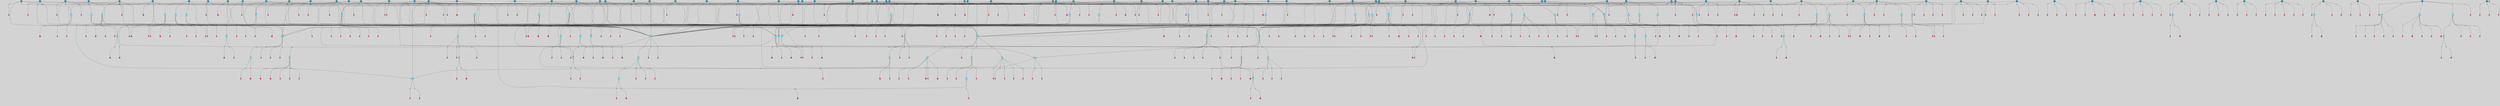 // File exported with GEGELATI v1.3.1
// On the 2024-04-08 17:26:29
// With the File::TPGGraphDotExporter
digraph{
	graph[pad = "0.212, 0.055" bgcolor = lightgray]
	node[shape=circle style = filled label = ""]
		T7 [fillcolor="#66ddff"]
		T129 [fillcolor="#66ddff"]
		T242 [fillcolor="#1199bb"]
		T327 [fillcolor="#66ddff"]
		T328 [fillcolor="#66ddff"]
		T329 [fillcolor="#66ddff"]
		T330 [fillcolor="#66ddff"]
		T331 [fillcolor="#66ddff"]
		T332 [fillcolor="#66ddff"]
		T334 [fillcolor="#66ddff"]
		T335 [fillcolor="#66ddff"]
		T336 [fillcolor="#66ddff"]
		T337 [fillcolor="#66ddff"]
		T338 [fillcolor="#66ddff"]
		T581 [fillcolor="#66ddff"]
		T582 [fillcolor="#66ddff"]
		T48 [fillcolor="#66ddff"]
		T584 [fillcolor="#66ddff"]
		T585 [fillcolor="#66ddff"]
		T586 [fillcolor="#66ddff"]
		T587 [fillcolor="#66ddff"]
		T588 [fillcolor="#66ddff"]
		T640 [fillcolor="#66ddff"]
		T641 [fillcolor="#66ddff"]
		T642 [fillcolor="#66ddff"]
		T643 [fillcolor="#66ddff"]
		T684 [fillcolor="#1199bb"]
		T711 [fillcolor="#66ddff"]
		T712 [fillcolor="#66ddff"]
		T718 [fillcolor="#1199bb"]
		T758 [fillcolor="#1199bb"]
		T764 [fillcolor="#66ddff"]
		T765 [fillcolor="#1199bb"]
		T766 [fillcolor="#66ddff"]
		T767 [fillcolor="#66ddff"]
		T768 [fillcolor="#1199bb"]
		T770 [fillcolor="#1199bb"]
		T771 [fillcolor="#1199bb"]
		T772 [fillcolor="#1199bb"]
		T773 [fillcolor="#66ddff"]
		T774 [fillcolor="#1199bb"]
		T813 [fillcolor="#1199bb"]
		T814 [fillcolor="#66ddff"]
		T815 [fillcolor="#66ddff"]
		T816 [fillcolor="#66ddff"]
		T817 [fillcolor="#66ddff"]
		T818 [fillcolor="#66ddff"]
		T819 [fillcolor="#1199bb"]
		T820 [fillcolor="#66ddff"]
		T821 [fillcolor="#66ddff"]
		T822 [fillcolor="#66ddff"]
		T823 [fillcolor="#66ddff"]
		T824 [fillcolor="#66ddff"]
		T868 [fillcolor="#1199bb"]
		T874 [fillcolor="#66ddff"]
		T889 [fillcolor="#66ddff"]
		T891 [fillcolor="#66ddff"]
		T892 [fillcolor="#66ddff"]
		T893 [fillcolor="#66ddff"]
		T894 [fillcolor="#66ddff"]
		T896 [fillcolor="#66ddff"]
		T897 [fillcolor="#66ddff"]
		T898 [fillcolor="#66ddff"]
		T899 [fillcolor="#66ddff"]
		T900 [fillcolor="#66ddff"]
		T910 [fillcolor="#66ddff"]
		T912 [fillcolor="#66ddff"]
		T931 [fillcolor="#1199bb"]
		T957 [fillcolor="#66ddff"]
		T958 [fillcolor="#66ddff"]
		T959 [fillcolor="#66ddff"]
		T960 [fillcolor="#1199bb"]
		T961 [fillcolor="#1199bb"]
		T963 [fillcolor="#1199bb"]
		T964 [fillcolor="#1199bb"]
		T965 [fillcolor="#1199bb"]
		T966 [fillcolor="#66ddff"]
		T967 [fillcolor="#1199bb"]
		T1045 [fillcolor="#66ddff"]
		T1047 [fillcolor="#66ddff"]
		T1049 [fillcolor="#66ddff"]
		T1050 [fillcolor="#66ddff"]
		T1051 [fillcolor="#66ddff"]
		T691 [fillcolor="#66ddff"]
		T1052 [fillcolor="#66ddff"]
		T1064 [fillcolor="#1199bb"]
		T1114 [fillcolor="#1199bb"]
		T1027 [fillcolor="#1199bb"]
		T1117 [fillcolor="#1199bb"]
		T1118 [fillcolor="#66ddff"]
		T1119 [fillcolor="#1199bb"]
		T1120 [fillcolor="#1199bb"]
		T1121 [fillcolor="#1199bb"]
		T1122 [fillcolor="#1199bb"]
		T1124 [fillcolor="#1199bb"]
		T1125 [fillcolor="#1199bb"]
		T1126 [fillcolor="#1199bb"]
		T1127 [fillcolor="#1199bb"]
		T1147 [fillcolor="#66ddff"]
		T1148 [fillcolor="#66ddff"]
		T1149 [fillcolor="#66ddff"]
		T1150 [fillcolor="#66ddff"]
		T1151 [fillcolor="#66ddff"]
		T1153 [fillcolor="#66ddff"]
		T1154 [fillcolor="#66ddff"]
		T1155 [fillcolor="#66ddff"]
		T1156 [fillcolor="#66ddff"]
		T1157 [fillcolor="#1199bb"]
		T1158 [fillcolor="#1199bb"]
		T1159 [fillcolor="#1199bb"]
		T1160 [fillcolor="#1199bb"]
		T1161 [fillcolor="#1199bb"]
		T1162 [fillcolor="#1199bb"]
		T1163 [fillcolor="#1199bb"]
		T1164 [fillcolor="#1199bb"]
		T1165 [fillcolor="#1199bb"]
		T1166 [fillcolor="#1199bb"]
		T1167 [fillcolor="#1199bb"]
		T1168 [fillcolor="#1199bb"]
		T1169 [fillcolor="#66ddff"]
		T1170 [fillcolor="#1199bb"]
		T1171 [fillcolor="#1199bb"]
		T1172 [fillcolor="#1199bb"]
		T1173 [fillcolor="#1199bb"]
		T1174 [fillcolor="#1199bb"]
		T1175 [fillcolor="#1199bb"]
		T1176 [fillcolor="#1199bb"]
		T1177 [fillcolor="#1199bb"]
		T1178 [fillcolor="#1199bb"]
		T1179 [fillcolor="#1199bb"]
		T1180 [fillcolor="#1199bb"]
		T1181 [fillcolor="#1199bb"]
		T1182 [fillcolor="#1199bb"]
		T1183 [fillcolor="#1199bb"]
		T1184 [fillcolor="#1199bb"]
		T1185 [fillcolor="#1199bb"]
		T1186 [fillcolor="#1199bb"]
		T1187 [fillcolor="#1199bb"]
		T1188 [fillcolor="#1199bb"]
		T1189 [fillcolor="#1199bb"]
		T1190 [fillcolor="#1199bb"]
		T1191 [fillcolor="#1199bb"]
		T1192 [fillcolor="#1199bb"]
		T1193 [fillcolor="#1199bb"]
		T1194 [fillcolor="#1199bb"]
		T1195 [fillcolor="#1199bb"]
		T1196 [fillcolor="#1199bb"]
		T1197 [fillcolor="#1199bb"]
		T1198 [fillcolor="#1199bb"]
		T1199 [fillcolor="#1199bb"]
		T1200 [fillcolor="#1199bb"]
		T1201 [fillcolor="#1199bb"]
		T1202 [fillcolor="#1199bb"]
		T1203 [fillcolor="#1199bb"]
		T1204 [fillcolor="#1199bb"]
		T1205 [fillcolor="#1199bb"]
		T1206 [fillcolor="#1199bb"]
		T1207 [fillcolor="#1199bb"]
		T1208 [fillcolor="#1199bb"]
		T1209 [fillcolor="#1199bb"]
		T1210 [fillcolor="#1199bb"]
		T1211 [fillcolor="#1199bb"]
		T1212 [fillcolor="#1199bb"]
		T1213 [fillcolor="#1199bb"]
		T1214 [fillcolor="#1199bb"]
		T1215 [fillcolor="#1199bb"]
		P23445 [fillcolor="#cccccc" shape=point] //-3|
		I23445 [shape=box style=invis label="1|6&2|7#0|7&#92;n10|2&0|7#1|3&#92;n9|6&2|7#2|2&#92;n5|3&0|7#0|7&#92;n1|6&2|3#0|0&#92;n2|3&2|3#2|2&#92;n5|1&2|6#0|6&#92;n"]
		P23445 -> I23445[style=invis]
		A16444 [fillcolor="#ff3366" shape=box margin=0.03 width=0 height=0 label="7"]
		T7 -> P23445 -> A16444
		P23446 [fillcolor="#cccccc" shape=point] //5|
		I23446 [shape=box style=invis label="0|5&2|3#0|1&#92;n0|6&2|1#2|4&#92;n6|2&2|6#0|7&#92;n7|4&0|3#0|1&#92;n5|4&0|7#1|6&#92;n9|1&0|5#2|2&#92;n6|3&2|3#1|7&#92;n11|7&2|4#1|6&#92;n2|5&0|1#0|0&#92;n4|7&0|0#0|2&#92;n6|2&0|6#0|0&#92;n2|1&2|6#2|4&#92;n10|0&2|0#1|0&#92;n6|6&2|4#0|6&#92;n"]
		P23446 -> I23446[style=invis]
		A16445 [fillcolor="#ff3366" shape=box margin=0.03 width=0 height=0 label="8"]
		T7 -> P23446 -> A16445
		P23447 [fillcolor="#cccccc" shape=point] //8|
		I23447 [shape=box style=invis label="9|0&0|1#2|0&#92;n10|1&2|5#1|4&#92;n8|2&2|6#0|4&#92;n2|4&2|5#2|3&#92;n4|2&2|2#0|2&#92;n7|5&0|2#0|0&#92;n8|2&2|1#1|3&#92;n8|7&0|7#2|1&#92;n1|1&0|0#0|7&#92;n5|6&2|5#1|0&#92;n6|6&2|5#0|0&#92;n11|4&0|3#2|6&#92;n4|2&2|4#0|7&#92;n5|6&0|1#2|0&#92;n11|3&0|2#0|7&#92;n"]
		P23447 -> I23447[style=invis]
		A16446 [fillcolor="#ff3366" shape=box margin=0.03 width=0 height=0 label="6"]
		T129 -> P23447 -> A16446
		P23448 [fillcolor="#cccccc" shape=point] //5|
		I23448 [shape=box style=invis label="3|0&2|0#0|1&#92;n3|0&0|7#0|1&#92;n5|3&0|2#2|6&#92;n4|4&2|4#2|6&#92;n11|2&0|7#1|6&#92;n2|7&2|2#2|5&#92;n9|3&2|6#2|7&#92;n7|7&0|0#0|4&#92;n6|1&2|4#2|3&#92;n5|4&2|0#1|6&#92;n1|3&0|7#0|4&#92;n"]
		P23448 -> I23448[style=invis]
		A16447 [fillcolor="#ff3366" shape=box margin=0.03 width=0 height=0 label="7"]
		T129 -> P23448 -> A16447
		P23449 [fillcolor="#cccccc" shape=point] //10|
		I23449 [shape=box style=invis label="4|5&2|7#2|1&#92;n1|7&2|3#0|6&#92;n3|5&2|2#0|3&#92;n10|3&0|7#1|4&#92;n7|1&0|4#2|6&#92;n10|2&0|3#1|7&#92;n9|5&2|0#0|4&#92;n4|0&0|3#2|7&#92;n11|4&2|6#1|2&#92;n5|4&2|7#0|2&#92;n2|6&2|4#0|0&#92;n6|5&0|7#2|1&#92;n5|3&2|3#1|6&#92;n10|7&2|0#1|2&#92;n"]
		P23449 -> I23449[style=invis]
		A16448 [fillcolor="#ff3366" shape=box margin=0.03 width=0 height=0 label="5"]
		T129 -> P23449 -> A16448
		P23450 [fillcolor="#cccccc" shape=point] //5|
		I23450 [shape=box style=invis label="9|4&2|3#1|3&#92;n0|4&2|4#0|5&#92;n6|1&2|6#2|5&#92;n4|0&0|5#2|0&#92;n"]
		P23450 -> I23450[style=invis]
		A16449 [fillcolor="#ff3366" shape=box margin=0.03 width=0 height=0 label="7"]
		T129 -> P23450 -> A16449
		P23451 [fillcolor="#cccccc" shape=point] //6|
		I23451 [shape=box style=invis label="9|4&2|7#0|6&#92;n8|4&0|1#1|0&#92;n1|3&0|0#2|1&#92;n2|4&0|6#2|2&#92;n5|1&2|5#0|7&#92;n3|0&0|3#2|6&#92;n2|2&2|6#0|2&#92;n8|4&0|4#2|2&#92;n5|1&2|4#0|3&#92;n9|4&0|6#0|6&#92;n5|0&2|2#1|5&#92;n11|7&0|0#1|1&#92;n0|4&0|3#0|3&#92;n7|7&2|4#2|5&#92;n1|5&0|1#2|1&#92;n"]
		P23451 -> I23451[style=invis]
		A16450 [fillcolor="#ff3366" shape=box margin=0.03 width=0 height=0 label="1"]
		T129 -> P23451 -> A16450
		P23452 [fillcolor="#cccccc" shape=point] //5|
		I23452 [shape=box style=invis label="1|6&2|7#0|7&#92;n9|2&2|7#2|2&#92;n10|2&0|7#1|3&#92;n5|3&0|7#0|7&#92;n7|0&2|7#2|2&#92;n1|6&2|3#0|0&#92;n2|3&2|3#2|2&#92;n"]
		P23452 -> I23452[style=invis]
		A16451 [fillcolor="#ff3366" shape=box margin=0.03 width=0 height=0 label="7"]
		T242 -> P23452 -> A16451
		P23453 [fillcolor="#cccccc" shape=point] //-8|
		I23453 [shape=box style=invis label="7|5&0|2#2|1&#92;n1|0&2|6#0|0&#92;n7|1&2|6#1|1&#92;n8|7&0|3#1|6&#92;n3|7&2|3#2|4&#92;n"]
		P23453 -> I23453[style=invis]
		A16452 [fillcolor="#ff3366" shape=box margin=0.03 width=0 height=0 label="2"]
		T242 -> P23453 -> A16452
		P23454 [fillcolor="#cccccc" shape=point] //-3|
		I23454 [shape=box style=invis label="1|1&2|1#0|1&#92;n1|4&0|0#2|4&#92;n11|0&2|3#0|2&#92;n11|6&0|4#0|1&#92;n5|2&0|6#1|5&#92;n3|7&2|6#2|7&#92;n7|7&0|1#2|1&#92;n9|5&2|2#2|0&#92;n6|5&2|6#1|4&#92;n0|7&0|5#2|4&#92;n8|1&0|0#2|3&#92;n0|5&0|3#0|5&#92;n2|0&2|4#0|5&#92;n7|5&2|7#1|3&#92;n8|3&0|0#1|2&#92;n"]
		P23454 -> I23454[style=invis]
		A16453 [fillcolor="#ff3366" shape=box margin=0.03 width=0 height=0 label="1"]
		T242 -> P23454 -> A16453
		P23455 [fillcolor="#cccccc" shape=point] //-4|
		I23455 [shape=box style=invis label="4|1&0|4#2|6&#92;n1|2&2|2#2|0&#92;n1|2&2|0#0|6&#92;n8|4&2|3#2|5&#92;n5|5&2|1#1|0&#92;n"]
		P23455 -> I23455[style=invis]
		A16454 [fillcolor="#ff3366" shape=box margin=0.03 width=0 height=0 label="12"]
		T330 -> P23455 -> A16454
		P23456 [fillcolor="#cccccc" shape=point] //6|
		I23456 [shape=box style=invis label="3|0&2|7#2|2&#92;n3|2&0|4#2|5&#92;n5|1&0|2#1|0&#92;n8|7&0|1#2|0&#92;n8|5&0|3#0|6&#92;n0|2&0|2#2|3&#92;n1|5&2|5#0|5&#92;n5|6&0|6#0|7&#92;n6|7&0|0#2|6&#92;n1|2&2|3#0|0&#92;n7|7&2|3#0|4&#92;n0|7&2|7#0|6&#92;n1|0&2|2#2|7&#92;n4|4&0|1#0|0&#92;n"]
		P23456 -> I23456[style=invis]
		A16455 [fillcolor="#ff3366" shape=box margin=0.03 width=0 height=0 label="11"]
		T330 -> P23456 -> A16455
		P23457 [fillcolor="#cccccc" shape=point] //-3|
		I23457 [shape=box style=invis label="8|1&2|3#0|5&#92;n0|6&0|5#0|5&#92;n3|7&2|1#0|6&#92;n3|5&0|1#0|0&#92;n9|5&2|0#0|4&#92;n3|5&0|2#0|3&#92;n10|6&2|4#1|0&#92;n9|4&2|7#2|6&#92;n1|7&2|5#2|2&#92;n"]
		P23457 -> I23457[style=invis]
		A16456 [fillcolor="#ff3366" shape=box margin=0.03 width=0 height=0 label="5"]
		T332 -> P23457 -> A16456
		P23458 [fillcolor="#cccccc" shape=point] //-2|
		I23458 [shape=box style=invis label="11|7&2|0#1|7&#92;n4|3&0|1#2|5&#92;n0|4&2|4#2|7&#92;n1|6&0|0#0|4&#92;n4|0&0|0#0|5&#92;n0|6&2|3#2|0&#92;n9|6&2|5#1|3&#92;n0|7&2|1#2|5&#92;n4|4&0|5#0|1&#92;n10|4&0|0#1|0&#92;n"]
		P23458 -> I23458[style=invis]
		A16457 [fillcolor="#ff3366" shape=box margin=0.03 width=0 height=0 label="12"]
		T328 -> P23458 -> A16457
		P23459 [fillcolor="#cccccc" shape=point] //-3|
		I23459 [shape=box style=invis label="1|6&2|7#0|7&#92;n10|2&0|7#1|3&#92;n9|6&2|7#2|2&#92;n5|3&0|7#0|7&#92;n1|6&2|3#0|0&#92;n2|3&2|3#2|2&#92;n5|1&2|6#0|6&#92;n"]
		P23459 -> I23459[style=invis]
		A16458 [fillcolor="#ff3366" shape=box margin=0.03 width=0 height=0 label="7"]
		T331 -> P23459 -> A16458
		P23460 [fillcolor="#cccccc" shape=point] //-3|
		I23460 [shape=box style=invis label="7|2&2|4#0|2&#92;n4|1&2|6#0|1&#92;n11|6&0|4#0|1&#92;n7|1&0|0#2|6&#92;n6|2&0|1#0|7&#92;n10|3&2|7#1|4&#92;n3|5&2|3#0|1&#92;n4|4&2|5#0|2&#92;n4|6&0|4#2|7&#92;n2|5&0|5#0|2&#92;n10|0&2|3#1|4&#92;n0|1&2|7#0|6&#92;n7|6&0|3#2|6&#92;n1|3&0|6#2|0&#92;n5|3&0|6#0|6&#92;n1|4&2|5#2|3&#92;n1|6&2|0#0|5&#92;n9|2&0|3#2|7&#92;n7|1&2|2#2|5&#92;n"]
		P23460 -> I23460[style=invis]
		T328 -> P23460 -> T329
		P23461 [fillcolor="#cccccc" shape=point] //-3|
		I23461 [shape=box style=invis label="3|7&0|0#0|2&#92;n11|5&0|1#1|1&#92;n4|1&0|6#2|6&#92;n4|0&0|1#0|5&#92;n"]
		P23461 -> I23461[style=invis]
		T329 -> P23461 -> T327
		P23462 [fillcolor="#cccccc" shape=point] //1|
		I23462 [shape=box style=invis label="5|1&0|6#2|7&#92;n2|4&0|4#2|2&#92;n0|6&0|5#0|4&#92;n10|6&2|5#1|6&#92;n9|3&0|1#1|7&#92;n10|3&2|2#1|0&#92;n5|0&0|0#2|1&#92;n11|3&2|3#1|5&#92;n10|3&0|1#1|0&#92;n2|4&0|1#0|1&#92;n0|2&0|3#2|4&#92;n9|2&2|1#2|5&#92;n11|7&2|6#2|6&#92;n"]
		P23462 -> I23462[style=invis]
		T327 -> P23462 -> T331
		P23463 [fillcolor="#cccccc" shape=point] //5|
		I23463 [shape=box style=invis label="10|4&2|6#1|2&#92;n8|4&0|1#1|0&#92;n0|4&2|6#0|0&#92;n8|4&2|5#2|1&#92;n7|5&2|5#1|0&#92;n3|6&0|6#2|2&#92;n1|7&0|7#0|5&#92;n2|0&0|7#2|4&#92;n9|4&2|6#2|7&#92;n2|6&2|2#0|0&#92;n11|7&2|7#0|7&#92;n5|5&0|0#0|1&#92;n10|1&0|0#1|0&#92;n7|3&0|1#2|5&#92;n9|2&2|7#1|5&#92;n9|0&2|5#1|2&#92;n1|6&2|4#2|2&#92;n3|3&2|2#0|7&#92;n1|6&2|0#0|0&#92;n6|4&2|6#1|0&#92;n"]
		P23463 -> I23463[style=invis]
		A16459 [fillcolor="#ff3366" shape=box margin=0.03 width=0 height=0 label="1"]
		T329 -> P23463 -> A16459
		P23464 [fillcolor="#cccccc" shape=point] //5|
		I23464 [shape=box style=invis label="0|5&2|3#0|1&#92;n0|6&2|1#2|4&#92;n6|2&2|6#0|7&#92;n7|4&0|3#0|1&#92;n5|4&0|7#1|6&#92;n9|1&0|5#2|2&#92;n6|3&2|3#1|7&#92;n11|7&2|4#1|6&#92;n2|5&0|1#0|0&#92;n4|7&0|0#0|2&#92;n6|2&0|6#0|0&#92;n2|1&2|6#2|4&#92;n10|0&2|0#1|0&#92;n6|6&2|4#0|6&#92;n"]
		P23464 -> I23464[style=invis]
		A16460 [fillcolor="#ff3366" shape=box margin=0.03 width=0 height=0 label="8"]
		T331 -> P23464 -> A16460
		P23465 [fillcolor="#cccccc" shape=point] //-2|
		I23465 [shape=box style=invis label="4|1&0|4#0|3&#92;n4|2&0|5#2|0&#92;n5|5&2|6#0|5&#92;n1|4&0|1#0|2&#92;n6|3&2|7#1|5&#92;n0|4&2|0#0|3&#92;n8|5&2|5#1|2&#92;n10|7&2|7#1|1&#92;n3|4&0|0#2|1&#92;n3|6&2|5#2|5&#92;n8|3&0|1#0|7&#92;n10|0&2|7#1|3&#92;n4|1&2|4#0|1&#92;n9|3&2|0#0|4&#92;n3|6&2|0#0|4&#92;n1|2&0|6#2|1&#92;n4|0&2|1#2|2&#92;n"]
		P23465 -> I23465[style=invis]
		A16461 [fillcolor="#ff3366" shape=box margin=0.03 width=0 height=0 label="14"]
		T327 -> P23465 -> A16461
		P23466 [fillcolor="#cccccc" shape=point] //5|
		I23466 [shape=box style=invis label="8|1&2|6#0|6&#92;n3|0&0|7#0|1&#92;n11|3&0|2#2|6&#92;n4|4&2|4#2|6&#92;n11|2&0|7#1|6&#92;n2|7&2|2#2|5&#92;n7|7&0|0#0|4&#92;n6|1&2|4#2|3&#92;n5|4&2|0#1|6&#92;n3|0&2|0#0|1&#92;n1|3&0|7#0|4&#92;n"]
		P23466 -> I23466[style=invis]
		A16462 [fillcolor="#ff3366" shape=box margin=0.03 width=0 height=0 label="7"]
		T329 -> P23466 -> A16462
		P23467 [fillcolor="#cccccc" shape=point] //5|
		I23467 [shape=box style=invis label="3|0&2|0#0|1&#92;n3|0&0|7#0|1&#92;n5|3&0|2#2|6&#92;n4|4&2|4#2|6&#92;n11|2&0|7#1|6&#92;n2|7&2|2#2|5&#92;n9|3&2|6#2|7&#92;n7|7&0|0#0|4&#92;n6|1&2|4#2|3&#92;n5|4&2|0#1|6&#92;n1|3&0|7#0|4&#92;n"]
		P23467 -> I23467[style=invis]
		A16463 [fillcolor="#ff3366" shape=box margin=0.03 width=0 height=0 label="7"]
		T327 -> P23467 -> A16463
		P23468 [fillcolor="#cccccc" shape=point] //2|
		I23468 [shape=box style=invis label="4|1&0|4#2|6&#92;n5|5&2|1#1|0&#92;n1|0&2|0#0|6&#92;n8|4&2|3#2|5&#92;n"]
		P23468 -> I23468[style=invis]
		T328 -> P23468 -> T330
		P23469 [fillcolor="#cccccc" shape=point] //0|
		I23469 [shape=box style=invis label="2|5&0|1#0|6&#92;n6|1&2|2#2|7&#92;n8|0&0|3#1|4&#92;n4|3&2|5#2|4&#92;n8|1&2|4#0|0&#92;n6|6&0|1#2|6&#92;n11|7&2|4#2|5&#92;n6|2&2|4#0|2&#92;n8|5&2|4#2|4&#92;n2|1&2|1#2|2&#92;n2|7&2|5#2|6&#92;n9|7&0|5#0|4&#92;n1|2&0|5#2|6&#92;n4|2&2|3#2|7&#92;n3|3&2|1#0|2&#92;n"]
		P23469 -> I23469[style=invis]
		A16464 [fillcolor="#ff3366" shape=box margin=0.03 width=0 height=0 label="5"]
		T332 -> P23469 -> A16464
		P23470 [fillcolor="#cccccc" shape=point] //7|
		I23470 [shape=box style=invis label="7|0&2|1#2|0&#92;n9|7&2|1#1|7&#92;n8|2&0|1#1|0&#92;n6|6&0|2#1|1&#92;n2|2&0|5#0|0&#92;n5|7&0|0#2|1&#92;n5|1&2|5#1|5&#92;n4|7&2|4#2|3&#92;n10|5&2|2#1|5&#92;n1|3&2|2#2|0&#92;n10|2&2|6#1|5&#92;n"]
		P23470 -> I23470[style=invis]
		A16465 [fillcolor="#ff3366" shape=box margin=0.03 width=0 height=0 label="1"]
		T329 -> P23470 -> A16465
		P23471 [fillcolor="#cccccc" shape=point] //7|
		I23471 [shape=box style=invis label="6|1&2|6#2|7&#92;n7|0&2|4#2|3&#92;n3|3&0|7#0|6&#92;n5|4&0|2#2|4&#92;n8|5&2|6#2|7&#92;n0|0&2|3#0|3&#92;n5|4&2|4#2|6&#92;n"]
		P23471 -> I23471[style=invis]
		T329 -> P23471 -> T332
		P23472 [fillcolor="#cccccc" shape=point] //7|
		I23472 [shape=box style=invis label="0|2&2|4#2|6&#92;n5|3&0|6#0|1&#92;n4|7&2|6#0|5&#92;n7|6&0|7#0|5&#92;n10|7&2|2#1|1&#92;n"]
		P23472 -> I23472[style=invis]
		A16466 [fillcolor="#ff3366" shape=box margin=0.03 width=0 height=0 label="4"]
		T332 -> P23472 -> A16466
		P23473 [fillcolor="#cccccc" shape=point] //-4|
		I23473 [shape=box style=invis label="4|1&0|4#2|6&#92;n1|2&2|2#2|0&#92;n1|2&2|0#0|6&#92;n8|4&2|3#2|5&#92;n5|5&2|1#1|0&#92;n"]
		P23473 -> I23473[style=invis]
		A16467 [fillcolor="#ff3366" shape=box margin=0.03 width=0 height=0 label="12"]
		T338 -> P23473 -> A16467
		P23474 [fillcolor="#cccccc" shape=point] //6|
		I23474 [shape=box style=invis label="3|0&2|7#2|2&#92;n3|2&0|4#2|5&#92;n5|1&0|2#1|0&#92;n8|7&0|1#2|0&#92;n8|5&0|3#0|6&#92;n0|2&0|2#2|3&#92;n1|5&2|5#0|5&#92;n5|6&0|6#0|7&#92;n6|7&0|0#2|6&#92;n1|2&2|3#0|0&#92;n7|7&2|3#0|4&#92;n0|7&2|7#0|6&#92;n1|0&2|2#2|7&#92;n4|4&0|1#0|0&#92;n"]
		P23474 -> I23474[style=invis]
		A16468 [fillcolor="#ff3366" shape=box margin=0.03 width=0 height=0 label="11"]
		T338 -> P23474 -> A16468
		P23475 [fillcolor="#cccccc" shape=point] //-3|
		I23475 [shape=box style=invis label="8|1&2|3#0|5&#92;n0|6&0|5#0|5&#92;n3|7&2|1#0|6&#92;n3|5&0|1#0|0&#92;n9|5&2|0#0|4&#92;n3|5&0|2#0|3&#92;n10|6&2|4#1|0&#92;n9|4&2|7#2|6&#92;n1|7&2|5#2|2&#92;n"]
		P23475 -> I23475[style=invis]
		A16469 [fillcolor="#ff3366" shape=box margin=0.03 width=0 height=0 label="5"]
		T337 -> P23475 -> A16469
		P23476 [fillcolor="#cccccc" shape=point] //7|
		I23476 [shape=box style=invis label="7|0&2|1#2|0&#92;n9|7&2|1#1|7&#92;n8|2&0|1#1|0&#92;n6|6&0|2#1|1&#92;n2|2&0|5#0|0&#92;n5|7&0|0#2|1&#92;n5|1&2|5#1|5&#92;n4|7&2|4#2|3&#92;n10|5&2|2#1|5&#92;n1|3&2|2#2|0&#92;n10|2&2|6#1|5&#92;n"]
		P23476 -> I23476[style=invis]
		A16470 [fillcolor="#ff3366" shape=box margin=0.03 width=0 height=0 label="1"]
		T335 -> P23476 -> A16470
		P23477 [fillcolor="#cccccc" shape=point] //7|
		I23477 [shape=box style=invis label="6|1&2|6#2|7&#92;n7|0&2|4#2|3&#92;n3|3&0|7#0|6&#92;n5|4&0|2#2|4&#92;n8|5&2|6#2|7&#92;n0|0&2|3#0|3&#92;n5|4&2|4#2|6&#92;n"]
		P23477 -> I23477[style=invis]
		T335 -> P23477 -> T337
		P23478 [fillcolor="#cccccc" shape=point] //0|
		I23478 [shape=box style=invis label="2|5&0|1#0|6&#92;n6|1&2|2#2|7&#92;n8|0&0|3#1|4&#92;n4|3&2|5#2|4&#92;n8|1&2|4#0|0&#92;n6|6&0|1#2|6&#92;n11|7&2|4#2|5&#92;n6|2&2|4#0|2&#92;n8|5&2|4#2|4&#92;n2|1&2|1#2|2&#92;n2|7&2|5#2|6&#92;n9|7&0|5#0|4&#92;n1|2&0|5#2|6&#92;n4|2&2|3#2|7&#92;n3|3&2|1#0|2&#92;n"]
		P23478 -> I23478[style=invis]
		A16471 [fillcolor="#ff3366" shape=box margin=0.03 width=0 height=0 label="5"]
		T337 -> P23478 -> A16471
		P23479 [fillcolor="#cccccc" shape=point] //-3|
		I23479 [shape=box style=invis label="3|7&0|0#0|2&#92;n11|5&0|1#1|1&#92;n4|1&0|6#2|6&#92;n4|0&0|1#0|5&#92;n"]
		P23479 -> I23479[style=invis]
		T335 -> P23479 -> T334
		P23480 [fillcolor="#cccccc" shape=point] //-3|
		I23480 [shape=box style=invis label="1|6&2|7#0|7&#92;n10|2&0|7#1|3&#92;n9|6&2|7#2|2&#92;n5|3&0|7#0|7&#92;n1|6&2|3#0|0&#92;n2|3&2|3#2|2&#92;n5|1&2|6#0|6&#92;n"]
		P23480 -> I23480[style=invis]
		A16472 [fillcolor="#ff3366" shape=box margin=0.03 width=0 height=0 label="7"]
		T336 -> P23480 -> A16472
		P23481 [fillcolor="#cccccc" shape=point] //1|
		I23481 [shape=box style=invis label="5|1&0|6#2|7&#92;n2|4&0|4#2|2&#92;n0|6&0|5#0|4&#92;n10|6&2|5#1|6&#92;n9|3&0|1#1|7&#92;n10|3&2|2#1|0&#92;n5|0&0|0#2|1&#92;n11|3&2|3#1|5&#92;n10|3&0|1#1|0&#92;n2|4&0|1#0|1&#92;n0|2&0|3#2|4&#92;n9|2&2|1#2|5&#92;n11|7&2|6#2|6&#92;n"]
		P23481 -> I23481[style=invis]
		T334 -> P23481 -> T336
		P23482 [fillcolor="#cccccc" shape=point] //5|
		I23482 [shape=box style=invis label="8|1&2|6#0|6&#92;n3|0&0|7#0|1&#92;n11|3&0|2#2|6&#92;n4|4&2|4#2|6&#92;n11|2&0|7#1|6&#92;n2|7&2|2#2|5&#92;n7|7&0|0#0|4&#92;n6|1&2|4#2|3&#92;n5|4&2|0#1|6&#92;n3|0&2|0#0|1&#92;n1|3&0|7#0|4&#92;n"]
		P23482 -> I23482[style=invis]
		A16473 [fillcolor="#ff3366" shape=box margin=0.03 width=0 height=0 label="7"]
		T335 -> P23482 -> A16473
		P23483 [fillcolor="#cccccc" shape=point] //5|
		I23483 [shape=box style=invis label="0|5&2|3#0|1&#92;n0|6&2|1#2|4&#92;n6|2&2|6#0|7&#92;n7|4&0|3#0|1&#92;n5|4&0|7#1|6&#92;n9|1&0|5#2|2&#92;n6|3&2|3#1|7&#92;n11|7&2|4#1|6&#92;n2|5&0|1#0|0&#92;n4|7&0|0#0|2&#92;n6|2&0|6#0|0&#92;n2|1&2|6#2|4&#92;n10|0&2|0#1|0&#92;n6|6&2|4#0|6&#92;n"]
		P23483 -> I23483[style=invis]
		A16474 [fillcolor="#ff3366" shape=box margin=0.03 width=0 height=0 label="8"]
		T336 -> P23483 -> A16474
		P23484 [fillcolor="#cccccc" shape=point] //5|
		I23484 [shape=box style=invis label="3|0&2|0#0|1&#92;n3|0&0|7#0|1&#92;n5|3&0|2#2|6&#92;n4|4&2|4#2|6&#92;n11|2&0|7#1|6&#92;n2|7&2|2#2|5&#92;n9|3&2|6#2|7&#92;n7|7&0|0#0|4&#92;n6|1&2|4#2|3&#92;n5|4&2|0#1|6&#92;n1|3&0|7#0|4&#92;n"]
		P23484 -> I23484[style=invis]
		A16475 [fillcolor="#ff3366" shape=box margin=0.03 width=0 height=0 label="7"]
		T334 -> P23484 -> A16475
		P23485 [fillcolor="#cccccc" shape=point] //-2|
		I23485 [shape=box style=invis label="4|1&0|4#0|3&#92;n4|2&0|5#2|0&#92;n5|5&2|6#0|5&#92;n1|4&0|1#0|2&#92;n6|3&2|7#1|5&#92;n0|4&2|0#0|3&#92;n8|5&2|5#1|2&#92;n10|7&2|7#1|1&#92;n3|4&0|0#2|1&#92;n3|6&2|5#2|5&#92;n8|3&0|1#0|7&#92;n10|0&2|7#1|3&#92;n4|1&2|4#0|1&#92;n9|3&2|0#0|4&#92;n3|6&2|0#0|4&#92;n1|2&0|6#2|1&#92;n4|0&2|1#2|2&#92;n"]
		P23485 -> I23485[style=invis]
		A16476 [fillcolor="#ff3366" shape=box margin=0.03 width=0 height=0 label="14"]
		T334 -> P23485 -> A16476
		P23486 [fillcolor="#cccccc" shape=point] //5|
		I23486 [shape=box style=invis label="10|4&2|6#1|2&#92;n8|4&0|1#1|0&#92;n0|4&2|6#0|0&#92;n8|4&2|5#2|1&#92;n7|5&2|5#1|0&#92;n3|6&0|6#2|2&#92;n1|7&0|7#0|5&#92;n2|0&0|7#2|4&#92;n9|4&2|6#2|7&#92;n2|6&2|2#0|0&#92;n11|7&2|7#0|7&#92;n5|5&0|0#0|1&#92;n10|1&0|0#1|0&#92;n7|3&0|1#2|5&#92;n9|2&2|7#1|5&#92;n9|0&2|5#1|2&#92;n1|6&2|4#2|2&#92;n3|3&2|2#0|7&#92;n1|6&2|0#0|0&#92;n6|4&2|6#1|0&#92;n"]
		P23486 -> I23486[style=invis]
		A16477 [fillcolor="#ff3366" shape=box margin=0.03 width=0 height=0 label="1"]
		T335 -> P23486 -> A16477
		P23487 [fillcolor="#cccccc" shape=point] //7|
		I23487 [shape=box style=invis label="0|2&2|4#2|6&#92;n5|3&0|6#0|1&#92;n4|7&2|6#0|5&#92;n7|6&0|7#0|5&#92;n10|7&2|2#1|1&#92;n"]
		P23487 -> I23487[style=invis]
		A16478 [fillcolor="#ff3366" shape=box margin=0.03 width=0 height=0 label="4"]
		T337 -> P23487 -> A16478
		P23488 [fillcolor="#cccccc" shape=point] //0|
		I23488 [shape=box style=invis label="2|5&0|1#0|6&#92;n6|1&2|2#2|7&#92;n8|0&0|3#1|4&#92;n4|3&2|5#2|4&#92;n8|1&2|4#0|0&#92;n6|6&0|1#2|6&#92;n11|7&2|4#2|5&#92;n6|2&2|4#0|2&#92;n8|5&2|4#2|4&#92;n2|1&2|1#2|2&#92;n2|7&2|5#2|6&#92;n9|7&0|5#0|4&#92;n1|2&0|5#2|6&#92;n4|2&2|3#2|7&#92;n3|3&2|1#0|2&#92;n"]
		P23488 -> I23488[style=invis]
		A16479 [fillcolor="#ff3366" shape=box margin=0.03 width=0 height=0 label="5"]
		T48 -> P23488 -> A16479
		P23489 [fillcolor="#cccccc" shape=point] //-1|
		I23489 [shape=box style=invis label="6|4&0|4#2|4&#92;n4|5&2|5#2|4&#92;n9|7&2|5#0|3&#92;n3|7&2|6#0|6&#92;n8|7&0|6#0|4&#92;n2|1&2|0#0|1&#92;n8|6&0|0#2|5&#92;n2|1&0|2#0|3&#92;n6|1&0|7#2|6&#92;n6|3&0|1#1|6&#92;n5|4&2|7#0|4&#92;n0|7&0|4#2|0&#92;n11|0&2|0#2|5&#92;n3|7&2|0#2|7&#92;n8|3&2|7#1|4&#92;n5|7&0|6#0|4&#92;n0|0&2|3#2|3&#92;n5|4&2|1#0|3&#92;n0|4&0|3#2|5&#92;n"]
		P23489 -> I23489[style=invis]
		A16480 [fillcolor="#ff3366" shape=box margin=0.03 width=0 height=0 label="10"]
		T48 -> P23489 -> A16480
		P23490 [fillcolor="#cccccc" shape=point] //-6|
		I23490 [shape=box style=invis label="11|1&0|7#2|0&#92;n10|4&0|1#1|0&#92;n4|3&2|4#2|1&#92;n0|5&2|0#0|0&#92;n6|1&0|0#0|3&#92;n8|2&2|0#0|4&#92;n11|4&2|0#1|6&#92;n7|0&2|6#2|3&#92;n5|3&2|6#2|0&#92;n2|0&2|0#0|4&#92;n"]
		P23490 -> I23490[style=invis]
		A16481 [fillcolor="#ff3366" shape=box margin=0.03 width=0 height=0 label="9"]
		T581 -> P23490 -> A16481
		P23491 [fillcolor="#cccccc" shape=point] //-7|
		I23491 [shape=box style=invis label="6|1&0|2#0|3&#92;n1|2&0|1#2|0&#92;n10|3&2|2#1|1&#92;n0|1&0|2#0|7&#92;n4|6&2|7#2|4&#92;n6|0&2|7#0|6&#92;n"]
		P23491 -> I23491[style=invis]
		A16482 [fillcolor="#ff3366" shape=box margin=0.03 width=0 height=0 label="7"]
		T48 -> P23491 -> A16482
		P23492 [fillcolor="#cccccc" shape=point] //-6|
		I23492 [shape=box style=invis label="11|7&0|1#0|6&#92;n3|5&0|1#0|3&#92;n1|5&0|5#0|6&#92;n1|7&2|5#2|2&#92;n0|0&0|2#2|2&#92;n4|4&0|1#0|5&#92;n6|4&2|2#0|2&#92;n0|6&2|5#0|5&#92;n0|3&2|2#2|6&#92;n"]
		P23492 -> I23492[style=invis]
		A16483 [fillcolor="#ff3366" shape=box margin=0.03 width=0 height=0 label="5"]
		T48 -> P23492 -> A16483
		P23493 [fillcolor="#cccccc" shape=point] //2|
		I23493 [shape=box style=invis label="3|0&2|0#0|1&#92;n11|2&0|7#1|6&#92;n8|7&2|4#0|5&#92;n5|3&0|2#2|6&#92;n4|4&2|4#2|6&#92;n3|0&0|7#0|1&#92;n2|7&2|2#2|5&#92;n9|3&2|6#2|7&#92;n7|7&0|0#0|4&#92;n6|1&2|4#1|3&#92;n5|4&2|0#1|6&#92;n1|3&0|7#0|4&#92;n"]
		P23493 -> I23493[style=invis]
		A16484 [fillcolor="#ff3366" shape=box margin=0.03 width=0 height=0 label="7"]
		T582 -> P23493 -> A16484
		P23494 [fillcolor="#cccccc" shape=point] //4|
		I23494 [shape=box style=invis label="4|3&0|6#0|3&#92;n5|7&2|3#2|2&#92;n5|6&0|7#1|2&#92;n1|4&2|6#0|3&#92;n8|4&2|1#2|5&#92;n9|5&2|4#1|4&#92;n2|4&0|5#0|7&#92;n10|0&0|6#1|3&#92;n3|0&0|6#0|2&#92;n2|7&2|7#2|6&#92;n5|2&0|5#1|5&#92;n10|4&2|5#1|7&#92;n4|0&0|4#2|4&#92;n11|1&0|4#2|6&#92;n10|6&2|0#1|4&#92;n9|7&0|3#1|4&#92;n4|5&2|7#0|6&#92;n11|5&2|6#2|3&#92;n0|3&0|5#0|1&#92;n"]
		P23494 -> I23494[style=invis]
		A16485 [fillcolor="#ff3366" shape=box margin=0.03 width=0 height=0 label="13"]
		T48 -> P23494 -> A16485
		P23495 [fillcolor="#cccccc" shape=point] //-5|
		I23495 [shape=box style=invis label="0|0&2|3#0|2&#92;n10|5&0|6#1|3&#92;n7|3&0|6#2|3&#92;n3|4&0|6#0|6&#92;n10|5&0|2#1|1&#92;n5|0&0|1#0|3&#92;n6|6&2|5#1|5&#92;n7|4&0|2#1|7&#92;n5|7&0|1#2|5&#92;n1|5&0|0#0|3&#92;n7|5&2|1#2|6&#92;n9|0&0|2#0|0&#92;n4|0&2|4#0|0&#92;n4|6&0|0#2|3&#92;n3|1&0|6#2|5&#92;n7|7&2|1#2|3&#92;n9|4&2|2#0|6&#92;n"]
		P23495 -> I23495[style=invis]
		T582 -> P23495 -> T581
		P23496 [fillcolor="#cccccc" shape=point] //2|
		I23496 [shape=box style=invis label="6|3&2|7#1|4&#92;n8|6&0|0#2|5&#92;n2|1&0|2#0|3&#92;n8|7&0|6#0|4&#92;n2|1&2|0#0|1&#92;n0|0&2|2#2|3&#92;n6|6&0|7#2|1&#92;n6|1&0|7#2|6&#92;n5|4&2|7#0|4&#92;n0|3&0|4#2|0&#92;n11|0&2|0#2|5&#92;n4|5&2|5#2|4&#92;n5|7&0|6#0|4&#92;n9|7&2|5#0|3&#92;n5|4&2|1#0|3&#92;n5|3&0|1#1|7&#92;n0|4&0|3#2|5&#92;n"]
		P23496 -> I23496[style=invis]
		A16486 [fillcolor="#ff3366" shape=box margin=0.03 width=0 height=0 label="10"]
		T581 -> P23496 -> A16486
		P23497 [fillcolor="#cccccc" shape=point] //7|
		I23497 [shape=box style=invis label="7|4&2|1#2|0&#92;n4|1&2|4#2|3&#92;n5|0&2|0#2|2&#92;n6|1&2|4#2|6&#92;n"]
		P23497 -> I23497[style=invis]
		A16487 [fillcolor="#ff3366" shape=box margin=0.03 width=0 height=0 label="9"]
		T582 -> P23497 -> A16487
		P23498 [fillcolor="#cccccc" shape=point] //-6|
		I23498 [shape=box style=invis label="11|1&0|7#2|0&#92;n10|4&0|1#1|0&#92;n4|3&2|4#2|1&#92;n0|5&2|0#0|0&#92;n6|1&0|0#0|3&#92;n8|2&2|0#0|4&#92;n11|4&2|0#1|6&#92;n7|0&2|6#2|3&#92;n5|3&2|6#2|0&#92;n2|0&2|0#0|4&#92;n"]
		P23498 -> I23498[style=invis]
		A16488 [fillcolor="#ff3366" shape=box margin=0.03 width=0 height=0 label="9"]
		T582 -> P23498 -> A16488
		P23499 [fillcolor="#cccccc" shape=point] //6|
		I23499 [shape=box style=invis label="9|4&2|7#0|6&#92;n8|4&0|1#1|0&#92;n1|3&0|0#2|1&#92;n2|4&0|6#2|2&#92;n5|1&2|5#0|7&#92;n3|0&0|3#2|6&#92;n2|2&2|6#0|2&#92;n8|4&0|4#2|2&#92;n5|1&2|4#0|3&#92;n9|4&0|6#0|6&#92;n5|0&2|2#1|5&#92;n11|7&0|0#1|1&#92;n0|4&0|3#0|3&#92;n7|7&2|4#2|5&#92;n1|5&0|1#2|1&#92;n"]
		P23499 -> I23499[style=invis]
		A16489 [fillcolor="#ff3366" shape=box margin=0.03 width=0 height=0 label="1"]
		T586 -> P23499 -> A16489
		P23500 [fillcolor="#cccccc" shape=point] //5|
		I23500 [shape=box style=invis label="9|4&2|3#1|3&#92;n0|4&2|4#0|5&#92;n6|1&2|6#2|5&#92;n4|0&0|5#2|0&#92;n"]
		P23500 -> I23500[style=invis]
		A16490 [fillcolor="#ff3366" shape=box margin=0.03 width=0 height=0 label="7"]
		T586 -> P23500 -> A16490
		P23501 [fillcolor="#cccccc" shape=point] //10|
		I23501 [shape=box style=invis label="4|5&2|7#2|1&#92;n1|7&2|3#0|6&#92;n3|5&2|2#0|3&#92;n10|3&0|7#1|4&#92;n7|1&0|4#2|6&#92;n10|2&0|3#1|7&#92;n9|5&2|0#0|4&#92;n4|0&0|3#2|7&#92;n11|4&2|6#1|2&#92;n5|4&2|7#0|2&#92;n2|6&2|4#0|0&#92;n6|5&0|7#2|1&#92;n5|3&2|3#1|6&#92;n10|7&2|0#1|2&#92;n"]
		P23501 -> I23501[style=invis]
		A16491 [fillcolor="#ff3366" shape=box margin=0.03 width=0 height=0 label="5"]
		T586 -> P23501 -> A16491
		P23502 [fillcolor="#cccccc" shape=point] //5|
		I23502 [shape=box style=invis label="3|0&2|0#0|1&#92;n3|0&0|7#0|1&#92;n5|3&0|2#2|6&#92;n4|4&2|4#2|6&#92;n11|2&0|7#1|6&#92;n2|7&2|2#2|5&#92;n9|3&2|6#2|7&#92;n7|7&0|0#0|4&#92;n6|1&2|4#2|3&#92;n5|4&2|0#1|6&#92;n1|3&0|7#0|4&#92;n"]
		P23502 -> I23502[style=invis]
		A16492 [fillcolor="#ff3366" shape=box margin=0.03 width=0 height=0 label="7"]
		T586 -> P23502 -> A16492
		P23503 [fillcolor="#cccccc" shape=point] //8|
		I23503 [shape=box style=invis label="9|0&0|1#2|0&#92;n10|1&2|5#1|4&#92;n8|2&2|6#0|4&#92;n2|4&2|5#2|3&#92;n4|2&2|2#0|2&#92;n7|5&0|2#0|0&#92;n8|2&2|1#1|3&#92;n8|7&0|7#2|1&#92;n1|1&0|0#0|7&#92;n5|6&2|5#1|0&#92;n6|6&2|5#0|0&#92;n11|4&0|3#2|6&#92;n4|2&2|4#0|7&#92;n5|6&0|1#2|0&#92;n11|3&0|2#0|7&#92;n"]
		P23503 -> I23503[style=invis]
		A16493 [fillcolor="#ff3366" shape=box margin=0.03 width=0 height=0 label="6"]
		T586 -> P23503 -> A16493
		P23504 [fillcolor="#cccccc" shape=point] //-6|
		I23504 [shape=box style=invis label="0|5&2|3#0|1&#92;n0|6&2|1#2|4&#92;n5|4&0|7#1|6&#92;n9|0&2|7#1|1&#92;n7|4&0|3#0|1&#92;n11|7&2|4#1|6&#92;n9|1&0|5#2|2&#92;n6|2&2|6#0|7&#92;n2|7&0|1#0|0&#92;n4|7&0|0#0|2&#92;n6|2&0|6#0|0&#92;n2|1&2|6#2|4&#92;n10|0&0|0#1|0&#92;n6|6&2|4#0|6&#92;n"]
		P23504 -> I23504[style=invis]
		T588 -> P23504 -> T586
		P23505 [fillcolor="#cccccc" shape=point] //0|
		I23505 [shape=box style=invis label="2|5&0|1#0|6&#92;n6|1&2|2#2|7&#92;n8|0&0|3#1|4&#92;n4|3&2|5#2|4&#92;n8|1&2|4#0|0&#92;n6|6&0|1#2|6&#92;n11|7&2|4#2|5&#92;n6|2&2|4#0|2&#92;n8|5&2|4#2|4&#92;n2|1&2|1#2|2&#92;n2|7&2|5#2|6&#92;n9|7&0|5#0|4&#92;n1|2&0|5#2|6&#92;n4|2&2|3#2|7&#92;n3|3&2|1#0|2&#92;n"]
		P23505 -> I23505[style=invis]
		A16494 [fillcolor="#ff3366" shape=box margin=0.03 width=0 height=0 label="5"]
		T587 -> P23505 -> A16494
		P23506 [fillcolor="#cccccc" shape=point] //-7|
		I23506 [shape=box style=invis label="6|1&0|2#0|3&#92;n1|2&0|1#2|0&#92;n10|3&2|2#1|1&#92;n0|1&0|2#0|7&#92;n4|6&2|7#2|4&#92;n6|0&2|7#0|6&#92;n"]
		P23506 -> I23506[style=invis]
		A16495 [fillcolor="#ff3366" shape=box margin=0.03 width=0 height=0 label="7"]
		T587 -> P23506 -> A16495
		P23507 [fillcolor="#cccccc" shape=point] //7|
		I23507 [shape=box style=invis label="7|4&2|1#2|0&#92;n4|1&2|4#2|3&#92;n5|0&2|0#2|2&#92;n6|1&2|4#2|6&#92;n"]
		P23507 -> I23507[style=invis]
		A16496 [fillcolor="#ff3366" shape=box margin=0.03 width=0 height=0 label="9"]
		T585 -> P23507 -> A16496
		P23508 [fillcolor="#cccccc" shape=point] //-1|
		I23508 [shape=box style=invis label="6|4&0|4#2|4&#92;n4|5&2|5#2|4&#92;n9|7&2|5#0|3&#92;n3|7&2|6#0|6&#92;n8|7&0|6#0|4&#92;n2|1&2|0#0|1&#92;n8|6&0|0#2|5&#92;n2|1&0|2#0|3&#92;n6|1&0|7#2|6&#92;n6|3&0|1#1|6&#92;n5|4&2|7#0|4&#92;n0|7&0|4#2|0&#92;n11|0&2|0#2|5&#92;n3|7&2|0#2|7&#92;n8|3&2|7#1|4&#92;n5|7&0|6#0|4&#92;n0|0&2|3#2|3&#92;n5|4&2|1#0|3&#92;n0|4&0|3#2|5&#92;n"]
		P23508 -> I23508[style=invis]
		A16497 [fillcolor="#ff3366" shape=box margin=0.03 width=0 height=0 label="10"]
		T587 -> P23508 -> A16497
		P23509 [fillcolor="#cccccc" shape=point] //-6|
		I23509 [shape=box style=invis label="11|7&0|1#0|6&#92;n3|5&0|1#0|3&#92;n1|5&0|5#0|6&#92;n1|7&2|5#2|2&#92;n0|0&0|2#2|2&#92;n4|4&0|1#0|5&#92;n6|4&2|2#0|2&#92;n0|6&2|5#0|5&#92;n0|3&2|2#2|6&#92;n"]
		P23509 -> I23509[style=invis]
		A16498 [fillcolor="#ff3366" shape=box margin=0.03 width=0 height=0 label="5"]
		T587 -> P23509 -> A16498
		P23510 [fillcolor="#cccccc" shape=point] //4|
		I23510 [shape=box style=invis label="6|2&0|6#2|7&#92;n11|5&2|2#1|2&#92;n4|0&2|5#0|2&#92;n1|6&2|4#0|3&#92;n10|2&2|4#1|4&#92;n6|3&2|3#1|7&#92;n7|4&0|3#0|1&#92;n5|7&0|6#1|0&#92;n7|1&2|2#0|1&#92;n9|2&2|6#1|2&#92;n2|1&2|6#0|4&#92;n"]
		P23510 -> I23510[style=invis]
		A16499 [fillcolor="#ff3366" shape=box margin=0.03 width=0 height=0 label="8"]
		T588 -> P23510 -> A16499
		P23511 [fillcolor="#cccccc" shape=point] //4|
		I23511 [shape=box style=invis label="4|3&0|6#0|3&#92;n5|7&2|3#2|2&#92;n5|6&0|7#1|2&#92;n1|4&2|6#0|3&#92;n8|4&2|1#2|5&#92;n9|5&2|4#1|4&#92;n2|4&0|5#0|7&#92;n10|0&0|6#1|3&#92;n3|0&0|6#0|2&#92;n2|7&2|7#2|6&#92;n5|2&0|5#1|5&#92;n10|4&2|5#1|7&#92;n4|0&0|4#2|4&#92;n11|1&0|4#2|6&#92;n10|6&2|0#1|4&#92;n9|7&0|3#1|4&#92;n4|5&2|7#0|6&#92;n11|5&2|6#2|3&#92;n0|3&0|5#0|1&#92;n"]
		P23511 -> I23511[style=invis]
		A16500 [fillcolor="#ff3366" shape=box margin=0.03 width=0 height=0 label="13"]
		T587 -> P23511 -> A16500
		P23512 [fillcolor="#cccccc" shape=point] //-6|
		I23512 [shape=box style=invis label="11|1&0|7#2|0&#92;n10|4&0|1#1|0&#92;n4|3&2|4#2|1&#92;n0|5&2|0#0|0&#92;n6|1&0|0#0|3&#92;n8|2&2|0#0|4&#92;n11|4&2|0#1|6&#92;n7|0&2|6#2|3&#92;n5|3&2|6#2|0&#92;n2|0&2|0#0|4&#92;n"]
		P23512 -> I23512[style=invis]
		A16501 [fillcolor="#ff3366" shape=box margin=0.03 width=0 height=0 label="9"]
		T584 -> P23512 -> A16501
		P23513 [fillcolor="#cccccc" shape=point] //-5|
		I23513 [shape=box style=invis label="0|0&2|3#0|2&#92;n10|5&0|6#1|3&#92;n7|3&0|6#2|3&#92;n3|4&0|6#0|6&#92;n10|5&0|2#1|1&#92;n5|0&0|1#0|3&#92;n6|6&2|5#1|5&#92;n7|4&0|2#1|7&#92;n5|7&0|1#2|5&#92;n1|5&0|0#0|3&#92;n7|5&2|1#2|6&#92;n9|0&0|2#0|0&#92;n4|0&2|4#0|0&#92;n4|6&0|0#2|3&#92;n3|1&0|6#2|5&#92;n7|7&2|1#2|3&#92;n9|4&2|2#0|6&#92;n"]
		P23513 -> I23513[style=invis]
		T585 -> P23513 -> T584
		P23514 [fillcolor="#cccccc" shape=point] //-6|
		I23514 [shape=box style=invis label="11|1&0|7#2|0&#92;n10|4&0|1#1|0&#92;n4|3&2|4#2|1&#92;n0|5&2|0#0|0&#92;n6|1&0|0#0|3&#92;n8|2&2|0#0|4&#92;n11|4&2|0#1|6&#92;n7|0&2|6#2|3&#92;n5|3&2|6#2|0&#92;n2|0&2|0#0|4&#92;n"]
		P23514 -> I23514[style=invis]
		A16502 [fillcolor="#ff3366" shape=box margin=0.03 width=0 height=0 label="9"]
		T585 -> P23514 -> A16502
		P23515 [fillcolor="#cccccc" shape=point] //2|
		I23515 [shape=box style=invis label="6|3&2|7#1|4&#92;n8|6&0|0#2|5&#92;n2|1&0|2#0|3&#92;n8|7&0|6#0|4&#92;n2|1&2|0#0|1&#92;n0|0&2|2#2|3&#92;n6|6&0|7#2|1&#92;n6|1&0|7#2|6&#92;n5|4&2|7#0|4&#92;n0|3&0|4#2|0&#92;n11|0&2|0#2|5&#92;n4|5&2|5#2|4&#92;n5|7&0|6#0|4&#92;n9|7&2|5#0|3&#92;n5|4&2|1#0|3&#92;n5|3&0|1#1|7&#92;n0|4&0|3#2|5&#92;n"]
		P23515 -> I23515[style=invis]
		A16503 [fillcolor="#ff3366" shape=box margin=0.03 width=0 height=0 label="10"]
		T584 -> P23515 -> A16503
		P23516 [fillcolor="#cccccc" shape=point] //10|
		I23516 [shape=box style=invis label="9|3&0|1#1|7&#92;n9|0&2|7#2|2&#92;n0|5&0|2#0|3&#92;n10|1&2|2#1|6&#92;n2|5&0|0#0|4&#92;n5|3&0|7#2|0&#92;n5|2&0|0#1|2&#92;n1|0&0|2#2|5&#92;n"]
		P23516 -> I23516[style=invis]
		T588 -> P23516 -> T587
		P23517 [fillcolor="#cccccc" shape=point] //-6|
		I23517 [shape=box style=invis label="6|1&2|7#0|1&#92;n10|4&0|0#1|1&#92;n11|0&2|4#0|6&#92;n7|7&2|2#2|2&#92;n2|0&2|5#0|0&#92;n9|2&2|1#2|7&#92;n7|2&2|0#1|5&#92;n0|2&2|7#2|5&#92;n7|2&2|4#2|5&#92;n1|1&2|7#0|6&#92;n3|4&2|2#0|3&#92;n7|4&2|0#2|1&#92;n"]
		P23517 -> I23517[style=invis]
		T588 -> P23517 -> T585
		P23518 [fillcolor="#cccccc" shape=point] //2|
		I23518 [shape=box style=invis label="3|0&2|0#0|1&#92;n11|2&0|7#1|6&#92;n8|7&2|4#0|5&#92;n5|3&0|2#2|6&#92;n4|4&2|4#2|6&#92;n3|0&0|7#0|1&#92;n2|7&2|2#2|5&#92;n9|3&2|6#2|7&#92;n7|7&0|0#0|4&#92;n6|1&2|4#1|3&#92;n5|4&2|0#1|6&#92;n1|3&0|7#0|4&#92;n"]
		P23518 -> I23518[style=invis]
		A16504 [fillcolor="#ff3366" shape=box margin=0.03 width=0 height=0 label="7"]
		T585 -> P23518 -> A16504
		P23519 [fillcolor="#cccccc" shape=point] //5|
		I23519 [shape=box style=invis label="9|4&2|3#1|3&#92;n0|4&2|4#0|5&#92;n6|1&2|6#2|5&#92;n4|0&0|5#2|0&#92;n"]
		P23519 -> I23519[style=invis]
		A16505 [fillcolor="#ff3366" shape=box margin=0.03 width=0 height=0 label="7"]
		T640 -> P23519 -> A16505
		P23520 [fillcolor="#cccccc" shape=point] //10|
		I23520 [shape=box style=invis label="4|5&2|7#2|1&#92;n1|7&2|3#0|6&#92;n3|5&2|2#0|3&#92;n10|3&0|7#1|4&#92;n7|1&0|4#2|6&#92;n10|2&0|3#1|7&#92;n9|5&2|0#0|4&#92;n4|0&0|3#2|7&#92;n11|4&2|6#1|2&#92;n5|4&2|7#0|2&#92;n2|6&2|4#0|0&#92;n6|5&0|7#2|1&#92;n5|3&2|3#1|6&#92;n10|7&2|0#1|2&#92;n"]
		P23520 -> I23520[style=invis]
		A16506 [fillcolor="#ff3366" shape=box margin=0.03 width=0 height=0 label="5"]
		T640 -> P23520 -> A16506
		P23521 [fillcolor="#cccccc" shape=point] //5|
		I23521 [shape=box style=invis label="3|0&2|0#0|1&#92;n3|0&0|7#0|1&#92;n5|3&0|2#2|6&#92;n4|4&2|4#2|6&#92;n11|2&0|7#1|6&#92;n2|7&2|2#2|5&#92;n9|3&2|6#2|7&#92;n7|7&0|0#0|4&#92;n6|1&2|4#2|3&#92;n5|4&2|0#1|6&#92;n1|3&0|7#0|4&#92;n"]
		P23521 -> I23521[style=invis]
		A16507 [fillcolor="#ff3366" shape=box margin=0.03 width=0 height=0 label="7"]
		T640 -> P23521 -> A16507
		P23522 [fillcolor="#cccccc" shape=point] //0|
		I23522 [shape=box style=invis label="2|5&0|1#0|6&#92;n6|1&2|2#2|7&#92;n8|0&0|3#1|4&#92;n4|3&2|5#2|4&#92;n8|1&2|4#0|0&#92;n6|6&0|1#2|6&#92;n11|7&2|4#2|5&#92;n6|2&2|4#0|2&#92;n8|5&2|4#2|4&#92;n2|1&2|1#2|2&#92;n2|7&2|5#2|6&#92;n9|7&0|5#0|4&#92;n1|2&0|5#2|6&#92;n4|2&2|3#2|7&#92;n3|3&2|1#0|2&#92;n"]
		P23522 -> I23522[style=invis]
		A16508 [fillcolor="#ff3366" shape=box margin=0.03 width=0 height=0 label="5"]
		T643 -> P23522 -> A16508
		P23523 [fillcolor="#cccccc" shape=point] //-1|
		I23523 [shape=box style=invis label="6|4&0|4#2|4&#92;n4|5&2|5#2|4&#92;n9|7&2|5#0|3&#92;n3|7&2|6#0|6&#92;n8|7&0|6#0|4&#92;n2|1&2|0#0|1&#92;n8|6&0|0#2|5&#92;n2|1&0|2#0|3&#92;n6|1&0|7#2|6&#92;n6|3&0|1#1|6&#92;n5|4&2|7#0|4&#92;n0|7&0|4#2|0&#92;n11|0&2|0#2|5&#92;n3|7&2|0#2|7&#92;n8|3&2|7#1|4&#92;n5|7&0|6#0|4&#92;n0|0&2|3#2|3&#92;n5|4&2|1#0|3&#92;n0|4&0|3#2|5&#92;n"]
		P23523 -> I23523[style=invis]
		A16509 [fillcolor="#ff3366" shape=box margin=0.03 width=0 height=0 label="10"]
		T643 -> P23523 -> A16509
		P23524 [fillcolor="#cccccc" shape=point] //-6|
		I23524 [shape=box style=invis label="11|1&0|7#2|0&#92;n10|4&0|1#1|0&#92;n4|3&2|4#2|1&#92;n0|5&2|0#0|0&#92;n6|1&0|0#0|3&#92;n8|2&2|0#0|4&#92;n11|4&2|0#1|6&#92;n7|0&2|6#2|3&#92;n5|3&2|6#2|0&#92;n2|0&2|0#0|4&#92;n"]
		P23524 -> I23524[style=invis]
		A16510 [fillcolor="#ff3366" shape=box margin=0.03 width=0 height=0 label="9"]
		T641 -> P23524 -> A16510
		P23525 [fillcolor="#cccccc" shape=point] //6|
		I23525 [shape=box style=invis label="9|4&2|7#0|6&#92;n8|4&0|1#1|0&#92;n1|3&0|0#2|1&#92;n2|4&0|6#2|2&#92;n5|1&2|5#0|7&#92;n3|0&0|3#2|6&#92;n2|2&2|6#0|2&#92;n8|4&0|4#2|2&#92;n5|1&2|4#0|3&#92;n9|4&0|6#0|6&#92;n5|0&2|2#1|5&#92;n11|7&0|0#1|1&#92;n0|4&0|3#0|3&#92;n7|7&2|4#2|5&#92;n1|5&0|1#2|1&#92;n"]
		P23525 -> I23525[style=invis]
		A16511 [fillcolor="#ff3366" shape=box margin=0.03 width=0 height=0 label="1"]
		T640 -> P23525 -> A16511
		P23526 [fillcolor="#cccccc" shape=point] //-7|
		I23526 [shape=box style=invis label="6|1&0|2#0|3&#92;n1|2&0|1#2|0&#92;n10|3&2|2#1|1&#92;n0|1&0|2#0|7&#92;n4|6&2|7#2|4&#92;n6|0&2|7#0|6&#92;n"]
		P23526 -> I23526[style=invis]
		A16512 [fillcolor="#ff3366" shape=box margin=0.03 width=0 height=0 label="7"]
		T643 -> P23526 -> A16512
		P23527 [fillcolor="#cccccc" shape=point] //-6|
		I23527 [shape=box style=invis label="11|7&0|1#0|6&#92;n3|5&0|1#0|3&#92;n1|5&0|5#0|6&#92;n1|7&2|5#2|2&#92;n0|0&0|2#2|2&#92;n4|4&0|1#0|5&#92;n6|4&2|2#0|2&#92;n0|6&2|5#0|5&#92;n0|3&2|2#2|6&#92;n"]
		P23527 -> I23527[style=invis]
		A16513 [fillcolor="#ff3366" shape=box margin=0.03 width=0 height=0 label="5"]
		T643 -> P23527 -> A16513
		P23528 [fillcolor="#cccccc" shape=point] //2|
		I23528 [shape=box style=invis label="3|0&2|0#0|1&#92;n11|2&0|7#1|6&#92;n8|7&2|4#0|5&#92;n5|3&0|2#2|6&#92;n4|4&2|4#2|6&#92;n3|0&0|7#0|1&#92;n2|7&2|2#2|5&#92;n9|3&2|6#2|7&#92;n7|7&0|0#0|4&#92;n6|1&2|4#1|3&#92;n5|4&2|0#1|6&#92;n1|3&0|7#0|4&#92;n"]
		P23528 -> I23528[style=invis]
		A16514 [fillcolor="#ff3366" shape=box margin=0.03 width=0 height=0 label="7"]
		T642 -> P23528 -> A16514
		P23529 [fillcolor="#cccccc" shape=point] //4|
		I23529 [shape=box style=invis label="4|3&0|6#0|3&#92;n5|7&2|3#2|2&#92;n5|6&0|7#1|2&#92;n1|4&2|6#0|3&#92;n8|4&2|1#2|5&#92;n9|5&2|4#1|4&#92;n2|4&0|5#0|7&#92;n10|0&0|6#1|3&#92;n3|0&0|6#0|2&#92;n2|7&2|7#2|6&#92;n5|2&0|5#1|5&#92;n10|4&2|5#1|7&#92;n4|0&0|4#2|4&#92;n11|1&0|4#2|6&#92;n10|6&2|0#1|4&#92;n9|7&0|3#1|4&#92;n4|5&2|7#0|6&#92;n11|5&2|6#2|3&#92;n0|3&0|5#0|1&#92;n"]
		P23529 -> I23529[style=invis]
		A16515 [fillcolor="#ff3366" shape=box margin=0.03 width=0 height=0 label="13"]
		T643 -> P23529 -> A16515
		P23530 [fillcolor="#cccccc" shape=point] //-5|
		I23530 [shape=box style=invis label="0|0&2|3#0|2&#92;n10|5&0|6#1|3&#92;n7|3&0|6#2|3&#92;n3|4&0|6#0|6&#92;n10|5&0|2#1|1&#92;n5|0&0|1#0|3&#92;n6|6&2|5#1|5&#92;n7|4&0|2#1|7&#92;n5|7&0|1#2|5&#92;n1|5&0|0#0|3&#92;n7|5&2|1#2|6&#92;n9|0&0|2#0|0&#92;n4|0&2|4#0|0&#92;n4|6&0|0#2|3&#92;n3|1&0|6#2|5&#92;n7|7&2|1#2|3&#92;n9|4&2|2#0|6&#92;n"]
		P23530 -> I23530[style=invis]
		T642 -> P23530 -> T641
		P23531 [fillcolor="#cccccc" shape=point] //8|
		I23531 [shape=box style=invis label="9|0&0|1#2|0&#92;n10|1&2|5#1|4&#92;n8|2&2|6#0|4&#92;n2|4&2|5#2|3&#92;n4|2&2|2#0|2&#92;n7|5&0|2#0|0&#92;n8|2&2|1#1|3&#92;n8|7&0|7#2|1&#92;n1|1&0|0#0|7&#92;n5|6&2|5#1|0&#92;n6|6&2|5#0|0&#92;n11|4&0|3#2|6&#92;n4|2&2|4#0|7&#92;n5|6&0|1#2|0&#92;n11|3&0|2#0|7&#92;n"]
		P23531 -> I23531[style=invis]
		A16516 [fillcolor="#ff3366" shape=box margin=0.03 width=0 height=0 label="6"]
		T640 -> P23531 -> A16516
		P23532 [fillcolor="#cccccc" shape=point] //2|
		I23532 [shape=box style=invis label="6|3&2|7#1|4&#92;n8|6&0|0#2|5&#92;n2|1&0|2#0|3&#92;n8|7&0|6#0|4&#92;n2|1&2|0#0|1&#92;n0|0&2|2#2|3&#92;n6|6&0|7#2|1&#92;n6|1&0|7#2|6&#92;n5|4&2|7#0|4&#92;n0|3&0|4#2|0&#92;n11|0&2|0#2|5&#92;n4|5&2|5#2|4&#92;n5|7&0|6#0|4&#92;n9|7&2|5#0|3&#92;n5|4&2|1#0|3&#92;n5|3&0|1#1|7&#92;n0|4&0|3#2|5&#92;n"]
		P23532 -> I23532[style=invis]
		A16517 [fillcolor="#ff3366" shape=box margin=0.03 width=0 height=0 label="10"]
		T641 -> P23532 -> A16517
		P23533 [fillcolor="#cccccc" shape=point] //7|
		I23533 [shape=box style=invis label="7|4&2|1#2|0&#92;n4|1&2|4#2|3&#92;n5|0&2|0#2|2&#92;n6|1&2|4#2|6&#92;n"]
		P23533 -> I23533[style=invis]
		A16518 [fillcolor="#ff3366" shape=box margin=0.03 width=0 height=0 label="9"]
		T642 -> P23533 -> A16518
		P23534 [fillcolor="#cccccc" shape=point] //-6|
		I23534 [shape=box style=invis label="11|1&0|7#2|0&#92;n10|4&0|1#1|0&#92;n4|3&2|4#2|1&#92;n0|5&2|0#0|0&#92;n6|1&0|0#0|3&#92;n8|2&2|0#0|4&#92;n11|4&2|0#1|6&#92;n7|0&2|6#2|3&#92;n5|3&2|6#2|0&#92;n2|0&2|0#0|4&#92;n"]
		P23534 -> I23534[style=invis]
		A16519 [fillcolor="#ff3366" shape=box margin=0.03 width=0 height=0 label="9"]
		T642 -> P23534 -> A16519
		P23535 [fillcolor="#cccccc" shape=point] //-6|
		I23535 [shape=box style=invis label="6|1&2|7#0|1&#92;n10|4&0|0#1|1&#92;n11|0&2|4#0|6&#92;n7|7&2|2#2|2&#92;n2|0&2|5#0|0&#92;n9|2&2|1#2|7&#92;n7|2&2|0#1|5&#92;n0|2&2|7#2|5&#92;n7|2&2|4#2|5&#92;n1|1&2|7#0|6&#92;n3|4&2|2#0|3&#92;n7|4&2|0#2|1&#92;n"]
		P23535 -> I23535[style=invis]
		T684 -> P23535 -> T642
		P23536 [fillcolor="#cccccc" shape=point] //-2|
		I23536 [shape=box style=invis label="7|4&2|3#0|1&#92;n7|5&2|6#0|6&#92;n7|1&2|2#0|1&#92;n9|2&2|6#1|2&#92;n4|0&2|5#0|2&#92;n1|6&2|4#0|3&#92;n6|7&2|6#2|7&#92;n5|7&0|6#1|0&#92;n11|4&0|4#2|0&#92;n2|1&2|6#2|4&#92;n"]
		P23536 -> I23536[style=invis]
		A16520 [fillcolor="#ff3366" shape=box margin=0.03 width=0 height=0 label="8"]
		T684 -> P23536 -> A16520
		P23537 [fillcolor="#cccccc" shape=point] //10|
		I23537 [shape=box style=invis label="9|3&0|1#1|7&#92;n9|0&2|7#2|2&#92;n0|5&0|2#0|3&#92;n10|1&2|2#1|6&#92;n2|5&0|0#0|4&#92;n5|3&0|7#2|0&#92;n5|2&0|0#1|2&#92;n1|0&0|2#2|5&#92;n"]
		P23537 -> I23537[style=invis]
		T684 -> P23537 -> T643
		P23538 [fillcolor="#cccccc" shape=point] //6|
		I23538 [shape=box style=invis label="6|1&2|6#1|7&#92;n10|7&2|0#1|5&#92;n9|4&0|1#2|2&#92;n8|6&0|0#1|0&#92;n"]
		P23538 -> I23538[style=invis]
		A16521 [fillcolor="#ff3366" shape=box margin=0.03 width=0 height=0 label="3"]
		T684 -> P23538 -> A16521
		P23539 [fillcolor="#cccccc" shape=point] //-6|
		I23539 [shape=box style=invis label="11|1&0|7#2|0&#92;n10|4&0|1#1|0&#92;n4|3&2|4#2|1&#92;n0|5&2|0#0|0&#92;n6|1&0|0#0|3&#92;n8|2&2|0#0|4&#92;n11|4&2|0#1|6&#92;n7|0&2|6#2|3&#92;n5|3&2|6#2|0&#92;n2|0&2|0#0|4&#92;n"]
		P23539 -> I23539[style=invis]
		A16522 [fillcolor="#ff3366" shape=box margin=0.03 width=0 height=0 label="9"]
		T711 -> P23539 -> A16522
		P23540 [fillcolor="#cccccc" shape=point] //-6|
		I23540 [shape=box style=invis label="11|1&0|7#2|0&#92;n10|4&0|1#1|0&#92;n4|3&2|4#2|1&#92;n0|5&2|0#0|0&#92;n6|1&0|0#0|3&#92;n8|2&2|0#0|4&#92;n11|4&2|0#1|6&#92;n7|0&2|6#2|3&#92;n5|3&2|6#2|0&#92;n2|0&2|0#0|4&#92;n"]
		P23540 -> I23540[style=invis]
		A16523 [fillcolor="#ff3366" shape=box margin=0.03 width=0 height=0 label="9"]
		T712 -> P23540 -> A16523
		P23541 [fillcolor="#cccccc" shape=point] //-5|
		I23541 [shape=box style=invis label="0|0&2|3#0|2&#92;n10|5&0|6#1|3&#92;n7|3&0|6#2|3&#92;n3|4&0|6#0|6&#92;n10|5&0|2#1|1&#92;n5|0&0|1#0|3&#92;n6|6&2|5#1|5&#92;n7|4&0|2#1|7&#92;n5|7&0|1#2|5&#92;n1|5&0|0#0|3&#92;n7|5&2|1#2|6&#92;n9|0&0|2#0|0&#92;n4|0&2|4#0|0&#92;n4|6&0|0#2|3&#92;n3|1&0|6#2|5&#92;n7|7&2|1#2|3&#92;n9|4&2|2#0|6&#92;n"]
		P23541 -> I23541[style=invis]
		T712 -> P23541 -> T711
		P23542 [fillcolor="#cccccc" shape=point] //2|
		I23542 [shape=box style=invis label="6|3&2|7#1|4&#92;n8|6&0|0#2|5&#92;n2|1&0|2#0|3&#92;n8|7&0|6#0|4&#92;n2|1&2|0#0|1&#92;n0|0&2|2#2|3&#92;n6|6&0|7#2|1&#92;n6|1&0|7#2|6&#92;n5|4&2|7#0|4&#92;n0|3&0|4#2|0&#92;n11|0&2|0#2|5&#92;n4|5&2|5#2|4&#92;n5|7&0|6#0|4&#92;n9|7&2|5#0|3&#92;n5|4&2|1#0|3&#92;n5|3&0|1#1|7&#92;n0|4&0|3#2|5&#92;n"]
		P23542 -> I23542[style=invis]
		A16524 [fillcolor="#ff3366" shape=box margin=0.03 width=0 height=0 label="10"]
		T711 -> P23542 -> A16524
		P23543 [fillcolor="#cccccc" shape=point] //7|
		I23543 [shape=box style=invis label="7|4&2|1#2|0&#92;n4|1&2|4#2|3&#92;n5|0&2|0#2|2&#92;n6|1&2|4#2|6&#92;n"]
		P23543 -> I23543[style=invis]
		A16525 [fillcolor="#ff3366" shape=box margin=0.03 width=0 height=0 label="9"]
		T712 -> P23543 -> A16525
		P23544 [fillcolor="#cccccc" shape=point] //2|
		I23544 [shape=box style=invis label="3|0&2|0#0|1&#92;n11|2&0|7#1|6&#92;n8|7&2|4#0|5&#92;n5|3&0|2#2|6&#92;n4|4&2|4#2|6&#92;n3|0&0|7#0|1&#92;n2|7&2|2#2|5&#92;n9|3&2|6#2|7&#92;n7|7&0|0#0|4&#92;n6|1&2|4#1|3&#92;n5|4&2|0#1|6&#92;n1|3&0|7#0|4&#92;n"]
		P23544 -> I23544[style=invis]
		A16526 [fillcolor="#ff3366" shape=box margin=0.03 width=0 height=0 label="7"]
		T712 -> P23544 -> A16526
		P23545 [fillcolor="#cccccc" shape=point] //-6|
		I23545 [shape=box style=invis label="6|1&2|7#0|1&#92;n10|4&0|0#1|1&#92;n11|0&2|4#0|6&#92;n7|7&2|2#2|2&#92;n2|0&2|5#0|0&#92;n9|2&2|1#2|7&#92;n7|2&2|0#1|5&#92;n0|2&2|7#2|5&#92;n7|2&2|4#2|5&#92;n1|1&2|7#0|6&#92;n3|4&2|2#0|3&#92;n7|4&2|0#2|1&#92;n"]
		P23545 -> I23545[style=invis]
		T718 -> P23545 -> T582
		P23546 [fillcolor="#cccccc" shape=point] //4|
		I23546 [shape=box style=invis label="6|2&0|6#2|7&#92;n11|5&2|2#1|2&#92;n4|0&2|5#0|2&#92;n1|6&2|4#0|3&#92;n10|2&2|4#1|4&#92;n6|3&2|3#1|7&#92;n7|4&0|3#0|1&#92;n5|7&0|6#1|0&#92;n7|1&2|2#0|1&#92;n9|2&2|6#1|2&#92;n2|1&2|6#0|4&#92;n"]
		P23546 -> I23546[style=invis]
		A16527 [fillcolor="#ff3366" shape=box margin=0.03 width=0 height=0 label="8"]
		T718 -> P23546 -> A16527
		P23547 [fillcolor="#cccccc" shape=point] //10|
		I23547 [shape=box style=invis label="9|3&0|1#1|7&#92;n9|0&2|7#2|2&#92;n0|5&0|2#0|3&#92;n10|1&2|2#1|6&#92;n2|5&0|0#0|4&#92;n5|3&0|7#2|0&#92;n5|2&0|0#1|2&#92;n1|0&0|2#2|5&#92;n"]
		P23547 -> I23547[style=invis]
		T718 -> P23547 -> T48
		P23548 [fillcolor="#cccccc" shape=point] //-6|
		I23548 [shape=box style=invis label="10|4&2|4#1|2&#92;n1|4&0|5#2|1&#92;n0|4&2|6#0|0&#92;n8|4&0|1#1|0&#92;n7|5&2|5#1|0&#92;n7|2&0|4#0|2&#92;n1|7&2|7#0|7&#92;n1|7&0|7#0|5&#92;n2|0&0|7#2|4&#92;n9|2&2|7#1|5&#92;n10|3&0|0#1|0&#92;n11|6&0|4#2|2&#92;n3|6&0|6#2|2&#92;n5|5&0|0#0|1&#92;n7|3&0|5#2|5&#92;n2|6&2|2#0|0&#92;n1|6&2|4#2|2&#92;n3|3&2|7#0|7&#92;n1|6&2|0#0|0&#92;n9|4&2|2#2|7&#92;n"]
		P23548 -> I23548[style=invis]
		A16528 [fillcolor="#ff3366" shape=box margin=0.03 width=0 height=0 label="1"]
		T718 -> P23548 -> A16528
		P23549 [fillcolor="#cccccc" shape=point] //3|
		I23549 [shape=box style=invis label="0|6&0|0#0|0&#92;n8|4&2|0#1|6&#92;n10|4&0|1#1|0&#92;n7|0&2|6#2|2&#92;n8|3&0|7#2|3&#92;n5|3&2|6#2|0&#92;n6|2&0|4#2|3&#92;n11|1&0|7#2|0&#92;n4|3&2|4#2|1&#92;n8|4&2|6#0|6&#92;n8|2&2|0#0|4&#92;n7|5&0|2#2|7&#92;n2|0&0|2#0|4&#92;n"]
		P23549 -> I23549[style=invis]
		A16529 [fillcolor="#ff3366" shape=box margin=0.03 width=0 height=0 label="9"]
		T718 -> P23549 -> A16529
		P23550 [fillcolor="#cccccc" shape=point] //5|
		I23550 [shape=box style=invis label="3|0&2|0#0|1&#92;n3|0&0|7#0|1&#92;n5|3&0|2#2|6&#92;n4|4&2|4#2|6&#92;n11|2&0|7#1|6&#92;n2|7&2|2#2|5&#92;n9|3&2|6#2|7&#92;n7|7&0|0#0|4&#92;n6|1&2|4#2|3&#92;n5|4&2|0#1|6&#92;n1|3&0|7#0|4&#92;n"]
		P23550 -> I23550[style=invis]
		A16530 [fillcolor="#ff3366" shape=box margin=0.03 width=0 height=0 label="7"]
		T758 -> P23550 -> A16530
		P23551 [fillcolor="#cccccc" shape=point] //9|
		I23551 [shape=box style=invis label="0|5&2|3#0|1&#92;n2|1&0|6#2|4&#92;n6|2&2|7#0|7&#92;n9|0&2|7#1|1&#92;n10|0&0|5#1|3&#92;n7|4&0|3#0|1&#92;n5|3&0|1#1|5&#92;n11|7&2|4#1|6&#92;n2|0&0|0#2|0&#92;n4|7&0|0#0|2&#92;n4|0&0|0#0|2&#92;n6|6&2|6#0|6&#92;n"]
		P23551 -> I23551[style=invis]
		T758 -> P23551 -> T588
		P23552 [fillcolor="#cccccc" shape=point] //5|
		I23552 [shape=box style=invis label="0|6&0|5#0|5&#92;n7|5&0|0#0|2&#92;n3|7&2|1#0|6&#92;n8|5&2|0#0|3&#92;n2|6&0|7#2|0&#92;n9|4&2|2#1|6&#92;n1|7&2|2#2|2&#92;n4|0&0|5#2|1&#92;n0|0&0|2#0|0&#92;n3|5&0|2#0|3&#92;n"]
		P23552 -> I23552[style=invis]
		T758 -> P23552 -> T335
		P23553 [fillcolor="#cccccc" shape=point] //-3|
		I23553 [shape=box style=invis label="8|1&2|3#0|5&#92;n0|6&0|5#0|5&#92;n3|7&2|1#0|6&#92;n3|5&0|1#0|0&#92;n9|5&2|0#0|4&#92;n3|5&0|2#0|3&#92;n10|6&2|4#1|0&#92;n9|4&2|7#2|6&#92;n1|7&2|5#2|2&#92;n"]
		P23553 -> I23553[style=invis]
		A16531 [fillcolor="#ff3366" shape=box margin=0.03 width=0 height=0 label="5"]
		T758 -> P23553 -> A16531
		T758 -> P23460
		P23554 [fillcolor="#cccccc" shape=point] //-6|
		I23554 [shape=box style=invis label="11|1&0|7#2|0&#92;n10|4&0|1#1|0&#92;n4|3&2|4#2|1&#92;n0|5&2|0#0|0&#92;n6|1&0|0#0|3&#92;n8|2&2|0#0|4&#92;n11|4&2|0#1|6&#92;n7|0&2|6#2|3&#92;n5|3&2|6#2|0&#92;n2|0&2|0#0|4&#92;n"]
		P23554 -> I23554[style=invis]
		A16532 [fillcolor="#ff3366" shape=box margin=0.03 width=0 height=0 label="9"]
		T768 -> P23554 -> A16532
		P23555 [fillcolor="#cccccc" shape=point] //10|
		I23555 [shape=box style=invis label="4|5&2|7#2|1&#92;n1|7&2|3#0|6&#92;n3|5&2|2#0|3&#92;n10|3&0|7#1|4&#92;n7|1&0|4#2|6&#92;n10|2&0|3#1|7&#92;n9|5&2|0#0|4&#92;n4|0&0|3#2|7&#92;n11|4&2|6#1|2&#92;n5|4&2|7#0|2&#92;n2|6&2|4#0|0&#92;n6|5&0|7#2|1&#92;n5|3&2|3#1|6&#92;n10|7&2|0#1|2&#92;n"]
		P23555 -> I23555[style=invis]
		A16533 [fillcolor="#ff3366" shape=box margin=0.03 width=0 height=0 label="5"]
		T767 -> P23555 -> A16533
		P23556 [fillcolor="#cccccc" shape=point] //5|
		I23556 [shape=box style=invis label="3|0&2|0#0|1&#92;n3|0&0|7#0|1&#92;n5|3&0|2#2|6&#92;n4|4&2|4#2|6&#92;n11|2&0|7#1|6&#92;n2|7&2|2#2|5&#92;n9|3&2|6#2|7&#92;n7|7&0|0#0|4&#92;n6|1&2|4#2|3&#92;n5|4&2|0#1|6&#92;n1|3&0|7#0|4&#92;n"]
		P23556 -> I23556[style=invis]
		A16534 [fillcolor="#ff3366" shape=box margin=0.03 width=0 height=0 label="7"]
		T767 -> P23556 -> A16534
		P23557 [fillcolor="#cccccc" shape=point] //5|
		I23557 [shape=box style=invis label="9|4&2|3#1|3&#92;n0|4&2|4#0|5&#92;n6|1&2|6#2|5&#92;n4|0&0|5#2|0&#92;n"]
		P23557 -> I23557[style=invis]
		A16535 [fillcolor="#ff3366" shape=box margin=0.03 width=0 height=0 label="7"]
		T767 -> P23557 -> A16535
		P23558 [fillcolor="#cccccc" shape=point] //0|
		I23558 [shape=box style=invis label="2|5&0|1#0|6&#92;n6|1&2|2#2|7&#92;n8|0&0|3#1|4&#92;n4|3&2|5#2|4&#92;n8|1&2|4#0|0&#92;n6|6&0|1#2|6&#92;n11|7&2|4#2|5&#92;n6|2&2|4#0|2&#92;n8|5&2|4#2|4&#92;n2|1&2|1#2|2&#92;n2|7&2|5#2|6&#92;n9|7&0|5#0|4&#92;n1|2&0|5#2|6&#92;n4|2&2|3#2|7&#92;n3|3&2|1#0|2&#92;n"]
		P23558 -> I23558[style=invis]
		A16536 [fillcolor="#ff3366" shape=box margin=0.03 width=0 height=0 label="5"]
		T764 -> P23558 -> A16536
		P23559 [fillcolor="#cccccc" shape=point] //-1|
		I23559 [shape=box style=invis label="6|4&0|4#2|4&#92;n4|5&2|5#2|4&#92;n9|7&2|5#0|3&#92;n3|7&2|6#0|6&#92;n8|7&0|6#0|4&#92;n2|1&2|0#0|1&#92;n8|6&0|0#2|5&#92;n2|1&0|2#0|3&#92;n6|1&0|7#2|6&#92;n6|3&0|1#1|6&#92;n5|4&2|7#0|4&#92;n0|7&0|4#2|0&#92;n11|0&2|0#2|5&#92;n3|7&2|0#2|7&#92;n8|3&2|7#1|4&#92;n5|7&0|6#0|4&#92;n0|0&2|3#2|3&#92;n5|4&2|1#0|3&#92;n0|4&0|3#2|5&#92;n"]
		P23559 -> I23559[style=invis]
		A16537 [fillcolor="#ff3366" shape=box margin=0.03 width=0 height=0 label="10"]
		T764 -> P23559 -> A16537
		P23560 [fillcolor="#cccccc" shape=point] //-6|
		I23560 [shape=box style=invis label="11|1&0|7#2|0&#92;n10|4&0|1#1|0&#92;n4|3&2|4#2|1&#92;n0|5&2|0#0|0&#92;n6|1&0|0#0|3&#92;n8|2&2|0#0|4&#92;n11|4&2|0#1|6&#92;n7|0&2|6#2|3&#92;n5|3&2|6#2|0&#92;n2|0&2|0#0|4&#92;n"]
		P23560 -> I23560[style=invis]
		A16538 [fillcolor="#ff3366" shape=box margin=0.03 width=0 height=0 label="9"]
		T766 -> P23560 -> A16538
		P23561 [fillcolor="#cccccc" shape=point] //6|
		I23561 [shape=box style=invis label="9|4&2|7#0|6&#92;n8|4&0|1#1|0&#92;n1|3&0|0#2|1&#92;n2|4&0|6#2|2&#92;n5|1&2|5#0|7&#92;n3|0&0|3#2|6&#92;n2|2&2|6#0|2&#92;n8|4&0|4#2|2&#92;n5|1&2|4#0|3&#92;n9|4&0|6#0|6&#92;n5|0&2|2#1|5&#92;n11|7&0|0#1|1&#92;n0|4&0|3#0|3&#92;n7|7&2|4#2|5&#92;n1|5&0|1#2|1&#92;n"]
		P23561 -> I23561[style=invis]
		A16539 [fillcolor="#ff3366" shape=box margin=0.03 width=0 height=0 label="1"]
		T767 -> P23561 -> A16539
		P23562 [fillcolor="#cccccc" shape=point] //-7|
		I23562 [shape=box style=invis label="6|1&0|2#0|3&#92;n1|2&0|1#2|0&#92;n10|3&2|2#1|1&#92;n0|1&0|2#0|7&#92;n4|6&2|7#2|4&#92;n6|0&2|7#0|6&#92;n"]
		P23562 -> I23562[style=invis]
		A16540 [fillcolor="#ff3366" shape=box margin=0.03 width=0 height=0 label="7"]
		T764 -> P23562 -> A16540
		P23563 [fillcolor="#cccccc" shape=point] //-6|
		I23563 [shape=box style=invis label="11|7&0|1#0|6&#92;n3|5&0|1#0|3&#92;n1|5&0|5#0|6&#92;n1|7&2|5#2|2&#92;n0|0&0|2#2|2&#92;n4|4&0|1#0|5&#92;n6|4&2|2#0|2&#92;n0|6&2|5#0|5&#92;n0|3&2|2#2|6&#92;n"]
		P23563 -> I23563[style=invis]
		A16541 [fillcolor="#ff3366" shape=box margin=0.03 width=0 height=0 label="5"]
		T764 -> P23563 -> A16541
		P23564 [fillcolor="#cccccc" shape=point] //4|
		I23564 [shape=box style=invis label="4|3&0|6#0|3&#92;n5|7&2|3#2|2&#92;n5|6&0|7#1|2&#92;n1|4&2|6#0|3&#92;n8|4&2|1#2|5&#92;n9|5&2|4#1|4&#92;n2|4&0|5#0|7&#92;n10|0&0|6#1|3&#92;n3|0&0|6#0|2&#92;n2|7&2|7#2|6&#92;n5|2&0|5#1|5&#92;n10|4&2|5#1|7&#92;n4|0&0|4#2|4&#92;n11|1&0|4#2|6&#92;n10|6&2|0#1|4&#92;n9|7&0|3#1|4&#92;n4|5&2|7#0|6&#92;n11|5&2|6#2|3&#92;n0|3&0|5#0|1&#92;n"]
		P23564 -> I23564[style=invis]
		A16542 [fillcolor="#ff3366" shape=box margin=0.03 width=0 height=0 label="13"]
		T764 -> P23564 -> A16542
		P23565 [fillcolor="#cccccc" shape=point] //-5|
		I23565 [shape=box style=invis label="0|0&2|3#0|2&#92;n10|5&0|6#1|3&#92;n7|3&0|6#2|3&#92;n3|4&0|6#0|6&#92;n10|5&0|2#1|1&#92;n5|0&0|1#0|3&#92;n6|6&2|5#1|5&#92;n7|4&0|2#1|7&#92;n5|7&0|1#2|5&#92;n1|5&0|0#0|3&#92;n7|5&2|1#2|6&#92;n9|0&0|2#0|0&#92;n4|0&2|4#0|0&#92;n4|6&0|0#2|3&#92;n3|1&0|6#2|5&#92;n7|7&2|1#2|3&#92;n9|4&2|2#0|6&#92;n"]
		P23565 -> I23565[style=invis]
		T765 -> P23565 -> T766
		P23566 [fillcolor="#cccccc" shape=point] //8|
		I23566 [shape=box style=invis label="9|0&0|1#2|0&#92;n10|1&2|5#1|4&#92;n8|2&2|6#0|4&#92;n2|4&2|5#2|3&#92;n4|2&2|2#0|2&#92;n7|5&0|2#0|0&#92;n8|2&2|1#1|3&#92;n8|7&0|7#2|1&#92;n1|1&0|0#0|7&#92;n5|6&2|5#1|0&#92;n6|6&2|5#0|0&#92;n11|4&0|3#2|6&#92;n4|2&2|4#0|7&#92;n5|6&0|1#2|0&#92;n11|3&0|2#0|7&#92;n"]
		P23566 -> I23566[style=invis]
		A16543 [fillcolor="#ff3366" shape=box margin=0.03 width=0 height=0 label="6"]
		T767 -> P23566 -> A16543
		P23567 [fillcolor="#cccccc" shape=point] //2|
		I23567 [shape=box style=invis label="6|3&2|7#1|4&#92;n8|6&0|0#2|5&#92;n2|1&0|2#0|3&#92;n8|7&0|6#0|4&#92;n2|1&2|0#0|1&#92;n0|0&2|2#2|3&#92;n6|6&0|7#2|1&#92;n6|1&0|7#2|6&#92;n5|4&2|7#0|4&#92;n0|3&0|4#2|0&#92;n11|0&2|0#2|5&#92;n4|5&2|5#2|4&#92;n5|7&0|6#0|4&#92;n9|7&2|5#0|3&#92;n5|4&2|1#0|3&#92;n5|3&0|1#1|7&#92;n0|4&0|3#2|5&#92;n"]
		P23567 -> I23567[style=invis]
		A16544 [fillcolor="#ff3366" shape=box margin=0.03 width=0 height=0 label="10"]
		T766 -> P23567 -> A16544
		P23568 [fillcolor="#cccccc" shape=point] //7|
		I23568 [shape=box style=invis label="7|4&2|1#2|0&#92;n4|1&2|4#2|3&#92;n5|0&2|0#2|2&#92;n6|1&2|4#2|6&#92;n"]
		P23568 -> I23568[style=invis]
		A16545 [fillcolor="#ff3366" shape=box margin=0.03 width=0 height=0 label="9"]
		T765 -> P23568 -> A16545
		P23569 [fillcolor="#cccccc" shape=point] //6|
		I23569 [shape=box style=invis label="0|5&2|3#0|1&#92;n0|6&2|1#2|4&#92;n9|1&0|5#2|2&#92;n7|4&0|3#0|1&#92;n5|4&0|7#1|6&#92;n2|5&0|1#0|0&#92;n6|3&2|3#1|7&#92;n11|7&2|4#1|6&#92;n6|2&2|6#0|1&#92;n4|7&0|0#0|2&#92;n6|2&0|6#0|0&#92;n9|1&2|6#2|4&#92;n10|0&2|0#1|0&#92;n6|6&2|4#0|6&#92;n"]
		P23569 -> I23569[style=invis]
		A16546 [fillcolor="#ff3366" shape=box margin=0.03 width=0 height=0 label="8"]
		T768 -> P23569 -> A16546
		P23570 [fillcolor="#cccccc" shape=point] //2|
		I23570 [shape=box style=invis label="3|0&2|0#0|1&#92;n11|2&0|7#1|6&#92;n8|7&2|4#0|5&#92;n5|3&0|2#2|6&#92;n4|4&2|4#2|6&#92;n3|0&0|7#0|1&#92;n2|7&2|2#2|5&#92;n9|3&2|6#2|7&#92;n7|7&0|0#0|4&#92;n6|1&2|4#1|3&#92;n5|4&2|0#1|6&#92;n1|3&0|7#0|4&#92;n"]
		P23570 -> I23570[style=invis]
		A16547 [fillcolor="#ff3366" shape=box margin=0.03 width=0 height=0 label="7"]
		T765 -> P23570 -> A16547
		P23571 [fillcolor="#cccccc" shape=point] //6|
		I23571 [shape=box style=invis label="7|0&2|5#1|2&#92;n10|6&2|1#1|3&#92;n7|5&0|2#0|7&#92;n10|7&0|1#1|5&#92;n4|6&2|5#0|5&#92;n4|4&0|7#2|7&#92;n"]
		P23571 -> I23571[style=invis]
		A16548 [fillcolor="#ff3366" shape=box margin=0.03 width=0 height=0 label="7"]
		T768 -> P23571 -> A16548
		P23572 [fillcolor="#cccccc" shape=point] //-6|
		I23572 [shape=box style=invis label="11|1&0|7#2|0&#92;n10|4&0|1#1|0&#92;n4|3&2|4#2|1&#92;n0|5&2|0#0|0&#92;n6|1&0|0#0|3&#92;n8|2&2|0#0|4&#92;n11|4&2|0#1|6&#92;n7|0&2|6#2|3&#92;n5|3&2|6#2|0&#92;n2|0&2|0#0|4&#92;n"]
		P23572 -> I23572[style=invis]
		A16549 [fillcolor="#ff3366" shape=box margin=0.03 width=0 height=0 label="9"]
		T765 -> P23572 -> A16549
		P23573 [fillcolor="#cccccc" shape=point] //6|
		I23573 [shape=box style=invis label="0|5&2|3#0|1&#92;n0|6&2|1#2|4&#92;n9|1&0|5#2|2&#92;n7|4&0|3#0|1&#92;n5|4&0|7#1|6&#92;n2|5&0|1#0|0&#92;n6|3&2|3#1|7&#92;n11|7&2|4#1|6&#92;n6|2&2|6#0|1&#92;n4|7&0|0#0|2&#92;n6|2&0|6#0|0&#92;n9|1&2|6#2|4&#92;n10|0&2|0#1|0&#92;n6|6&2|4#0|6&#92;n"]
		P23573 -> I23573[style=invis]
		A16550 [fillcolor="#ff3366" shape=box margin=0.03 width=0 height=0 label="8"]
		T774 -> P23573 -> A16550
		P23574 [fillcolor="#cccccc" shape=point] //10|
		I23574 [shape=box style=invis label="4|5&2|7#2|1&#92;n1|7&2|3#0|6&#92;n3|5&2|2#0|3&#92;n10|3&0|7#1|4&#92;n7|1&0|4#2|6&#92;n10|2&0|3#1|7&#92;n9|5&2|0#0|4&#92;n4|0&0|3#2|7&#92;n11|4&2|6#1|2&#92;n5|4&2|7#0|2&#92;n2|6&2|4#0|0&#92;n6|5&0|7#2|1&#92;n5|3&2|3#1|6&#92;n10|7&2|0#1|2&#92;n"]
		P23574 -> I23574[style=invis]
		A16551 [fillcolor="#ff3366" shape=box margin=0.03 width=0 height=0 label="5"]
		T771 -> P23574 -> A16551
		P23575 [fillcolor="#cccccc" shape=point] //5|
		I23575 [shape=box style=invis label="3|0&2|0#0|1&#92;n3|0&0|7#0|1&#92;n5|3&0|2#2|6&#92;n4|4&2|4#2|6&#92;n11|2&0|7#1|6&#92;n2|7&2|2#2|5&#92;n9|3&2|6#2|7&#92;n7|7&0|0#0|4&#92;n6|1&2|4#2|3&#92;n5|4&2|0#1|6&#92;n1|3&0|7#0|4&#92;n"]
		P23575 -> I23575[style=invis]
		A16552 [fillcolor="#ff3366" shape=box margin=0.03 width=0 height=0 label="7"]
		T771 -> P23575 -> A16552
		P23576 [fillcolor="#cccccc" shape=point] //8|
		I23576 [shape=box style=invis label="9|0&0|1#2|0&#92;n10|1&2|5#1|4&#92;n8|2&2|6#0|4&#92;n2|4&2|5#2|3&#92;n4|2&2|2#0|2&#92;n7|5&0|2#0|0&#92;n8|2&2|1#1|3&#92;n8|7&0|7#2|1&#92;n1|1&0|0#0|7&#92;n5|6&2|5#1|0&#92;n6|6&2|5#0|0&#92;n11|4&0|3#2|6&#92;n4|2&2|4#0|7&#92;n5|6&0|1#2|0&#92;n11|3&0|2#0|7&#92;n"]
		P23576 -> I23576[style=invis]
		A16553 [fillcolor="#ff3366" shape=box margin=0.03 width=0 height=0 label="6"]
		T771 -> P23576 -> A16553
		P23577 [fillcolor="#cccccc" shape=point] //6|
		I23577 [shape=box style=invis label="9|4&2|7#0|6&#92;n8|4&0|1#1|0&#92;n1|3&0|0#2|1&#92;n2|4&0|6#2|2&#92;n5|1&2|5#0|7&#92;n3|0&0|3#2|6&#92;n2|2&2|6#0|2&#92;n8|4&0|4#2|2&#92;n5|1&2|4#0|3&#92;n9|4&0|6#0|6&#92;n5|0&2|2#1|5&#92;n11|7&0|0#1|1&#92;n0|4&0|3#0|3&#92;n7|7&2|4#2|5&#92;n1|5&0|1#2|1&#92;n"]
		P23577 -> I23577[style=invis]
		A16554 [fillcolor="#ff3366" shape=box margin=0.03 width=0 height=0 label="1"]
		T771 -> P23577 -> A16554
		P23578 [fillcolor="#cccccc" shape=point] //5|
		I23578 [shape=box style=invis label="9|4&2|3#1|3&#92;n0|4&2|4#0|5&#92;n6|1&2|6#2|5&#92;n4|0&0|5#2|0&#92;n"]
		P23578 -> I23578[style=invis]
		A16555 [fillcolor="#ff3366" shape=box margin=0.03 width=0 height=0 label="7"]
		T771 -> P23578 -> A16555
		P23579 [fillcolor="#cccccc" shape=point] //-6|
		I23579 [shape=box style=invis label="11|1&0|7#2|0&#92;n10|4&0|1#1|0&#92;n4|3&2|4#2|1&#92;n0|5&2|0#0|0&#92;n6|1&0|0#0|3&#92;n8|2&2|0#0|4&#92;n11|4&2|0#1|6&#92;n7|0&2|6#2|3&#92;n5|3&2|6#2|0&#92;n2|0&2|0#0|4&#92;n"]
		P23579 -> I23579[style=invis]
		A16556 [fillcolor="#ff3366" shape=box margin=0.03 width=0 height=0 label="9"]
		T774 -> P23579 -> A16556
		P23580 [fillcolor="#cccccc" shape=point] //6|
		I23580 [shape=box style=invis label="7|0&2|5#1|2&#92;n10|6&2|1#1|3&#92;n7|5&0|2#0|7&#92;n10|7&0|1#1|5&#92;n4|6&2|5#0|5&#92;n4|4&0|7#2|7&#92;n"]
		P23580 -> I23580[style=invis]
		A16557 [fillcolor="#ff3366" shape=box margin=0.03 width=0 height=0 label="7"]
		T774 -> P23580 -> A16557
		P23581 [fillcolor="#cccccc" shape=point] //0|
		I23581 [shape=box style=invis label="2|5&0|1#0|6&#92;n6|1&2|2#2|7&#92;n8|0&0|3#1|4&#92;n4|3&2|5#2|4&#92;n8|1&2|4#0|0&#92;n6|6&0|1#2|6&#92;n11|7&2|4#2|5&#92;n6|2&2|4#0|2&#92;n8|5&2|4#2|4&#92;n2|1&2|1#2|2&#92;n2|7&2|5#2|6&#92;n9|7&0|5#0|4&#92;n1|2&0|5#2|6&#92;n4|2&2|3#2|7&#92;n3|3&2|1#0|2&#92;n"]
		P23581 -> I23581[style=invis]
		A16558 [fillcolor="#ff3366" shape=box margin=0.03 width=0 height=0 label="5"]
		T770 -> P23581 -> A16558
		P23582 [fillcolor="#cccccc" shape=point] //-7|
		I23582 [shape=box style=invis label="6|1&0|2#0|3&#92;n1|2&0|1#2|0&#92;n10|3&2|2#1|1&#92;n0|1&0|2#0|7&#92;n4|6&2|7#2|4&#92;n6|0&2|7#0|6&#92;n"]
		P23582 -> I23582[style=invis]
		A16559 [fillcolor="#ff3366" shape=box margin=0.03 width=0 height=0 label="7"]
		T770 -> P23582 -> A16559
		P23583 [fillcolor="#cccccc" shape=point] //7|
		I23583 [shape=box style=invis label="7|4&2|1#2|0&#92;n4|1&2|4#2|3&#92;n5|0&2|0#2|2&#92;n6|1&2|4#2|6&#92;n"]
		P23583 -> I23583[style=invis]
		A16560 [fillcolor="#ff3366" shape=box margin=0.03 width=0 height=0 label="9"]
		T772 -> P23583 -> A16560
		P23584 [fillcolor="#cccccc" shape=point] //-1|
		I23584 [shape=box style=invis label="6|4&0|4#2|4&#92;n4|5&2|5#2|4&#92;n9|7&2|5#0|3&#92;n3|7&2|6#0|6&#92;n8|7&0|6#0|4&#92;n2|1&2|0#0|1&#92;n8|6&0|0#2|5&#92;n2|1&0|2#0|3&#92;n6|1&0|7#2|6&#92;n6|3&0|1#1|6&#92;n5|4&2|7#0|4&#92;n0|7&0|4#2|0&#92;n11|0&2|0#2|5&#92;n3|7&2|0#2|7&#92;n8|3&2|7#1|4&#92;n5|7&0|6#0|4&#92;n0|0&2|3#2|3&#92;n5|4&2|1#0|3&#92;n0|4&0|3#2|5&#92;n"]
		P23584 -> I23584[style=invis]
		A16561 [fillcolor="#ff3366" shape=box margin=0.03 width=0 height=0 label="10"]
		T770 -> P23584 -> A16561
		P23585 [fillcolor="#cccccc" shape=point] //-6|
		I23585 [shape=box style=invis label="11|7&0|1#0|6&#92;n3|5&0|1#0|3&#92;n1|5&0|5#0|6&#92;n1|7&2|5#2|2&#92;n0|0&0|2#2|2&#92;n4|4&0|1#0|5&#92;n6|4&2|2#0|2&#92;n0|6&2|5#0|5&#92;n0|3&2|2#2|6&#92;n"]
		P23585 -> I23585[style=invis]
		A16562 [fillcolor="#ff3366" shape=box margin=0.03 width=0 height=0 label="5"]
		T770 -> P23585 -> A16562
		P23586 [fillcolor="#cccccc" shape=point] //4|
		I23586 [shape=box style=invis label="4|3&0|6#0|3&#92;n5|7&2|3#2|2&#92;n5|6&0|7#1|2&#92;n1|4&2|6#0|3&#92;n8|4&2|1#2|5&#92;n9|5&2|4#1|4&#92;n2|4&0|5#0|7&#92;n10|0&0|6#1|3&#92;n3|0&0|6#0|2&#92;n2|7&2|7#2|6&#92;n5|2&0|5#1|5&#92;n10|4&2|5#1|7&#92;n4|0&0|4#2|4&#92;n11|1&0|4#2|6&#92;n10|6&2|0#1|4&#92;n9|7&0|3#1|4&#92;n4|5&2|7#0|6&#92;n11|5&2|6#2|3&#92;n0|3&0|5#0|1&#92;n"]
		P23586 -> I23586[style=invis]
		A16563 [fillcolor="#ff3366" shape=box margin=0.03 width=0 height=0 label="13"]
		T770 -> P23586 -> A16563
		P23587 [fillcolor="#cccccc" shape=point] //-6|
		I23587 [shape=box style=invis label="11|1&0|7#2|0&#92;n10|4&0|1#1|0&#92;n4|3&2|4#2|1&#92;n0|5&2|0#0|0&#92;n6|1&0|0#0|3&#92;n8|2&2|0#0|4&#92;n11|4&2|0#1|6&#92;n7|0&2|6#2|3&#92;n5|3&2|6#2|0&#92;n2|0&2|0#0|4&#92;n"]
		P23587 -> I23587[style=invis]
		A16564 [fillcolor="#ff3366" shape=box margin=0.03 width=0 height=0 label="9"]
		T773 -> P23587 -> A16564
		P23588 [fillcolor="#cccccc" shape=point] //-5|
		I23588 [shape=box style=invis label="0|0&2|3#0|2&#92;n10|5&0|6#1|3&#92;n7|3&0|6#2|3&#92;n3|4&0|6#0|6&#92;n10|5&0|2#1|1&#92;n5|0&0|1#0|3&#92;n6|6&2|5#1|5&#92;n7|4&0|2#1|7&#92;n5|7&0|1#2|5&#92;n1|5&0|0#0|3&#92;n7|5&2|1#2|6&#92;n9|0&0|2#0|0&#92;n4|0&2|4#0|0&#92;n4|6&0|0#2|3&#92;n3|1&0|6#2|5&#92;n7|7&2|1#2|3&#92;n9|4&2|2#0|6&#92;n"]
		P23588 -> I23588[style=invis]
		T772 -> P23588 -> T773
		P23589 [fillcolor="#cccccc" shape=point] //2|
		I23589 [shape=box style=invis label="3|0&2|0#0|1&#92;n11|2&0|7#1|6&#92;n8|7&2|4#0|5&#92;n5|3&0|2#2|6&#92;n4|4&2|4#2|6&#92;n3|0&0|7#0|1&#92;n2|7&2|2#2|5&#92;n9|3&2|6#2|7&#92;n7|7&0|0#0|4&#92;n6|1&2|4#1|3&#92;n5|4&2|0#1|6&#92;n1|3&0|7#0|4&#92;n"]
		P23589 -> I23589[style=invis]
		A16565 [fillcolor="#ff3366" shape=box margin=0.03 width=0 height=0 label="7"]
		T772 -> P23589 -> A16565
		P23590 [fillcolor="#cccccc" shape=point] //-6|
		I23590 [shape=box style=invis label="11|1&0|7#2|0&#92;n10|4&0|1#1|0&#92;n4|3&2|4#2|1&#92;n0|5&2|0#0|0&#92;n6|1&0|0#0|3&#92;n8|2&2|0#0|4&#92;n11|4&2|0#1|6&#92;n7|0&2|6#2|3&#92;n5|3&2|6#2|0&#92;n2|0&2|0#0|4&#92;n"]
		P23590 -> I23590[style=invis]
		A16566 [fillcolor="#ff3366" shape=box margin=0.03 width=0 height=0 label="9"]
		T772 -> P23590 -> A16566
		P23591 [fillcolor="#cccccc" shape=point] //2|
		I23591 [shape=box style=invis label="6|3&2|7#1|4&#92;n8|6&0|0#2|5&#92;n2|1&0|2#0|3&#92;n8|7&0|6#0|4&#92;n2|1&2|0#0|1&#92;n0|0&2|2#2|3&#92;n6|6&0|7#2|1&#92;n6|1&0|7#2|6&#92;n5|4&2|7#0|4&#92;n0|3&0|4#2|0&#92;n11|0&2|0#2|5&#92;n4|5&2|5#2|4&#92;n5|7&0|6#0|4&#92;n9|7&2|5#0|3&#92;n5|4&2|1#0|3&#92;n5|3&0|1#1|7&#92;n0|4&0|3#2|5&#92;n"]
		P23591 -> I23591[style=invis]
		A16567 [fillcolor="#ff3366" shape=box margin=0.03 width=0 height=0 label="10"]
		T773 -> P23591 -> A16567
		P23592 [fillcolor="#cccccc" shape=point] //-6|
		I23592 [shape=box style=invis label="11|1&0|7#2|0&#92;n10|4&0|1#1|0&#92;n4|3&2|4#2|1&#92;n0|5&2|0#0|0&#92;n6|1&0|0#0|3&#92;n8|2&2|0#0|4&#92;n11|4&2|0#1|6&#92;n7|0&2|6#2|3&#92;n5|3&2|6#2|0&#92;n2|0&2|0#0|4&#92;n"]
		P23592 -> I23592[style=invis]
		A16568 [fillcolor="#ff3366" shape=box margin=0.03 width=0 height=0 label="9"]
		T818 -> P23592 -> A16568
		P23593 [fillcolor="#cccccc" shape=point] //7|
		I23593 [shape=box style=invis label="9|2&2|5#2|5&#92;n8|0&0|2#1|6&#92;n11|6&2|2#1|0&#92;n3|3&0|7#0|1&#92;n6|0&2|4#2|3&#92;n3|0&0|0#2|2&#92;n1|4&0|5#0|6&#92;n5|5&0|2#2|6&#92;n2|1&0|0#2|6&#92;n4|4&2|4#2|6&#92;n"]
		P23593 -> I23593[style=invis]
		T813 -> P23593 -> T818
		P23594 [fillcolor="#cccccc" shape=point] //-4|
		I23594 [shape=box style=invis label="0|7&2|5#0|4&#92;n8|5&0|5#2|7&#92;n5|6&0|7#0|4&#92;n7|0&0|5#2|1&#92;n10|6&2|1#1|2&#92;n0|0&2|1#0|6&#92;n8|4&0|5#0|6&#92;n4|2&0|5#2|4&#92;n"]
		P23594 -> I23594[style=invis]
		A16569 [fillcolor="#ff3366" shape=box margin=0.03 width=0 height=0 label="5"]
		T813 -> P23594 -> A16569
		P23595 [fillcolor="#cccccc" shape=point] //10|
		I23595 [shape=box style=invis label="4|5&2|7#2|1&#92;n1|7&2|3#0|6&#92;n3|5&2|2#0|3&#92;n10|3&0|7#1|4&#92;n7|1&0|4#2|6&#92;n10|2&0|3#1|7&#92;n9|5&2|0#0|4&#92;n4|0&0|3#2|7&#92;n11|4&2|6#1|2&#92;n5|4&2|7#0|2&#92;n2|6&2|4#0|0&#92;n6|5&0|7#2|1&#92;n5|3&2|3#1|6&#92;n10|7&2|0#1|2&#92;n"]
		P23595 -> I23595[style=invis]
		A16570 [fillcolor="#ff3366" shape=box margin=0.03 width=0 height=0 label="5"]
		T817 -> P23595 -> A16570
		P23596 [fillcolor="#cccccc" shape=point] //5|
		I23596 [shape=box style=invis label="3|0&2|0#0|1&#92;n3|0&0|7#0|1&#92;n5|3&0|2#2|6&#92;n4|4&2|4#2|6&#92;n11|2&0|7#1|6&#92;n2|7&2|2#2|5&#92;n9|3&2|6#2|7&#92;n7|7&0|0#0|4&#92;n6|1&2|4#2|3&#92;n5|4&2|0#1|6&#92;n1|3&0|7#0|4&#92;n"]
		P23596 -> I23596[style=invis]
		A16571 [fillcolor="#ff3366" shape=box margin=0.03 width=0 height=0 label="7"]
		T817 -> P23596 -> A16571
		P23597 [fillcolor="#cccccc" shape=point] //5|
		I23597 [shape=box style=invis label="9|4&2|3#1|3&#92;n0|4&2|4#0|5&#92;n6|1&2|6#2|5&#92;n4|0&0|5#2|0&#92;n"]
		P23597 -> I23597[style=invis]
		A16572 [fillcolor="#ff3366" shape=box margin=0.03 width=0 height=0 label="7"]
		T817 -> P23597 -> A16572
		P23598 [fillcolor="#cccccc" shape=point] //7|
		I23598 [shape=box style=invis label="0|5&2|3#0|0&#92;n0|6&2|1#2|4&#92;n5|4&0|7#1|6&#92;n9|0&2|7#1|1&#92;n7|4&0|3#0|1&#92;n11|7&2|4#1|6&#92;n8|7&0|4#2|1&#92;n9|1&0|5#2|2&#92;n6|2&2|6#0|7&#92;n8|6&0|2#0|0&#92;n4|7&0|0#0|2&#92;n6|2&0|6#0|0&#92;n10|0&0|0#1|0&#92;n6|6&2|4#0|6&#92;n"]
		P23598 -> I23598[style=invis]
		T813 -> P23598 -> T817
		P23599 [fillcolor="#cccccc" shape=point] //0|
		I23599 [shape=box style=invis label="2|5&0|1#0|6&#92;n6|1&2|2#2|7&#92;n8|0&0|3#1|4&#92;n4|3&2|5#2|4&#92;n8|1&2|4#0|0&#92;n6|6&0|1#2|6&#92;n11|7&2|4#2|5&#92;n6|2&2|4#0|2&#92;n8|5&2|4#2|4&#92;n2|1&2|1#2|2&#92;n2|7&2|5#2|6&#92;n9|7&0|5#0|4&#92;n1|2&0|5#2|6&#92;n4|2&2|3#2|7&#92;n3|3&2|1#0|2&#92;n"]
		P23599 -> I23599[style=invis]
		A16573 [fillcolor="#ff3366" shape=box margin=0.03 width=0 height=0 label="5"]
		T814 -> P23599 -> A16573
		P23600 [fillcolor="#cccccc" shape=point] //-1|
		I23600 [shape=box style=invis label="6|4&0|4#2|4&#92;n4|5&2|5#2|4&#92;n9|7&2|5#0|3&#92;n3|7&2|6#0|6&#92;n8|7&0|6#0|4&#92;n2|1&2|0#0|1&#92;n8|6&0|0#2|5&#92;n2|1&0|2#0|3&#92;n6|1&0|7#2|6&#92;n6|3&0|1#1|6&#92;n5|4&2|7#0|4&#92;n0|7&0|4#2|0&#92;n11|0&2|0#2|5&#92;n3|7&2|0#2|7&#92;n8|3&2|7#1|4&#92;n5|7&0|6#0|4&#92;n0|0&2|3#2|3&#92;n5|4&2|1#0|3&#92;n0|4&0|3#2|5&#92;n"]
		P23600 -> I23600[style=invis]
		A16574 [fillcolor="#ff3366" shape=box margin=0.03 width=0 height=0 label="10"]
		T814 -> P23600 -> A16574
		P23601 [fillcolor="#cccccc" shape=point] //-6|
		I23601 [shape=box style=invis label="11|1&0|7#2|0&#92;n10|4&0|1#1|0&#92;n4|3&2|4#2|1&#92;n0|5&2|0#0|0&#92;n6|1&0|0#0|3&#92;n8|2&2|0#0|4&#92;n11|4&2|0#1|6&#92;n7|0&2|6#2|3&#92;n5|3&2|6#2|0&#92;n2|0&2|0#0|4&#92;n"]
		P23601 -> I23601[style=invis]
		A16575 [fillcolor="#ff3366" shape=box margin=0.03 width=0 height=0 label="9"]
		T816 -> P23601 -> A16575
		P23602 [fillcolor="#cccccc" shape=point] //6|
		I23602 [shape=box style=invis label="9|4&2|7#0|6&#92;n8|4&0|1#1|0&#92;n1|3&0|0#2|1&#92;n2|4&0|6#2|2&#92;n5|1&2|5#0|7&#92;n3|0&0|3#2|6&#92;n2|2&2|6#0|2&#92;n8|4&0|4#2|2&#92;n5|1&2|4#0|3&#92;n9|4&0|6#0|6&#92;n5|0&2|2#1|5&#92;n11|7&0|0#1|1&#92;n0|4&0|3#0|3&#92;n7|7&2|4#2|5&#92;n1|5&0|1#2|1&#92;n"]
		P23602 -> I23602[style=invis]
		A16576 [fillcolor="#ff3366" shape=box margin=0.03 width=0 height=0 label="1"]
		T817 -> P23602 -> A16576
		P23603 [fillcolor="#cccccc" shape=point] //-7|
		I23603 [shape=box style=invis label="6|1&0|2#0|3&#92;n1|2&0|1#2|0&#92;n10|3&2|2#1|1&#92;n0|1&0|2#0|7&#92;n4|6&2|7#2|4&#92;n6|0&2|7#0|6&#92;n"]
		P23603 -> I23603[style=invis]
		A16577 [fillcolor="#ff3366" shape=box margin=0.03 width=0 height=0 label="7"]
		T814 -> P23603 -> A16577
		P23604 [fillcolor="#cccccc" shape=point] //-6|
		I23604 [shape=box style=invis label="11|7&0|1#0|6&#92;n3|5&0|1#0|3&#92;n1|5&0|5#0|6&#92;n1|7&2|5#2|2&#92;n0|0&0|2#2|2&#92;n4|4&0|1#0|5&#92;n6|4&2|2#0|2&#92;n0|6&2|5#0|5&#92;n0|3&2|2#2|6&#92;n"]
		P23604 -> I23604[style=invis]
		A16578 [fillcolor="#ff3366" shape=box margin=0.03 width=0 height=0 label="5"]
		T814 -> P23604 -> A16578
		P23605 [fillcolor="#cccccc" shape=point] //4|
		I23605 [shape=box style=invis label="4|3&0|6#0|3&#92;n5|7&2|3#2|2&#92;n5|6&0|7#1|2&#92;n1|4&2|6#0|3&#92;n8|4&2|1#2|5&#92;n9|5&2|4#1|4&#92;n2|4&0|5#0|7&#92;n10|0&0|6#1|3&#92;n3|0&0|6#0|2&#92;n2|7&2|7#2|6&#92;n5|2&0|5#1|5&#92;n10|4&2|5#1|7&#92;n4|0&0|4#2|4&#92;n11|1&0|4#2|6&#92;n10|6&2|0#1|4&#92;n9|7&0|3#1|4&#92;n4|5&2|7#0|6&#92;n11|5&2|6#2|3&#92;n0|3&0|5#0|1&#92;n"]
		P23605 -> I23605[style=invis]
		A16579 [fillcolor="#ff3366" shape=box margin=0.03 width=0 height=0 label="13"]
		T814 -> P23605 -> A16579
		P23606 [fillcolor="#cccccc" shape=point] //-5|
		I23606 [shape=box style=invis label="0|0&2|3#0|2&#92;n10|5&0|6#1|3&#92;n7|3&0|6#2|3&#92;n3|4&0|6#0|6&#92;n10|5&0|2#1|1&#92;n5|0&0|1#0|3&#92;n6|6&2|5#1|5&#92;n7|4&0|2#1|7&#92;n5|7&0|1#2|5&#92;n1|5&0|0#0|3&#92;n7|5&2|1#2|6&#92;n9|0&0|2#0|0&#92;n4|0&2|4#0|0&#92;n4|6&0|0#2|3&#92;n3|1&0|6#2|5&#92;n7|7&2|1#2|3&#92;n9|4&2|2#0|6&#92;n"]
		P23606 -> I23606[style=invis]
		T815 -> P23606 -> T816
		P23607 [fillcolor="#cccccc" shape=point] //8|
		I23607 [shape=box style=invis label="9|0&0|1#2|0&#92;n10|1&2|5#1|4&#92;n8|2&2|6#0|4&#92;n2|4&2|5#2|3&#92;n4|2&2|2#0|2&#92;n7|5&0|2#0|0&#92;n8|2&2|1#1|3&#92;n8|7&0|7#2|1&#92;n1|1&0|0#0|7&#92;n5|6&2|5#1|0&#92;n6|6&2|5#0|0&#92;n11|4&0|3#2|6&#92;n4|2&2|4#0|7&#92;n5|6&0|1#2|0&#92;n11|3&0|2#0|7&#92;n"]
		P23607 -> I23607[style=invis]
		A16580 [fillcolor="#ff3366" shape=box margin=0.03 width=0 height=0 label="6"]
		T817 -> P23607 -> A16580
		P23608 [fillcolor="#cccccc" shape=point] //2|
		I23608 [shape=box style=invis label="6|3&2|7#1|4&#92;n8|6&0|0#2|5&#92;n2|1&0|2#0|3&#92;n8|7&0|6#0|4&#92;n2|1&2|0#0|1&#92;n0|0&2|2#2|3&#92;n6|6&0|7#2|1&#92;n6|1&0|7#2|6&#92;n5|4&2|7#0|4&#92;n0|3&0|4#2|0&#92;n11|0&2|0#2|5&#92;n4|5&2|5#2|4&#92;n5|7&0|6#0|4&#92;n9|7&2|5#0|3&#92;n5|4&2|1#0|3&#92;n5|3&0|1#1|7&#92;n0|4&0|3#2|5&#92;n"]
		P23608 -> I23608[style=invis]
		A16581 [fillcolor="#ff3366" shape=box margin=0.03 width=0 height=0 label="10"]
		T816 -> P23608 -> A16581
		P23609 [fillcolor="#cccccc" shape=point] //10|
		I23609 [shape=box style=invis label="9|3&0|1#1|7&#92;n9|0&2|7#2|2&#92;n0|5&0|2#0|3&#92;n10|1&2|2#1|6&#92;n2|5&0|0#0|4&#92;n5|3&0|7#2|0&#92;n5|2&0|0#1|2&#92;n1|0&0|2#2|5&#92;n"]
		P23609 -> I23609[style=invis]
		T813 -> P23609 -> T814
		P23610 [fillcolor="#cccccc" shape=point] //7|
		I23610 [shape=box style=invis label="7|4&2|1#2|0&#92;n4|1&2|4#2|3&#92;n5|0&2|0#2|2&#92;n6|1&2|4#2|6&#92;n"]
		P23610 -> I23610[style=invis]
		A16582 [fillcolor="#ff3366" shape=box margin=0.03 width=0 height=0 label="9"]
		T815 -> P23610 -> A16582
		P23611 [fillcolor="#cccccc" shape=point] //6|
		I23611 [shape=box style=invis label="0|5&2|3#0|1&#92;n0|6&2|1#2|4&#92;n9|1&0|5#2|2&#92;n7|4&0|3#0|1&#92;n5|4&0|7#1|6&#92;n2|5&0|1#0|0&#92;n6|3&2|3#1|7&#92;n11|7&2|4#1|6&#92;n6|2&2|6#0|1&#92;n4|7&0|0#0|2&#92;n6|2&0|6#0|0&#92;n9|1&2|6#2|4&#92;n10|0&2|0#1|0&#92;n6|6&2|4#0|6&#92;n"]
		P23611 -> I23611[style=invis]
		A16583 [fillcolor="#ff3366" shape=box margin=0.03 width=0 height=0 label="8"]
		T818 -> P23611 -> A16583
		P23612 [fillcolor="#cccccc" shape=point] //2|
		I23612 [shape=box style=invis label="3|0&2|0#0|1&#92;n11|2&0|7#1|6&#92;n8|7&2|4#0|5&#92;n5|3&0|2#2|6&#92;n4|4&2|4#2|6&#92;n3|0&0|7#0|1&#92;n2|7&2|2#2|5&#92;n9|3&2|6#2|7&#92;n7|7&0|0#0|4&#92;n6|1&2|4#1|3&#92;n5|4&2|0#1|6&#92;n1|3&0|7#0|4&#92;n"]
		P23612 -> I23612[style=invis]
		A16584 [fillcolor="#ff3366" shape=box margin=0.03 width=0 height=0 label="7"]
		T815 -> P23612 -> A16584
		P23613 [fillcolor="#cccccc" shape=point] //6|
		I23613 [shape=box style=invis label="7|0&2|5#1|2&#92;n10|6&2|1#1|3&#92;n7|5&0|2#0|7&#92;n10|7&0|1#1|5&#92;n4|6&2|5#0|5&#92;n4|4&0|7#2|7&#92;n"]
		P23613 -> I23613[style=invis]
		A16585 [fillcolor="#ff3366" shape=box margin=0.03 width=0 height=0 label="7"]
		T818 -> P23613 -> A16585
		P23614 [fillcolor="#cccccc" shape=point] //-1|
		I23614 [shape=box style=invis label="9|7&2|6#2|0&#92;n8|3&2|1#0|2&#92;n11|5&0|0#0|6&#92;n9|7&2|7#1|7&#92;n2|0&2|5#2|0&#92;n9|4&2|0#2|1&#92;n3|7&0|4#2|3&#92;n0|2&2|7#2|5&#92;n10|4&0|6#1|1&#92;n1|5&2|7#0|6&#92;n5|2&0|0#1|6&#92;n3|4&2|2#0|3&#92;n"]
		P23614 -> I23614[style=invis]
		T813 -> P23614 -> T815
		P23615 [fillcolor="#cccccc" shape=point] //-6|
		I23615 [shape=box style=invis label="11|1&0|7#2|0&#92;n10|4&0|1#1|0&#92;n4|3&2|4#2|1&#92;n0|5&2|0#0|0&#92;n6|1&0|0#0|3&#92;n8|2&2|0#0|4&#92;n11|4&2|0#1|6&#92;n7|0&2|6#2|3&#92;n5|3&2|6#2|0&#92;n2|0&2|0#0|4&#92;n"]
		P23615 -> I23615[style=invis]
		A16586 [fillcolor="#ff3366" shape=box margin=0.03 width=0 height=0 label="9"]
		T815 -> P23615 -> A16586
		P23616 [fillcolor="#cccccc" shape=point] //6|
		I23616 [shape=box style=invis label="0|5&2|3#0|1&#92;n0|6&2|1#2|4&#92;n9|1&0|5#2|2&#92;n7|4&0|3#0|1&#92;n5|4&0|7#1|6&#92;n2|5&0|1#0|0&#92;n6|3&2|3#1|7&#92;n11|7&2|4#1|6&#92;n6|2&2|6#0|1&#92;n4|7&0|0#0|2&#92;n6|2&0|6#0|0&#92;n9|1&2|6#2|4&#92;n10|0&2|0#1|0&#92;n6|6&2|4#0|6&#92;n"]
		P23616 -> I23616[style=invis]
		A16587 [fillcolor="#ff3366" shape=box margin=0.03 width=0 height=0 label="8"]
		T824 -> P23616 -> A16587
		P23617 [fillcolor="#cccccc" shape=point] //7|
		I23617 [shape=box style=invis label="9|2&2|5#2|5&#92;n8|0&0|2#1|6&#92;n11|6&2|2#1|0&#92;n3|3&0|7#0|1&#92;n6|0&2|4#2|3&#92;n3|0&0|0#2|2&#92;n1|4&0|5#0|6&#92;n5|5&0|2#2|6&#92;n2|1&0|0#2|6&#92;n4|4&2|4#2|6&#92;n"]
		P23617 -> I23617[style=invis]
		T819 -> P23617 -> T824
		P23618 [fillcolor="#cccccc" shape=point] //-4|
		I23618 [shape=box style=invis label="0|7&2|5#0|4&#92;n8|5&0|5#2|7&#92;n5|6&0|7#0|4&#92;n7|0&0|5#2|1&#92;n10|6&2|1#1|2&#92;n0|0&2|1#0|6&#92;n8|4&0|5#0|6&#92;n4|2&0|5#2|4&#92;n"]
		P23618 -> I23618[style=invis]
		A16588 [fillcolor="#ff3366" shape=box margin=0.03 width=0 height=0 label="5"]
		T819 -> P23618 -> A16588
		P23619 [fillcolor="#cccccc" shape=point] //10|
		I23619 [shape=box style=invis label="4|5&2|7#2|1&#92;n1|7&2|3#0|6&#92;n3|5&2|2#0|3&#92;n10|3&0|7#1|4&#92;n7|1&0|4#2|6&#92;n10|2&0|3#1|7&#92;n9|5&2|0#0|4&#92;n4|0&0|3#2|7&#92;n11|4&2|6#1|2&#92;n5|4&2|7#0|2&#92;n2|6&2|4#0|0&#92;n6|5&0|7#2|1&#92;n5|3&2|3#1|6&#92;n10|7&2|0#1|2&#92;n"]
		P23619 -> I23619[style=invis]
		A16589 [fillcolor="#ff3366" shape=box margin=0.03 width=0 height=0 label="5"]
		T821 -> P23619 -> A16589
		P23620 [fillcolor="#cccccc" shape=point] //5|
		I23620 [shape=box style=invis label="3|0&2|0#0|1&#92;n3|0&0|7#0|1&#92;n5|3&0|2#2|6&#92;n4|4&2|4#2|6&#92;n11|2&0|7#1|6&#92;n2|7&2|2#2|5&#92;n9|3&2|6#2|7&#92;n7|7&0|0#0|4&#92;n6|1&2|4#2|3&#92;n5|4&2|0#1|6&#92;n1|3&0|7#0|4&#92;n"]
		P23620 -> I23620[style=invis]
		A16590 [fillcolor="#ff3366" shape=box margin=0.03 width=0 height=0 label="7"]
		T821 -> P23620 -> A16590
		P23621 [fillcolor="#cccccc" shape=point] //8|
		I23621 [shape=box style=invis label="9|0&0|1#2|0&#92;n10|1&2|5#1|4&#92;n8|2&2|6#0|4&#92;n2|4&2|5#2|3&#92;n4|2&2|2#0|2&#92;n7|5&0|2#0|0&#92;n8|2&2|1#1|3&#92;n8|7&0|7#2|1&#92;n1|1&0|0#0|7&#92;n5|6&2|5#1|0&#92;n6|6&2|5#0|0&#92;n11|4&0|3#2|6&#92;n4|2&2|4#0|7&#92;n5|6&0|1#2|0&#92;n11|3&0|2#0|7&#92;n"]
		P23621 -> I23621[style=invis]
		A16591 [fillcolor="#ff3366" shape=box margin=0.03 width=0 height=0 label="6"]
		T821 -> P23621 -> A16591
		P23622 [fillcolor="#cccccc" shape=point] //6|
		I23622 [shape=box style=invis label="9|4&2|7#0|6&#92;n8|4&0|1#1|0&#92;n1|3&0|0#2|1&#92;n2|4&0|6#2|2&#92;n5|1&2|5#0|7&#92;n3|0&0|3#2|6&#92;n2|2&2|6#0|2&#92;n8|4&0|4#2|2&#92;n5|1&2|4#0|3&#92;n9|4&0|6#0|6&#92;n5|0&2|2#1|5&#92;n11|7&0|0#1|1&#92;n0|4&0|3#0|3&#92;n7|7&2|4#2|5&#92;n1|5&0|1#2|1&#92;n"]
		P23622 -> I23622[style=invis]
		A16592 [fillcolor="#ff3366" shape=box margin=0.03 width=0 height=0 label="1"]
		T821 -> P23622 -> A16592
		P23623 [fillcolor="#cccccc" shape=point] //5|
		I23623 [shape=box style=invis label="9|4&2|3#1|3&#92;n0|4&2|4#0|5&#92;n6|1&2|6#2|5&#92;n4|0&0|5#2|0&#92;n"]
		P23623 -> I23623[style=invis]
		A16593 [fillcolor="#ff3366" shape=box margin=0.03 width=0 height=0 label="7"]
		T821 -> P23623 -> A16593
		P23624 [fillcolor="#cccccc" shape=point] //7|
		I23624 [shape=box style=invis label="0|5&2|3#0|0&#92;n0|6&2|1#2|4&#92;n5|4&0|7#1|6&#92;n9|0&2|7#1|1&#92;n7|4&0|3#0|1&#92;n11|7&2|4#1|6&#92;n8|7&0|4#2|1&#92;n9|1&0|5#2|2&#92;n6|2&2|6#0|7&#92;n8|6&0|2#0|0&#92;n4|7&0|0#0|2&#92;n6|2&0|6#0|0&#92;n10|0&0|0#1|0&#92;n6|6&2|4#0|6&#92;n"]
		P23624 -> I23624[style=invis]
		T819 -> P23624 -> T821
		P23625 [fillcolor="#cccccc" shape=point] //-6|
		I23625 [shape=box style=invis label="11|1&0|7#2|0&#92;n10|4&0|1#1|0&#92;n4|3&2|4#2|1&#92;n0|5&2|0#0|0&#92;n6|1&0|0#0|3&#92;n8|2&2|0#0|4&#92;n11|4&2|0#1|6&#92;n7|0&2|6#2|3&#92;n5|3&2|6#2|0&#92;n2|0&2|0#0|4&#92;n"]
		P23625 -> I23625[style=invis]
		A16594 [fillcolor="#ff3366" shape=box margin=0.03 width=0 height=0 label="9"]
		T824 -> P23625 -> A16594
		P23626 [fillcolor="#cccccc" shape=point] //10|
		I23626 [shape=box style=invis label="9|3&0|1#1|7&#92;n9|0&2|7#2|2&#92;n0|5&0|2#0|3&#92;n10|1&2|2#1|6&#92;n2|5&0|0#0|4&#92;n5|3&0|7#2|0&#92;n5|2&0|0#1|2&#92;n1|0&0|2#2|5&#92;n"]
		P23626 -> I23626[style=invis]
		T819 -> P23626 -> T820
		P23627 [fillcolor="#cccccc" shape=point] //6|
		I23627 [shape=box style=invis label="7|0&2|5#1|2&#92;n10|6&2|1#1|3&#92;n7|5&0|2#0|7&#92;n10|7&0|1#1|5&#92;n4|6&2|5#0|5&#92;n4|4&0|7#2|7&#92;n"]
		P23627 -> I23627[style=invis]
		A16595 [fillcolor="#ff3366" shape=box margin=0.03 width=0 height=0 label="7"]
		T824 -> P23627 -> A16595
		P23628 [fillcolor="#cccccc" shape=point] //0|
		I23628 [shape=box style=invis label="2|5&0|1#0|6&#92;n6|1&2|2#2|7&#92;n8|0&0|3#1|4&#92;n4|3&2|5#2|4&#92;n8|1&2|4#0|0&#92;n6|6&0|1#2|6&#92;n11|7&2|4#2|5&#92;n6|2&2|4#0|2&#92;n8|5&2|4#2|4&#92;n2|1&2|1#2|2&#92;n2|7&2|5#2|6&#92;n9|7&0|5#0|4&#92;n1|2&0|5#2|6&#92;n4|2&2|3#2|7&#92;n3|3&2|1#0|2&#92;n"]
		P23628 -> I23628[style=invis]
		A16596 [fillcolor="#ff3366" shape=box margin=0.03 width=0 height=0 label="5"]
		T820 -> P23628 -> A16596
		P23629 [fillcolor="#cccccc" shape=point] //-7|
		I23629 [shape=box style=invis label="6|1&0|2#0|3&#92;n1|2&0|1#2|0&#92;n10|3&2|2#1|1&#92;n0|1&0|2#0|7&#92;n4|6&2|7#2|4&#92;n6|0&2|7#0|6&#92;n"]
		P23629 -> I23629[style=invis]
		A16597 [fillcolor="#ff3366" shape=box margin=0.03 width=0 height=0 label="7"]
		T820 -> P23629 -> A16597
		P23630 [fillcolor="#cccccc" shape=point] //7|
		I23630 [shape=box style=invis label="7|4&2|1#2|0&#92;n4|1&2|4#2|3&#92;n5|0&2|0#2|2&#92;n6|1&2|4#2|6&#92;n"]
		P23630 -> I23630[style=invis]
		A16598 [fillcolor="#ff3366" shape=box margin=0.03 width=0 height=0 label="9"]
		T822 -> P23630 -> A16598
		P23631 [fillcolor="#cccccc" shape=point] //-1|
		I23631 [shape=box style=invis label="6|4&0|4#2|4&#92;n4|5&2|5#2|4&#92;n9|7&2|5#0|3&#92;n3|7&2|6#0|6&#92;n8|7&0|6#0|4&#92;n2|1&2|0#0|1&#92;n8|6&0|0#2|5&#92;n2|1&0|2#0|3&#92;n6|1&0|7#2|6&#92;n6|3&0|1#1|6&#92;n5|4&2|7#0|4&#92;n0|7&0|4#2|0&#92;n11|0&2|0#2|5&#92;n3|7&2|0#2|7&#92;n8|3&2|7#1|4&#92;n5|7&0|6#0|4&#92;n0|0&2|3#2|3&#92;n5|4&2|1#0|3&#92;n0|4&0|3#2|5&#92;n"]
		P23631 -> I23631[style=invis]
		A16599 [fillcolor="#ff3366" shape=box margin=0.03 width=0 height=0 label="10"]
		T820 -> P23631 -> A16599
		P23632 [fillcolor="#cccccc" shape=point] //-6|
		I23632 [shape=box style=invis label="11|7&0|1#0|6&#92;n3|5&0|1#0|3&#92;n1|5&0|5#0|6&#92;n1|7&2|5#2|2&#92;n0|0&0|2#2|2&#92;n4|4&0|1#0|5&#92;n6|4&2|2#0|2&#92;n0|6&2|5#0|5&#92;n0|3&2|2#2|6&#92;n"]
		P23632 -> I23632[style=invis]
		A16600 [fillcolor="#ff3366" shape=box margin=0.03 width=0 height=0 label="5"]
		T820 -> P23632 -> A16600
		P23633 [fillcolor="#cccccc" shape=point] //4|
		I23633 [shape=box style=invis label="4|3&0|6#0|3&#92;n5|7&2|3#2|2&#92;n5|6&0|7#1|2&#92;n1|4&2|6#0|3&#92;n8|4&2|1#2|5&#92;n9|5&2|4#1|4&#92;n2|4&0|5#0|7&#92;n10|0&0|6#1|3&#92;n3|0&0|6#0|2&#92;n2|7&2|7#2|6&#92;n5|2&0|5#1|5&#92;n10|4&2|5#1|7&#92;n4|0&0|4#2|4&#92;n11|1&0|4#2|6&#92;n10|6&2|0#1|4&#92;n9|7&0|3#1|4&#92;n4|5&2|7#0|6&#92;n11|5&2|6#2|3&#92;n0|3&0|5#0|1&#92;n"]
		P23633 -> I23633[style=invis]
		A16601 [fillcolor="#ff3366" shape=box margin=0.03 width=0 height=0 label="13"]
		T820 -> P23633 -> A16601
		P23634 [fillcolor="#cccccc" shape=point] //-6|
		I23634 [shape=box style=invis label="11|1&0|7#2|0&#92;n10|4&0|1#1|0&#92;n4|3&2|4#2|1&#92;n0|5&2|0#0|0&#92;n6|1&0|0#0|3&#92;n8|2&2|0#0|4&#92;n11|4&2|0#1|6&#92;n7|0&2|6#2|3&#92;n5|3&2|6#2|0&#92;n2|0&2|0#0|4&#92;n"]
		P23634 -> I23634[style=invis]
		A16602 [fillcolor="#ff3366" shape=box margin=0.03 width=0 height=0 label="9"]
		T823 -> P23634 -> A16602
		P23635 [fillcolor="#cccccc" shape=point] //-5|
		I23635 [shape=box style=invis label="0|0&2|3#0|2&#92;n10|5&0|6#1|3&#92;n7|3&0|6#2|3&#92;n3|4&0|6#0|6&#92;n10|5&0|2#1|1&#92;n5|0&0|1#0|3&#92;n6|6&2|5#1|5&#92;n7|4&0|2#1|7&#92;n5|7&0|1#2|5&#92;n1|5&0|0#0|3&#92;n7|5&2|1#2|6&#92;n9|0&0|2#0|0&#92;n4|0&2|4#0|0&#92;n4|6&0|0#2|3&#92;n3|1&0|6#2|5&#92;n7|7&2|1#2|3&#92;n9|4&2|2#0|6&#92;n"]
		P23635 -> I23635[style=invis]
		T822 -> P23635 -> T823
		P23636 [fillcolor="#cccccc" shape=point] //-1|
		I23636 [shape=box style=invis label="9|7&2|6#2|0&#92;n8|3&2|1#0|2&#92;n11|5&0|0#0|6&#92;n9|7&2|7#1|7&#92;n2|0&2|5#2|0&#92;n9|4&2|0#2|1&#92;n3|7&0|4#2|3&#92;n0|2&2|7#2|5&#92;n10|4&0|6#1|1&#92;n1|5&2|7#0|6&#92;n5|2&0|0#1|6&#92;n3|4&2|2#0|3&#92;n"]
		P23636 -> I23636[style=invis]
		T819 -> P23636 -> T822
		P23637 [fillcolor="#cccccc" shape=point] //2|
		I23637 [shape=box style=invis label="3|0&2|0#0|1&#92;n11|2&0|7#1|6&#92;n8|7&2|4#0|5&#92;n5|3&0|2#2|6&#92;n4|4&2|4#2|6&#92;n3|0&0|7#0|1&#92;n2|7&2|2#2|5&#92;n9|3&2|6#2|7&#92;n7|7&0|0#0|4&#92;n6|1&2|4#1|3&#92;n5|4&2|0#1|6&#92;n1|3&0|7#0|4&#92;n"]
		P23637 -> I23637[style=invis]
		A16603 [fillcolor="#ff3366" shape=box margin=0.03 width=0 height=0 label="7"]
		T822 -> P23637 -> A16603
		P23638 [fillcolor="#cccccc" shape=point] //-6|
		I23638 [shape=box style=invis label="11|1&0|7#2|0&#92;n10|4&0|1#1|0&#92;n4|3&2|4#2|1&#92;n0|5&2|0#0|0&#92;n6|1&0|0#0|3&#92;n8|2&2|0#0|4&#92;n11|4&2|0#1|6&#92;n7|0&2|6#2|3&#92;n5|3&2|6#2|0&#92;n2|0&2|0#0|4&#92;n"]
		P23638 -> I23638[style=invis]
		A16604 [fillcolor="#ff3366" shape=box margin=0.03 width=0 height=0 label="9"]
		T822 -> P23638 -> A16604
		P23639 [fillcolor="#cccccc" shape=point] //2|
		I23639 [shape=box style=invis label="6|3&2|7#1|4&#92;n8|6&0|0#2|5&#92;n2|1&0|2#0|3&#92;n8|7&0|6#0|4&#92;n2|1&2|0#0|1&#92;n0|0&2|2#2|3&#92;n6|6&0|7#2|1&#92;n6|1&0|7#2|6&#92;n5|4&2|7#0|4&#92;n0|3&0|4#2|0&#92;n11|0&2|0#2|5&#92;n4|5&2|5#2|4&#92;n5|7&0|6#0|4&#92;n9|7&2|5#0|3&#92;n5|4&2|1#0|3&#92;n5|3&0|1#1|7&#92;n0|4&0|3#2|5&#92;n"]
		P23639 -> I23639[style=invis]
		A16605 [fillcolor="#ff3366" shape=box margin=0.03 width=0 height=0 label="10"]
		T823 -> P23639 -> A16605
		P23640 [fillcolor="#cccccc" shape=point] //8|
		I23640 [shape=box style=invis label="5|2&0|5#1|5&#92;n0|6&0|4#2|5&#92;n8|4&2|1#2|5&#92;n4|5&0|1#2|5&#92;n1|4&2|4#2|0&#92;n2|0&2|3#2|4&#92;n11|6&0|0#2|2&#92;n7|6&0|6#0|7&#92;n8|3&0|5#1|3&#92;n10|3&0|6#1|5&#92;n0|5&0|0#2|6&#92;n"]
		P23640 -> I23640[style=invis]
		A16606 [fillcolor="#ff3366" shape=box margin=0.03 width=0 height=0 label="1"]
		T868 -> P23640 -> A16606
		P23641 [fillcolor="#cccccc" shape=point] //-5|
		I23641 [shape=box style=invis label="1|1&0|2#0|5&#92;n0|6&2|5#0|3&#92;n8|1&0|3#0|2&#92;n0|6&0|1#0|4&#92;n5|1&0|6#2|7&#92;n10|0&2|5#1|3&#92;n"]
		P23641 -> I23641[style=invis]
		T868 -> P23641 -> T7
		T868 -> P23489
		T868 -> P23537
		T868 -> P23545
		P23642 [fillcolor="#cccccc" shape=point] //9|
		I23642 [shape=box style=invis label="0|5&2|3#0|1&#92;n2|1&0|6#2|4&#92;n6|2&2|7#0|7&#92;n9|0&2|7#1|1&#92;n10|0&0|5#1|3&#92;n5|3&0|1#1|5&#92;n7|4&0|3#0|1&#92;n11|2&2|4#1|6&#92;n2|0&0|0#2|0&#92;n4|7&0|0#0|2&#92;n4|0&0|0#0|2&#92;n6|6&2|6#0|6&#92;n"]
		P23642 -> I23642[style=invis]
		T874 -> P23642 -> T588
		P23643 [fillcolor="#cccccc" shape=point] //-2|
		I23643 [shape=box style=invis label="3|0&2|0#0|1&#92;n4|1&0|3#2|2&#92;n11|2&0|7#1|6&#92;n8|7&2|4#0|5&#92;n6|1&2|4#1|3&#92;n4|4&2|4#2|6&#92;n3|0&0|7#0|1&#92;n9|3&2|6#2|7&#92;n7|7&0|0#0|4&#92;n5|3&0|2#2|6&#92;n5|4&2|0#1|6&#92;n1|3&0|7#0|4&#92;n"]
		P23643 -> I23643[style=invis]
		A16607 [fillcolor="#ff3366" shape=box margin=0.03 width=0 height=0 label="7"]
		T874 -> P23643 -> A16607
		P23644 [fillcolor="#cccccc" shape=point] //2|
		I23644 [shape=box style=invis label="4|1&0|4#2|6&#92;n5|5&2|1#1|0&#92;n1|0&2|0#0|6&#92;n8|4&2|3#2|5&#92;n"]
		P23644 -> I23644[style=invis]
		T874 -> P23644 -> T338
		T874 -> P23625
		T874 -> P23470
		P23645 [fillcolor="#cccccc" shape=point] //6|
		I23645 [shape=box style=invis label="9|4&2|7#0|6&#92;n8|4&0|1#1|0&#92;n1|3&0|0#2|1&#92;n2|4&0|6#2|2&#92;n5|1&2|5#0|7&#92;n3|0&0|3#2|6&#92;n2|2&2|6#0|2&#92;n8|4&0|4#2|2&#92;n5|1&2|4#0|3&#92;n9|4&0|6#0|6&#92;n5|0&2|2#1|5&#92;n11|7&0|0#1|1&#92;n0|4&0|3#0|3&#92;n7|7&2|4#2|5&#92;n1|5&0|1#2|1&#92;n"]
		P23645 -> I23645[style=invis]
		A16608 [fillcolor="#ff3366" shape=box margin=0.03 width=0 height=0 label="1"]
		T894 -> P23645 -> A16608
		P23646 [fillcolor="#cccccc" shape=point] //5|
		I23646 [shape=box style=invis label="9|4&2|3#1|3&#92;n0|4&2|4#0|5&#92;n6|1&2|6#2|5&#92;n4|0&0|5#2|0&#92;n"]
		P23646 -> I23646[style=invis]
		A16609 [fillcolor="#ff3366" shape=box margin=0.03 width=0 height=0 label="7"]
		T894 -> P23646 -> A16609
		P23647 [fillcolor="#cccccc" shape=point] //5|
		I23647 [shape=box style=invis label="3|0&2|0#0|1&#92;n3|0&0|7#0|1&#92;n5|3&0|2#2|6&#92;n4|4&2|4#2|6&#92;n11|2&0|7#1|6&#92;n2|7&2|2#2|5&#92;n9|3&2|6#2|7&#92;n7|7&0|0#0|4&#92;n6|1&2|4#2|3&#92;n5|4&2|0#1|6&#92;n1|3&0|7#0|4&#92;n"]
		P23647 -> I23647[style=invis]
		A16610 [fillcolor="#ff3366" shape=box margin=0.03 width=0 height=0 label="7"]
		T894 -> P23647 -> A16610
		P23648 [fillcolor="#cccccc" shape=point] //8|
		I23648 [shape=box style=invis label="9|0&0|1#2|0&#92;n10|1&2|5#1|4&#92;n8|2&2|6#0|4&#92;n2|4&2|5#2|3&#92;n4|2&2|2#0|2&#92;n7|5&0|2#0|0&#92;n8|2&2|1#1|3&#92;n8|7&0|7#2|1&#92;n1|1&0|0#0|7&#92;n5|6&2|5#1|0&#92;n6|6&2|5#0|0&#92;n11|4&0|3#2|6&#92;n4|2&2|4#0|7&#92;n5|6&0|1#2|0&#92;n11|3&0|2#0|7&#92;n"]
		P23648 -> I23648[style=invis]
		A16611 [fillcolor="#ff3366" shape=box margin=0.03 width=0 height=0 label="6"]
		T894 -> P23648 -> A16611
		P23649 [fillcolor="#cccccc" shape=point] //-2|
		I23649 [shape=box style=invis label="7|4&2|3#0|1&#92;n7|5&2|6#0|6&#92;n7|1&2|2#0|1&#92;n9|2&2|6#1|2&#92;n4|0&2|5#0|2&#92;n1|6&2|4#0|3&#92;n6|7&2|6#2|7&#92;n5|7&0|6#1|0&#92;n11|4&0|4#2|0&#92;n2|1&2|6#2|4&#92;n"]
		P23649 -> I23649[style=invis]
		A16612 [fillcolor="#ff3366" shape=box margin=0.03 width=0 height=0 label="8"]
		T893 -> P23649 -> A16612
		P23650 [fillcolor="#cccccc" shape=point] //-7|
		I23650 [shape=box style=invis label="6|1&0|2#0|3&#92;n1|2&0|1#2|0&#92;n10|3&2|2#1|1&#92;n0|1&0|2#0|7&#92;n4|6&2|7#2|4&#92;n6|0&2|7#0|6&#92;n"]
		P23650 -> I23650[style=invis]
		A16613 [fillcolor="#ff3366" shape=box margin=0.03 width=0 height=0 label="7"]
		T891 -> P23650 -> A16613
		P23651 [fillcolor="#cccccc" shape=point] //10|
		I23651 [shape=box style=invis label="9|3&0|1#1|7&#92;n9|0&2|7#2|2&#92;n0|5&0|2#0|3&#92;n10|1&2|2#1|6&#92;n2|5&0|0#0|4&#92;n5|3&0|7#2|0&#92;n5|2&0|0#1|2&#92;n1|0&0|2#2|5&#92;n"]
		P23651 -> I23651[style=invis]
		T893 -> P23651 -> T891
		P23652 [fillcolor="#cccccc" shape=point] //6|
		I23652 [shape=box style=invis label="6|1&2|6#1|7&#92;n10|7&2|0#1|5&#92;n9|4&0|1#2|2&#92;n8|6&0|0#1|0&#92;n"]
		P23652 -> I23652[style=invis]
		A16614 [fillcolor="#ff3366" shape=box margin=0.03 width=0 height=0 label="3"]
		T893 -> P23652 -> A16614
		P23653 [fillcolor="#cccccc" shape=point] //-6|
		I23653 [shape=box style=invis label="6|1&2|7#0|1&#92;n10|4&0|0#1|1&#92;n11|0&2|4#0|6&#92;n7|7&2|2#2|2&#92;n2|0&2|5#0|0&#92;n9|2&2|1#2|7&#92;n7|2&2|0#1|5&#92;n0|2&2|7#2|5&#92;n7|2&2|4#2|5&#92;n1|1&2|7#0|6&#92;n3|4&2|2#0|3&#92;n7|4&2|0#2|1&#92;n"]
		P23653 -> I23653[style=invis]
		T893 -> P23653 -> T889
		P23654 [fillcolor="#cccccc" shape=point] //10|
		I23654 [shape=box style=invis label="4|5&2|7#2|1&#92;n1|7&2|3#0|6&#92;n3|5&2|2#0|3&#92;n10|3&0|7#1|4&#92;n7|1&0|4#2|6&#92;n10|2&0|3#1|7&#92;n9|5&2|0#0|4&#92;n4|0&0|3#2|7&#92;n11|4&2|6#1|2&#92;n5|4&2|7#0|2&#92;n2|6&2|4#0|0&#92;n6|5&0|7#2|1&#92;n5|3&2|3#1|6&#92;n10|7&2|0#1|2&#92;n"]
		P23654 -> I23654[style=invis]
		A16615 [fillcolor="#ff3366" shape=box margin=0.03 width=0 height=0 label="5"]
		T894 -> P23654 -> A16615
		P23655 [fillcolor="#cccccc" shape=point] //-6|
		I23655 [shape=box style=invis label="11|1&0|7#2|0&#92;n10|4&0|1#1|0&#92;n4|3&2|4#2|1&#92;n0|5&2|0#0|0&#92;n6|1&0|0#0|3&#92;n8|2&2|0#0|4&#92;n11|4&2|0#1|6&#92;n7|0&2|6#2|3&#92;n5|3&2|6#2|0&#92;n2|0&2|0#0|4&#92;n"]
		P23655 -> I23655[style=invis]
		A16616 [fillcolor="#ff3366" shape=box margin=0.03 width=0 height=0 label="9"]
		T892 -> P23655 -> A16616
		P23656 [fillcolor="#cccccc" shape=point] //2|
		I23656 [shape=box style=invis label="6|3&2|7#1|4&#92;n8|6&0|0#2|5&#92;n2|1&0|2#0|3&#92;n8|7&0|6#0|4&#92;n2|1&2|0#0|1&#92;n0|0&2|2#2|3&#92;n6|6&0|7#2|1&#92;n6|1&0|7#2|6&#92;n5|4&2|7#0|4&#92;n0|3&0|4#2|0&#92;n11|0&2|0#2|5&#92;n4|5&2|5#2|4&#92;n5|7&0|6#0|4&#92;n9|7&2|5#0|3&#92;n5|4&2|1#0|3&#92;n5|3&0|1#1|7&#92;n0|4&0|3#2|5&#92;n"]
		P23656 -> I23656[style=invis]
		A16617 [fillcolor="#ff3366" shape=box margin=0.03 width=0 height=0 label="10"]
		T892 -> P23656 -> A16617
		P23657 [fillcolor="#cccccc" shape=point] //-6|
		I23657 [shape=box style=invis label="11|1&0|7#2|0&#92;n10|4&0|1#1|0&#92;n4|3&2|4#2|1&#92;n0|5&2|0#0|0&#92;n6|1&0|0#0|3&#92;n8|2&2|0#0|4&#92;n11|4&2|0#1|6&#92;n7|0&2|6#2|3&#92;n5|3&2|6#2|0&#92;n2|0&2|0#0|4&#92;n"]
		P23657 -> I23657[style=invis]
		A16618 [fillcolor="#ff3366" shape=box margin=0.03 width=0 height=0 label="9"]
		T889 -> P23657 -> A16618
		P23658 [fillcolor="#cccccc" shape=point] //2|
		I23658 [shape=box style=invis label="3|0&2|0#0|1&#92;n11|2&0|7#1|6&#92;n8|7&2|4#0|5&#92;n5|3&0|2#2|6&#92;n4|4&2|4#2|6&#92;n3|0&0|7#0|1&#92;n2|7&2|2#2|5&#92;n9|3&2|6#2|7&#92;n7|7&0|0#0|4&#92;n6|1&2|4#1|3&#92;n5|4&2|0#1|6&#92;n1|3&0|7#0|4&#92;n"]
		P23658 -> I23658[style=invis]
		A16619 [fillcolor="#ff3366" shape=box margin=0.03 width=0 height=0 label="7"]
		T889 -> P23658 -> A16619
		P23659 [fillcolor="#cccccc" shape=point] //-1|
		I23659 [shape=box style=invis label="6|4&0|4#2|4&#92;n4|5&2|5#2|4&#92;n9|7&2|5#0|3&#92;n3|7&2|6#0|6&#92;n8|7&0|6#0|4&#92;n2|1&2|0#0|1&#92;n8|6&0|0#2|5&#92;n2|1&0|2#0|3&#92;n6|1&0|7#2|6&#92;n6|3&0|1#1|6&#92;n5|4&2|7#0|4&#92;n0|7&0|4#2|0&#92;n11|0&2|0#2|5&#92;n3|7&2|0#2|7&#92;n8|3&2|7#1|4&#92;n5|7&0|6#0|4&#92;n0|0&2|3#2|3&#92;n5|4&2|1#0|3&#92;n0|4&0|3#2|5&#92;n"]
		P23659 -> I23659[style=invis]
		A16620 [fillcolor="#ff3366" shape=box margin=0.03 width=0 height=0 label="10"]
		T891 -> P23659 -> A16620
		P23660 [fillcolor="#cccccc" shape=point] //-5|
		I23660 [shape=box style=invis label="0|0&2|3#0|2&#92;n10|5&0|6#1|3&#92;n7|3&0|6#2|3&#92;n3|4&0|6#0|6&#92;n10|5&0|2#1|1&#92;n5|0&0|1#0|3&#92;n6|6&2|5#1|5&#92;n7|4&0|2#1|7&#92;n5|7&0|1#2|5&#92;n1|5&0|0#0|3&#92;n7|5&2|1#2|6&#92;n9|0&0|2#0|0&#92;n4|0&2|4#0|0&#92;n4|6&0|0#2|3&#92;n3|1&0|6#2|5&#92;n7|7&2|1#2|3&#92;n9|4&2|2#0|6&#92;n"]
		P23660 -> I23660[style=invis]
		T889 -> P23660 -> T892
		P23661 [fillcolor="#cccccc" shape=point] //7|
		I23661 [shape=box style=invis label="7|4&2|1#2|0&#92;n4|1&2|4#2|3&#92;n5|0&2|0#2|2&#92;n6|1&2|4#2|6&#92;n"]
		P23661 -> I23661[style=invis]
		A16621 [fillcolor="#ff3366" shape=box margin=0.03 width=0 height=0 label="9"]
		T889 -> P23661 -> A16621
		P23662 [fillcolor="#cccccc" shape=point] //4|
		I23662 [shape=box style=invis label="4|3&0|6#0|3&#92;n5|7&2|3#2|2&#92;n5|6&0|7#1|2&#92;n1|4&2|6#0|3&#92;n8|4&2|1#2|5&#92;n9|5&2|4#1|4&#92;n2|4&0|5#0|7&#92;n10|0&0|6#1|3&#92;n3|0&0|6#0|2&#92;n2|7&2|7#2|6&#92;n5|2&0|5#1|5&#92;n10|4&2|5#1|7&#92;n4|0&0|4#2|4&#92;n11|1&0|4#2|6&#92;n10|6&2|0#1|4&#92;n9|7&0|3#1|4&#92;n4|5&2|7#0|6&#92;n11|5&2|6#2|3&#92;n0|3&0|5#0|1&#92;n"]
		P23662 -> I23662[style=invis]
		A16622 [fillcolor="#ff3366" shape=box margin=0.03 width=0 height=0 label="13"]
		T891 -> P23662 -> A16622
		P23663 [fillcolor="#cccccc" shape=point] //-6|
		I23663 [shape=box style=invis label="11|7&0|1#0|6&#92;n3|5&0|1#0|3&#92;n1|5&0|5#0|6&#92;n1|7&2|5#2|2&#92;n0|0&0|2#2|2&#92;n4|4&0|1#0|5&#92;n6|4&2|2#0|2&#92;n0|6&2|5#0|5&#92;n0|3&2|2#2|6&#92;n"]
		P23663 -> I23663[style=invis]
		A16623 [fillcolor="#ff3366" shape=box margin=0.03 width=0 height=0 label="5"]
		T891 -> P23663 -> A16623
		P23664 [fillcolor="#cccccc" shape=point] //0|
		I23664 [shape=box style=invis label="2|5&0|1#0|6&#92;n6|1&2|2#2|7&#92;n8|0&0|3#1|4&#92;n4|3&2|5#2|4&#92;n8|1&2|4#0|0&#92;n6|6&0|1#2|6&#92;n11|7&2|4#2|5&#92;n6|2&2|4#0|2&#92;n8|5&2|4#2|4&#92;n2|1&2|1#2|2&#92;n2|7&2|5#2|6&#92;n9|7&0|5#0|4&#92;n1|2&0|5#2|6&#92;n4|2&2|3#2|7&#92;n3|3&2|1#0|2&#92;n"]
		P23664 -> I23664[style=invis]
		A16624 [fillcolor="#ff3366" shape=box margin=0.03 width=0 height=0 label="5"]
		T891 -> P23664 -> A16624
		P23665 [fillcolor="#cccccc" shape=point] //10|
		I23665 [shape=box style=invis label="4|5&2|7#2|1&#92;n1|7&2|3#0|6&#92;n3|5&2|2#0|3&#92;n10|3&0|7#1|4&#92;n7|1&0|4#2|6&#92;n10|2&0|3#1|7&#92;n9|5&2|0#0|4&#92;n4|0&0|3#2|7&#92;n11|4&2|6#1|2&#92;n5|4&2|7#0|2&#92;n2|6&2|4#0|0&#92;n6|5&0|7#2|1&#92;n5|3&2|3#1|6&#92;n10|7&2|0#1|2&#92;n"]
		P23665 -> I23665[style=invis]
		A16625 [fillcolor="#ff3366" shape=box margin=0.03 width=0 height=0 label="5"]
		T900 -> P23665 -> A16625
		P23666 [fillcolor="#cccccc" shape=point] //5|
		I23666 [shape=box style=invis label="3|0&2|0#0|1&#92;n3|0&0|7#0|1&#92;n5|3&0|2#2|6&#92;n4|4&2|4#2|6&#92;n11|2&0|7#1|6&#92;n2|7&2|2#2|5&#92;n9|3&2|6#2|7&#92;n7|7&0|0#0|4&#92;n6|1&2|4#2|3&#92;n5|4&2|0#1|6&#92;n1|3&0|7#0|4&#92;n"]
		P23666 -> I23666[style=invis]
		A16626 [fillcolor="#ff3366" shape=box margin=0.03 width=0 height=0 label="7"]
		T900 -> P23666 -> A16626
		P23667 [fillcolor="#cccccc" shape=point] //-2|
		I23667 [shape=box style=invis label="7|4&2|3#0|1&#92;n7|5&2|6#0|6&#92;n7|1&2|2#0|1&#92;n9|2&2|6#1|2&#92;n4|0&2|5#0|2&#92;n1|6&2|4#0|3&#92;n6|7&2|6#2|7&#92;n5|7&0|6#1|0&#92;n11|4&0|4#2|0&#92;n2|1&2|6#2|4&#92;n"]
		P23667 -> I23667[style=invis]
		A16627 [fillcolor="#ff3366" shape=box margin=0.03 width=0 height=0 label="8"]
		T896 -> P23667 -> A16627
		P23668 [fillcolor="#cccccc" shape=point] //-7|
		I23668 [shape=box style=invis label="6|1&0|2#0|3&#92;n1|2&0|1#2|0&#92;n10|3&2|2#1|1&#92;n0|1&0|2#0|7&#92;n4|6&2|7#2|4&#92;n6|0&2|7#0|6&#92;n"]
		P23668 -> I23668[style=invis]
		A16628 [fillcolor="#ff3366" shape=box margin=0.03 width=0 height=0 label="7"]
		T899 -> P23668 -> A16628
		P23669 [fillcolor="#cccccc" shape=point] //8|
		I23669 [shape=box style=invis label="9|0&0|1#2|0&#92;n10|1&2|5#1|4&#92;n8|2&2|6#0|4&#92;n2|4&2|5#2|3&#92;n4|2&2|2#0|2&#92;n7|5&0|2#0|0&#92;n8|2&2|1#1|3&#92;n8|7&0|7#2|1&#92;n1|1&0|0#0|7&#92;n5|6&2|5#1|0&#92;n6|6&2|5#0|0&#92;n11|4&0|3#2|6&#92;n4|2&2|4#0|7&#92;n5|6&0|1#2|0&#92;n11|3&0|2#0|7&#92;n"]
		P23669 -> I23669[style=invis]
		A16629 [fillcolor="#ff3366" shape=box margin=0.03 width=0 height=0 label="6"]
		T900 -> P23669 -> A16629
		P23670 [fillcolor="#cccccc" shape=point] //-1|
		I23670 [shape=box style=invis label="6|4&0|4#2|4&#92;n4|5&2|5#2|4&#92;n9|7&2|5#0|3&#92;n3|7&2|6#0|6&#92;n8|7&0|6#0|4&#92;n2|1&2|0#0|1&#92;n8|6&0|0#2|5&#92;n2|1&0|2#0|3&#92;n6|1&0|7#2|6&#92;n6|3&0|1#1|6&#92;n5|4&2|7#0|4&#92;n0|7&0|4#2|0&#92;n11|0&2|0#2|5&#92;n3|7&2|0#2|7&#92;n8|3&2|7#1|4&#92;n5|7&0|6#0|4&#92;n0|0&2|3#2|3&#92;n5|4&2|1#0|3&#92;n0|4&0|3#2|5&#92;n"]
		P23670 -> I23670[style=invis]
		A16630 [fillcolor="#ff3366" shape=box margin=0.03 width=0 height=0 label="10"]
		T899 -> P23670 -> A16630
		P23671 [fillcolor="#cccccc" shape=point] //6|
		I23671 [shape=box style=invis label="6|1&2|6#1|7&#92;n10|7&2|0#1|5&#92;n9|4&0|1#2|2&#92;n8|6&0|0#1|0&#92;n"]
		P23671 -> I23671[style=invis]
		A16631 [fillcolor="#ff3366" shape=box margin=0.03 width=0 height=0 label="3"]
		T896 -> P23671 -> A16631
		P23672 [fillcolor="#cccccc" shape=point] //2|
		I23672 [shape=box style=invis label="6|3&2|7#1|4&#92;n8|6&0|0#2|5&#92;n2|1&0|2#0|3&#92;n8|7&0|6#0|4&#92;n2|1&2|0#0|1&#92;n0|0&2|2#2|3&#92;n6|6&0|7#2|1&#92;n6|1&0|7#2|6&#92;n5|4&2|7#0|4&#92;n0|3&0|4#2|0&#92;n11|0&2|0#2|5&#92;n4|5&2|5#2|4&#92;n5|7&0|6#0|4&#92;n9|7&2|5#0|3&#92;n5|4&2|1#0|3&#92;n5|3&0|1#1|7&#92;n0|4&0|3#2|5&#92;n"]
		P23672 -> I23672[style=invis]
		A16632 [fillcolor="#ff3366" shape=box margin=0.03 width=0 height=0 label="10"]
		T898 -> P23672 -> A16632
		P23673 [fillcolor="#cccccc" shape=point] //-6|
		I23673 [shape=box style=invis label="6|1&2|7#0|1&#92;n10|4&0|0#1|1&#92;n11|0&2|4#0|6&#92;n7|7&2|2#2|2&#92;n2|0&2|5#0|0&#92;n9|2&2|1#2|7&#92;n7|2&2|0#1|5&#92;n0|2&2|7#2|5&#92;n7|2&2|4#2|5&#92;n1|1&2|7#0|6&#92;n3|4&2|2#0|3&#92;n7|4&2|0#2|1&#92;n"]
		P23673 -> I23673[style=invis]
		T896 -> P23673 -> T897
		P23674 [fillcolor="#cccccc" shape=point] //2|
		I23674 [shape=box style=invis label="3|0&2|0#0|1&#92;n11|2&0|7#1|6&#92;n8|7&2|4#0|5&#92;n5|3&0|2#2|6&#92;n4|4&2|4#2|6&#92;n3|0&0|7#0|1&#92;n2|7&2|2#2|5&#92;n9|3&2|6#2|7&#92;n7|7&0|0#0|4&#92;n6|1&2|4#1|3&#92;n5|4&2|0#1|6&#92;n1|3&0|7#0|4&#92;n"]
		P23674 -> I23674[style=invis]
		A16633 [fillcolor="#ff3366" shape=box margin=0.03 width=0 height=0 label="7"]
		T897 -> P23674 -> A16633
		P23675 [fillcolor="#cccccc" shape=point] //10|
		I23675 [shape=box style=invis label="9|3&0|1#1|7&#92;n9|0&2|7#2|2&#92;n0|5&0|2#0|3&#92;n10|1&2|2#1|6&#92;n2|5&0|0#0|4&#92;n5|3&0|7#2|0&#92;n5|2&0|0#1|2&#92;n1|0&0|2#2|5&#92;n"]
		P23675 -> I23675[style=invis]
		T896 -> P23675 -> T899
		P23676 [fillcolor="#cccccc" shape=point] //-6|
		I23676 [shape=box style=invis label="11|1&0|7#2|0&#92;n10|4&0|1#1|0&#92;n4|3&2|4#2|1&#92;n0|5&2|0#0|0&#92;n6|1&0|0#0|3&#92;n8|2&2|0#0|4&#92;n11|4&2|0#1|6&#92;n7|0&2|6#2|3&#92;n5|3&2|6#2|0&#92;n2|0&2|0#0|4&#92;n"]
		P23676 -> I23676[style=invis]
		A16634 [fillcolor="#ff3366" shape=box margin=0.03 width=0 height=0 label="9"]
		T898 -> P23676 -> A16634
		P23677 [fillcolor="#cccccc" shape=point] //7|
		I23677 [shape=box style=invis label="7|4&2|1#2|0&#92;n4|1&2|4#2|3&#92;n5|0&2|0#2|2&#92;n6|1&2|4#2|6&#92;n"]
		P23677 -> I23677[style=invis]
		A16635 [fillcolor="#ff3366" shape=box margin=0.03 width=0 height=0 label="9"]
		T897 -> P23677 -> A16635
		P23678 [fillcolor="#cccccc" shape=point] //6|
		I23678 [shape=box style=invis label="9|4&2|7#0|6&#92;n8|4&0|1#1|0&#92;n1|3&0|0#2|1&#92;n2|4&0|6#2|2&#92;n5|1&2|5#0|7&#92;n3|0&0|3#2|6&#92;n2|2&2|6#0|2&#92;n8|4&0|4#2|2&#92;n5|1&2|4#0|3&#92;n9|4&0|6#0|6&#92;n5|0&2|2#1|5&#92;n11|7&0|0#1|1&#92;n0|4&0|3#0|3&#92;n7|7&2|4#2|5&#92;n1|5&0|1#2|1&#92;n"]
		P23678 -> I23678[style=invis]
		A16636 [fillcolor="#ff3366" shape=box margin=0.03 width=0 height=0 label="1"]
		T900 -> P23678 -> A16636
		P23679 [fillcolor="#cccccc" shape=point] //5|
		I23679 [shape=box style=invis label="9|4&2|3#1|3&#92;n0|4&2|4#0|5&#92;n6|1&2|6#2|5&#92;n4|0&0|5#2|0&#92;n"]
		P23679 -> I23679[style=invis]
		A16637 [fillcolor="#ff3366" shape=box margin=0.03 width=0 height=0 label="7"]
		T900 -> P23679 -> A16637
		P23680 [fillcolor="#cccccc" shape=point] //0|
		I23680 [shape=box style=invis label="2|5&0|1#0|6&#92;n6|1&2|2#2|7&#92;n8|0&0|3#1|4&#92;n4|3&2|5#2|4&#92;n8|1&2|4#0|0&#92;n6|6&0|1#2|6&#92;n11|7&2|4#2|5&#92;n6|2&2|4#0|2&#92;n8|5&2|4#2|4&#92;n2|1&2|1#2|2&#92;n2|7&2|5#2|6&#92;n9|7&0|5#0|4&#92;n1|2&0|5#2|6&#92;n4|2&2|3#2|7&#92;n3|3&2|1#0|2&#92;n"]
		P23680 -> I23680[style=invis]
		A16638 [fillcolor="#ff3366" shape=box margin=0.03 width=0 height=0 label="5"]
		T899 -> P23680 -> A16638
		P23681 [fillcolor="#cccccc" shape=point] //-5|
		I23681 [shape=box style=invis label="0|0&2|3#0|2&#92;n10|5&0|6#1|3&#92;n7|3&0|6#2|3&#92;n3|4&0|6#0|6&#92;n10|5&0|2#1|1&#92;n5|0&0|1#0|3&#92;n6|6&2|5#1|5&#92;n7|4&0|2#1|7&#92;n5|7&0|1#2|5&#92;n1|5&0|0#0|3&#92;n7|5&2|1#2|6&#92;n9|0&0|2#0|0&#92;n4|0&2|4#0|0&#92;n4|6&0|0#2|3&#92;n3|1&0|6#2|5&#92;n7|7&2|1#2|3&#92;n9|4&2|2#0|6&#92;n"]
		P23681 -> I23681[style=invis]
		T897 -> P23681 -> T898
		P23682 [fillcolor="#cccccc" shape=point] //-6|
		I23682 [shape=box style=invis label="11|1&0|7#2|0&#92;n10|4&0|1#1|0&#92;n4|3&2|4#2|1&#92;n0|5&2|0#0|0&#92;n6|1&0|0#0|3&#92;n8|2&2|0#0|4&#92;n11|4&2|0#1|6&#92;n7|0&2|6#2|3&#92;n5|3&2|6#2|0&#92;n2|0&2|0#0|4&#92;n"]
		P23682 -> I23682[style=invis]
		A16639 [fillcolor="#ff3366" shape=box margin=0.03 width=0 height=0 label="9"]
		T897 -> P23682 -> A16639
		P23683 [fillcolor="#cccccc" shape=point] //4|
		I23683 [shape=box style=invis label="4|3&0|6#0|3&#92;n5|7&2|3#2|2&#92;n5|6&0|7#1|2&#92;n1|4&2|6#0|3&#92;n8|4&2|1#2|5&#92;n9|5&2|4#1|4&#92;n2|4&0|5#0|7&#92;n10|0&0|6#1|3&#92;n3|0&0|6#0|2&#92;n2|7&2|7#2|6&#92;n5|2&0|5#1|5&#92;n10|4&2|5#1|7&#92;n4|0&0|4#2|4&#92;n11|1&0|4#2|6&#92;n10|6&2|0#1|4&#92;n9|7&0|3#1|4&#92;n4|5&2|7#0|6&#92;n11|5&2|6#2|3&#92;n0|3&0|5#0|1&#92;n"]
		P23683 -> I23683[style=invis]
		A16640 [fillcolor="#ff3366" shape=box margin=0.03 width=0 height=0 label="13"]
		T899 -> P23683 -> A16640
		P23684 [fillcolor="#cccccc" shape=point] //-6|
		I23684 [shape=box style=invis label="11|7&0|1#0|6&#92;n3|5&0|1#0|3&#92;n1|5&0|5#0|6&#92;n1|7&2|5#2|2&#92;n0|0&0|2#2|2&#92;n4|4&0|1#0|5&#92;n6|4&2|2#0|2&#92;n0|6&2|5#0|5&#92;n0|3&2|2#2|6&#92;n"]
		P23684 -> I23684[style=invis]
		A16641 [fillcolor="#ff3366" shape=box margin=0.03 width=0 height=0 label="5"]
		T899 -> P23684 -> A16641
		P23685 [fillcolor="#cccccc" shape=point] //-3|
		I23685 [shape=box style=invis label="11|6&0|2#1|4&#92;n10|0&0|6#1|1&#92;n5|4&2|0#1|6&#92;n4|4&2|4#2|6&#92;n2|5&2|2#2|5&#92;n6|3&2|6#2|7&#92;n7|7&0|0#0|4&#92;n4|4&0|2#0|1&#92;n3|0&0|7#0|1&#92;n9|6&2|2#2|6&#92;n1|1&0|7#2|4&#92;n"]
		P23685 -> I23685[style=invis]
		T910 -> P23685 -> T893
		P23686 [fillcolor="#cccccc" shape=point] //7|
		I23686 [shape=box style=invis label="3|1&0|7#2|1&#92;n6|2&0|6#1|5&#92;n9|0&2|1#2|0&#92;n1|3&0|2#2|2&#92;n11|3&2|6#1|1&#92;n5|2&0|2#1|5&#92;n6|2&2|5#1|6&#92;n0|0&2|5#2|6&#92;n10|4&2|4#1|3&#92;n2|1&2|7#0|5&#92;n3|7&0|6#0|0&#92;n3|1&0|3#2|7&#92;n9|5&0|6#0|3&#92;n4|5&2|0#2|3&#92;n6|1&0|1#1|4&#92;n"]
		P23686 -> I23686[style=invis]
		A16642 [fillcolor="#ff3366" shape=box margin=0.03 width=0 height=0 label="1"]
		T910 -> P23686 -> A16642
		P23687 [fillcolor="#cccccc" shape=point] //-6|
		I23687 [shape=box style=invis label="11|7&0|1#0|6&#92;n3|5&0|1#0|3&#92;n1|5&0|5#0|6&#92;n1|7&2|5#2|2&#92;n0|0&0|2#2|2&#92;n4|4&0|1#0|5&#92;n6|4&2|2#0|2&#92;n0|6&2|5#0|5&#92;n0|3&2|2#2|6&#92;n"]
		P23687 -> I23687[style=invis]
		A16643 [fillcolor="#ff3366" shape=box margin=0.03 width=0 height=0 label="5"]
		T910 -> P23687 -> A16643
		P23688 [fillcolor="#cccccc" shape=point] //7|
		I23688 [shape=box style=invis label="5|6&2|1#1|3&#92;n7|7&0|3#1|4&#92;n10|7&0|7#1|4&#92;n7|2&0|5#1|2&#92;n5|0&0|2#1|5&#92;n9|6&0|2#1|4&#92;n2|5&0|0#0|0&#92;n1|2&0|4#2|2&#92;n6|1&2|0#2|5&#92;n"]
		P23688 -> I23688[style=invis]
		T910 -> P23688 -> T582
		P23689 [fillcolor="#cccccc" shape=point] //2|
		I23689 [shape=box style=invis label="5|0&0|0#2|1&#92;n6|6&2|7#0|5&#92;n5|6&0|4#0|0&#92;n1|7&0|6#2|3&#92;n6|3&2|3#2|5&#92;n1|4&2|7#0|0&#92;n10|3&2|7#1|7&#92;n6|3&2|3#1|2&#92;n"]
		P23689 -> I23689[style=invis]
		A16644 [fillcolor="#ff3366" shape=box margin=0.03 width=0 height=0 label="4"]
		T910 -> P23689 -> A16644
		P23690 [fillcolor="#cccccc" shape=point] //-5|
		I23690 [shape=box style=invis label="11|0&2|0#1|1&#92;n11|5&2|7#2|4&#92;n1|4&0|0#2|4&#92;n9|2&0|5#1|1&#92;n5|2&0|6#1|5&#92;n11|7&2|6#1|7&#92;n4|5&2|2#2|3&#92;n9|5&0|6#0|3&#92;n2|2&2|7#0|5&#92;n3|6&0|6#0|0&#92;n8|4&2|2#0|0&#92;n1|1&2|0#0|1&#92;n2|3&2|0#2|7&#92;n6|6&0|6#1|2&#92;n9|7&0|1#0|3&#92;n2|0&2|4#2|5&#92;n11|0&2|7#0|1&#92;n6|1&2|1#1|7&#92;n10|2&2|5#1|6&#92;n9|0&2|2#2|0&#92;n"]
		P23690 -> I23690[style=invis]
		A16645 [fillcolor="#ff3366" shape=box margin=0.03 width=0 height=0 label="1"]
		T912 -> P23690 -> A16645
		P23691 [fillcolor="#cccccc" shape=point] //3|
		I23691 [shape=box style=invis label="9|0&0|1#2|2&#92;n8|6&0|0#1|0&#92;n8|2&0|2#2|4&#92;n3|5&0|1#0|5&#92;n0|0&0|6#2|7&#92;n"]
		P23691 -> I23691[style=invis]
		A16646 [fillcolor="#ff3366" shape=box margin=0.03 width=0 height=0 label="3"]
		T912 -> P23691 -> A16646
		P23692 [fillcolor="#cccccc" shape=point] //-6|
		I23692 [shape=box style=invis label="6|1&2|7#0|1&#92;n10|4&0|0#1|1&#92;n11|0&2|4#0|6&#92;n7|7&2|2#2|2&#92;n2|0&2|5#0|0&#92;n9|2&2|1#2|7&#92;n7|2&2|0#1|5&#92;n0|2&2|7#2|5&#92;n7|2&2|4#2|5&#92;n1|1&2|7#0|6&#92;n3|4&2|2#0|3&#92;n7|4&2|0#2|1&#92;n"]
		P23692 -> I23692[style=invis]
		T912 -> P23692 -> T712
		P23693 [fillcolor="#cccccc" shape=point] //-4|
		I23693 [shape=box style=invis label="9|3&0|1#1|7&#92;n10|1&2|2#1|6&#92;n2|6&0|1#0|6&#92;n9|0&2|4#2|2&#92;n5|2&0|0#1|2&#92;n5|3&0|7#2|0&#92;n2|5&0|0#2|4&#92;n1|0&0|2#2|5&#92;n8|7&2|3#2|6&#92;n"]
		P23693 -> I23693[style=invis]
		T912 -> P23693 -> T643
		P23694 [fillcolor="#cccccc" shape=point] //-6|
		I23694 [shape=box style=invis label="0|5&2|0#0|0&#92;n10|4&2|1#1|0&#92;n11|1&0|7#2|0&#92;n4|3&2|4#2|1&#92;n6|1&0|0#0|3&#92;n4|0&2|3#0|6&#92;n8|2&0|0#0|4&#92;n7|0&2|6#2|3&#92;n5|3&2|6#2|0&#92;n2|0&2|0#0|4&#92;n"]
		P23694 -> I23694[style=invis]
		A16647 [fillcolor="#ff3366" shape=box margin=0.03 width=0 height=0 label="9"]
		T912 -> P23694 -> A16647
		T931 -> P23550
		T931 -> P23551
		T931 -> P23460
		P23695 [fillcolor="#cccccc" shape=point] //10|
		I23695 [shape=box style=invis label="9|7&0|2#2|2&#92;n6|5&0|1#0|0&#92;n7|7&2|5#2|5&#92;n10|2&0|5#1|1&#92;n2|5&2|2#0|0&#92;n8|5&2|3#0|4&#92;n0|3&2|2#2|3&#92;n9|5&2|7#2|5&#92;n2|2&0|0#2|1&#92;n5|4&0|3#1|1&#92;n4|4&0|2#2|1&#92;n5|4&2|0#0|2&#92;n2|5&2|2#2|6&#92;n8|0&2|4#0|1&#92;n7|2&2|4#0|0&#92;n10|0&2|2#1|1&#92;n10|4&2|3#1|0&#92;n"]
		P23695 -> I23695[style=invis]
		T931 -> P23695 -> T821
		P23696 [fillcolor="#cccccc" shape=point] //-3|
		I23696 [shape=box style=invis label="5|5&2|1#1|0&#92;n5|4&2|7#2|5&#92;n1|0&2|0#2|6&#92;n"]
		P23696 -> I23696[style=invis]
		T931 -> P23696 -> T338
		P23697 [fillcolor="#cccccc" shape=point] //-6|
		I23697 [shape=box style=invis label="11|1&0|7#2|0&#92;n10|4&0|1#1|0&#92;n4|3&2|4#2|1&#92;n0|5&2|0#0|0&#92;n6|1&0|0#0|3&#92;n8|2&2|0#0|4&#92;n11|4&2|0#1|6&#92;n7|0&2|6#2|3&#92;n5|3&2|6#2|0&#92;n2|0&2|0#0|4&#92;n"]
		P23697 -> I23697[style=invis]
		A16648 [fillcolor="#ff3366" shape=box margin=0.03 width=0 height=0 label="9"]
		T961 -> P23697 -> A16648
		P23698 [fillcolor="#cccccc" shape=point] //10|
		I23698 [shape=box style=invis label="4|5&2|7#2|1&#92;n1|7&2|3#0|6&#92;n3|5&2|2#0|3&#92;n10|3&0|7#1|4&#92;n7|1&0|4#2|6&#92;n10|2&0|3#1|7&#92;n9|5&2|0#0|4&#92;n4|0&0|3#2|7&#92;n11|4&2|6#1|2&#92;n5|4&2|7#0|2&#92;n2|6&2|4#0|0&#92;n6|5&0|7#2|1&#92;n5|3&2|3#1|6&#92;n10|7&2|0#1|2&#92;n"]
		P23698 -> I23698[style=invis]
		A16649 [fillcolor="#ff3366" shape=box margin=0.03 width=0 height=0 label="5"]
		T960 -> P23698 -> A16649
		P23699 [fillcolor="#cccccc" shape=point] //5|
		I23699 [shape=box style=invis label="3|0&2|0#0|1&#92;n3|0&0|7#0|1&#92;n5|3&0|2#2|6&#92;n4|4&2|4#2|6&#92;n11|2&0|7#1|6&#92;n2|7&2|2#2|5&#92;n9|3&2|6#2|7&#92;n7|7&0|0#0|4&#92;n6|1&2|4#2|3&#92;n5|4&2|0#1|6&#92;n1|3&0|7#0|4&#92;n"]
		P23699 -> I23699[style=invis]
		A16650 [fillcolor="#ff3366" shape=box margin=0.03 width=0 height=0 label="7"]
		T960 -> P23699 -> A16650
		P23700 [fillcolor="#cccccc" shape=point] //5|
		I23700 [shape=box style=invis label="9|4&2|3#1|3&#92;n0|4&2|4#0|5&#92;n6|1&2|6#2|5&#92;n4|0&0|5#2|0&#92;n"]
		P23700 -> I23700[style=invis]
		A16651 [fillcolor="#ff3366" shape=box margin=0.03 width=0 height=0 label="7"]
		T960 -> P23700 -> A16651
		P23701 [fillcolor="#cccccc" shape=point] //0|
		I23701 [shape=box style=invis label="2|5&0|1#0|6&#92;n6|1&2|2#2|7&#92;n8|0&0|3#1|4&#92;n4|3&2|5#2|4&#92;n8|1&2|4#0|0&#92;n6|6&0|1#2|6&#92;n11|7&2|4#2|5&#92;n6|2&2|4#0|2&#92;n8|5&2|4#2|4&#92;n2|1&2|1#2|2&#92;n2|7&2|5#2|6&#92;n9|7&0|5#0|4&#92;n1|2&0|5#2|6&#92;n4|2&2|3#2|7&#92;n3|3&2|1#0|2&#92;n"]
		P23701 -> I23701[style=invis]
		A16652 [fillcolor="#ff3366" shape=box margin=0.03 width=0 height=0 label="5"]
		T957 -> P23701 -> A16652
		P23702 [fillcolor="#cccccc" shape=point] //-1|
		I23702 [shape=box style=invis label="6|4&0|4#2|4&#92;n4|5&2|5#2|4&#92;n9|7&2|5#0|3&#92;n3|7&2|6#0|6&#92;n8|7&0|6#0|4&#92;n2|1&2|0#0|1&#92;n8|6&0|0#2|5&#92;n2|1&0|2#0|3&#92;n6|1&0|7#2|6&#92;n6|3&0|1#1|6&#92;n5|4&2|7#0|4&#92;n0|7&0|4#2|0&#92;n11|0&2|0#2|5&#92;n3|7&2|0#2|7&#92;n8|3&2|7#1|4&#92;n5|7&0|6#0|4&#92;n0|0&2|3#2|3&#92;n5|4&2|1#0|3&#92;n0|4&0|3#2|5&#92;n"]
		P23702 -> I23702[style=invis]
		A16653 [fillcolor="#ff3366" shape=box margin=0.03 width=0 height=0 label="10"]
		T957 -> P23702 -> A16653
		P23703 [fillcolor="#cccccc" shape=point] //-6|
		I23703 [shape=box style=invis label="11|1&0|7#2|0&#92;n10|4&0|1#1|0&#92;n4|3&2|4#2|1&#92;n0|5&2|0#0|0&#92;n6|1&0|0#0|3&#92;n8|2&2|0#0|4&#92;n11|4&2|0#1|6&#92;n7|0&2|6#2|3&#92;n5|3&2|6#2|0&#92;n2|0&2|0#0|4&#92;n"]
		P23703 -> I23703[style=invis]
		A16654 [fillcolor="#ff3366" shape=box margin=0.03 width=0 height=0 label="9"]
		T959 -> P23703 -> A16654
		P23704 [fillcolor="#cccccc" shape=point] //6|
		I23704 [shape=box style=invis label="9|4&2|7#0|6&#92;n8|4&0|1#1|0&#92;n1|3&0|0#2|1&#92;n2|4&0|6#2|2&#92;n5|1&2|5#0|7&#92;n3|0&0|3#2|6&#92;n2|2&2|6#0|2&#92;n8|4&0|4#2|2&#92;n5|1&2|4#0|3&#92;n9|4&0|6#0|6&#92;n5|0&2|2#1|5&#92;n11|7&0|0#1|1&#92;n0|4&0|3#0|3&#92;n7|7&2|4#2|5&#92;n1|5&0|1#2|1&#92;n"]
		P23704 -> I23704[style=invis]
		A16655 [fillcolor="#ff3366" shape=box margin=0.03 width=0 height=0 label="1"]
		T960 -> P23704 -> A16655
		P23705 [fillcolor="#cccccc" shape=point] //-7|
		I23705 [shape=box style=invis label="6|1&0|2#0|3&#92;n1|2&0|1#2|0&#92;n10|3&2|2#1|1&#92;n0|1&0|2#0|7&#92;n4|6&2|7#2|4&#92;n6|0&2|7#0|6&#92;n"]
		P23705 -> I23705[style=invis]
		A16656 [fillcolor="#ff3366" shape=box margin=0.03 width=0 height=0 label="7"]
		T957 -> P23705 -> A16656
		P23706 [fillcolor="#cccccc" shape=point] //-6|
		I23706 [shape=box style=invis label="11|7&0|1#0|6&#92;n3|5&0|1#0|3&#92;n1|5&0|5#0|6&#92;n1|7&2|5#2|2&#92;n0|0&0|2#2|2&#92;n4|4&0|1#0|5&#92;n6|4&2|2#0|2&#92;n0|6&2|5#0|5&#92;n0|3&2|2#2|6&#92;n"]
		P23706 -> I23706[style=invis]
		A16657 [fillcolor="#ff3366" shape=box margin=0.03 width=0 height=0 label="5"]
		T957 -> P23706 -> A16657
		P23707 [fillcolor="#cccccc" shape=point] //4|
		I23707 [shape=box style=invis label="4|3&0|6#0|3&#92;n5|7&2|3#2|2&#92;n5|6&0|7#1|2&#92;n1|4&2|6#0|3&#92;n8|4&2|1#2|5&#92;n9|5&2|4#1|4&#92;n2|4&0|5#0|7&#92;n10|0&0|6#1|3&#92;n3|0&0|6#0|2&#92;n2|7&2|7#2|6&#92;n5|2&0|5#1|5&#92;n10|4&2|5#1|7&#92;n4|0&0|4#2|4&#92;n11|1&0|4#2|6&#92;n10|6&2|0#1|4&#92;n9|7&0|3#1|4&#92;n4|5&2|7#0|6&#92;n11|5&2|6#2|3&#92;n0|3&0|5#0|1&#92;n"]
		P23707 -> I23707[style=invis]
		A16658 [fillcolor="#ff3366" shape=box margin=0.03 width=0 height=0 label="13"]
		T957 -> P23707 -> A16658
		P23708 [fillcolor="#cccccc" shape=point] //-5|
		I23708 [shape=box style=invis label="0|0&2|3#0|2&#92;n10|5&0|6#1|3&#92;n7|3&0|6#2|3&#92;n3|4&0|6#0|6&#92;n10|5&0|2#1|1&#92;n5|0&0|1#0|3&#92;n6|6&2|5#1|5&#92;n7|4&0|2#1|7&#92;n5|7&0|1#2|5&#92;n1|5&0|0#0|3&#92;n7|5&2|1#2|6&#92;n9|0&0|2#0|0&#92;n4|0&2|4#0|0&#92;n4|6&0|0#2|3&#92;n3|1&0|6#2|5&#92;n7|7&2|1#2|3&#92;n9|4&2|2#0|6&#92;n"]
		P23708 -> I23708[style=invis]
		T958 -> P23708 -> T959
		P23709 [fillcolor="#cccccc" shape=point] //8|
		I23709 [shape=box style=invis label="9|0&0|1#2|0&#92;n10|1&2|5#1|4&#92;n8|2&2|6#0|4&#92;n2|4&2|5#2|3&#92;n4|2&2|2#0|2&#92;n7|5&0|2#0|0&#92;n8|2&2|1#1|3&#92;n8|7&0|7#2|1&#92;n1|1&0|0#0|7&#92;n5|6&2|5#1|0&#92;n6|6&2|5#0|0&#92;n11|4&0|3#2|6&#92;n4|2&2|4#0|7&#92;n5|6&0|1#2|0&#92;n11|3&0|2#0|7&#92;n"]
		P23709 -> I23709[style=invis]
		A16659 [fillcolor="#ff3366" shape=box margin=0.03 width=0 height=0 label="6"]
		T960 -> P23709 -> A16659
		P23710 [fillcolor="#cccccc" shape=point] //2|
		I23710 [shape=box style=invis label="6|3&2|7#1|4&#92;n8|6&0|0#2|5&#92;n2|1&0|2#0|3&#92;n8|7&0|6#0|4&#92;n2|1&2|0#0|1&#92;n0|0&2|2#2|3&#92;n6|6&0|7#2|1&#92;n6|1&0|7#2|6&#92;n5|4&2|7#0|4&#92;n0|3&0|4#2|0&#92;n11|0&2|0#2|5&#92;n4|5&2|5#2|4&#92;n5|7&0|6#0|4&#92;n9|7&2|5#0|3&#92;n5|4&2|1#0|3&#92;n5|3&0|1#1|7&#92;n0|4&0|3#2|5&#92;n"]
		P23710 -> I23710[style=invis]
		A16660 [fillcolor="#ff3366" shape=box margin=0.03 width=0 height=0 label="10"]
		T959 -> P23710 -> A16660
		P23711 [fillcolor="#cccccc" shape=point] //7|
		I23711 [shape=box style=invis label="7|4&2|1#2|0&#92;n4|1&2|4#2|3&#92;n5|0&2|0#2|2&#92;n6|1&2|4#2|6&#92;n"]
		P23711 -> I23711[style=invis]
		A16661 [fillcolor="#ff3366" shape=box margin=0.03 width=0 height=0 label="9"]
		T958 -> P23711 -> A16661
		P23712 [fillcolor="#cccccc" shape=point] //6|
		I23712 [shape=box style=invis label="0|5&2|3#0|1&#92;n0|6&2|1#2|4&#92;n9|1&0|5#2|2&#92;n7|4&0|3#0|1&#92;n5|4&0|7#1|6&#92;n2|5&0|1#0|0&#92;n6|3&2|3#1|7&#92;n11|7&2|4#1|6&#92;n6|2&2|6#0|1&#92;n4|7&0|0#0|2&#92;n6|2&0|6#0|0&#92;n9|1&2|6#2|4&#92;n10|0&2|0#1|0&#92;n6|6&2|4#0|6&#92;n"]
		P23712 -> I23712[style=invis]
		A16662 [fillcolor="#ff3366" shape=box margin=0.03 width=0 height=0 label="8"]
		T961 -> P23712 -> A16662
		P23713 [fillcolor="#cccccc" shape=point] //2|
		I23713 [shape=box style=invis label="3|0&2|0#0|1&#92;n11|2&0|7#1|6&#92;n8|7&2|4#0|5&#92;n5|3&0|2#2|6&#92;n4|4&2|4#2|6&#92;n3|0&0|7#0|1&#92;n2|7&2|2#2|5&#92;n9|3&2|6#2|7&#92;n7|7&0|0#0|4&#92;n6|1&2|4#1|3&#92;n5|4&2|0#1|6&#92;n1|3&0|7#0|4&#92;n"]
		P23713 -> I23713[style=invis]
		A16663 [fillcolor="#ff3366" shape=box margin=0.03 width=0 height=0 label="7"]
		T958 -> P23713 -> A16663
		P23714 [fillcolor="#cccccc" shape=point] //6|
		I23714 [shape=box style=invis label="7|0&2|5#1|2&#92;n10|6&2|1#1|3&#92;n7|5&0|2#0|7&#92;n10|7&0|1#1|5&#92;n4|6&2|5#0|5&#92;n4|4&0|7#2|7&#92;n"]
		P23714 -> I23714[style=invis]
		A16664 [fillcolor="#ff3366" shape=box margin=0.03 width=0 height=0 label="7"]
		T961 -> P23714 -> A16664
		P23715 [fillcolor="#cccccc" shape=point] //-6|
		I23715 [shape=box style=invis label="11|1&0|7#2|0&#92;n10|4&0|1#1|0&#92;n4|3&2|4#2|1&#92;n0|5&2|0#0|0&#92;n6|1&0|0#0|3&#92;n8|2&2|0#0|4&#92;n11|4&2|0#1|6&#92;n7|0&2|6#2|3&#92;n5|3&2|6#2|0&#92;n2|0&2|0#0|4&#92;n"]
		P23715 -> I23715[style=invis]
		A16665 [fillcolor="#ff3366" shape=box margin=0.03 width=0 height=0 label="9"]
		T958 -> P23715 -> A16665
		P23716 [fillcolor="#cccccc" shape=point] //6|
		I23716 [shape=box style=invis label="0|5&2|3#0|1&#92;n0|6&2|1#2|4&#92;n9|1&0|5#2|2&#92;n7|4&0|3#0|1&#92;n5|4&0|7#1|6&#92;n2|5&0|1#0|0&#92;n6|3&2|3#1|7&#92;n11|7&2|4#1|6&#92;n6|2&2|6#0|1&#92;n4|7&0|0#0|2&#92;n6|2&0|6#0|0&#92;n9|1&2|6#2|4&#92;n10|0&2|0#1|0&#92;n6|6&2|4#0|6&#92;n"]
		P23716 -> I23716[style=invis]
		A16666 [fillcolor="#ff3366" shape=box margin=0.03 width=0 height=0 label="8"]
		T967 -> P23716 -> A16666
		P23717 [fillcolor="#cccccc" shape=point] //10|
		I23717 [shape=box style=invis label="4|5&2|7#2|1&#92;n1|7&2|3#0|6&#92;n3|5&2|2#0|3&#92;n10|3&0|7#1|4&#92;n7|1&0|4#2|6&#92;n10|2&0|3#1|7&#92;n9|5&2|0#0|4&#92;n4|0&0|3#2|7&#92;n11|4&2|6#1|2&#92;n5|4&2|7#0|2&#92;n2|6&2|4#0|0&#92;n6|5&0|7#2|1&#92;n5|3&2|3#1|6&#92;n10|7&2|0#1|2&#92;n"]
		P23717 -> I23717[style=invis]
		A16667 [fillcolor="#ff3366" shape=box margin=0.03 width=0 height=0 label="5"]
		T964 -> P23717 -> A16667
		P23718 [fillcolor="#cccccc" shape=point] //5|
		I23718 [shape=box style=invis label="3|0&2|0#0|1&#92;n3|0&0|7#0|1&#92;n5|3&0|2#2|6&#92;n4|4&2|4#2|6&#92;n11|2&0|7#1|6&#92;n2|7&2|2#2|5&#92;n9|3&2|6#2|7&#92;n7|7&0|0#0|4&#92;n6|1&2|4#2|3&#92;n5|4&2|0#1|6&#92;n1|3&0|7#0|4&#92;n"]
		P23718 -> I23718[style=invis]
		A16668 [fillcolor="#ff3366" shape=box margin=0.03 width=0 height=0 label="7"]
		T964 -> P23718 -> A16668
		P23719 [fillcolor="#cccccc" shape=point] //8|
		I23719 [shape=box style=invis label="9|0&0|1#2|0&#92;n10|1&2|5#1|4&#92;n8|2&2|6#0|4&#92;n2|4&2|5#2|3&#92;n4|2&2|2#0|2&#92;n7|5&0|2#0|0&#92;n8|2&2|1#1|3&#92;n8|7&0|7#2|1&#92;n1|1&0|0#0|7&#92;n5|6&2|5#1|0&#92;n6|6&2|5#0|0&#92;n11|4&0|3#2|6&#92;n4|2&2|4#0|7&#92;n5|6&0|1#2|0&#92;n11|3&0|2#0|7&#92;n"]
		P23719 -> I23719[style=invis]
		A16669 [fillcolor="#ff3366" shape=box margin=0.03 width=0 height=0 label="6"]
		T964 -> P23719 -> A16669
		P23720 [fillcolor="#cccccc" shape=point] //6|
		I23720 [shape=box style=invis label="9|4&2|7#0|6&#92;n8|4&0|1#1|0&#92;n1|3&0|0#2|1&#92;n2|4&0|6#2|2&#92;n5|1&2|5#0|7&#92;n3|0&0|3#2|6&#92;n2|2&2|6#0|2&#92;n8|4&0|4#2|2&#92;n5|1&2|4#0|3&#92;n9|4&0|6#0|6&#92;n5|0&2|2#1|5&#92;n11|7&0|0#1|1&#92;n0|4&0|3#0|3&#92;n7|7&2|4#2|5&#92;n1|5&0|1#2|1&#92;n"]
		P23720 -> I23720[style=invis]
		A16670 [fillcolor="#ff3366" shape=box margin=0.03 width=0 height=0 label="1"]
		T964 -> P23720 -> A16670
		P23721 [fillcolor="#cccccc" shape=point] //5|
		I23721 [shape=box style=invis label="9|4&2|3#1|3&#92;n0|4&2|4#0|5&#92;n6|1&2|6#2|5&#92;n4|0&0|5#2|0&#92;n"]
		P23721 -> I23721[style=invis]
		A16671 [fillcolor="#ff3366" shape=box margin=0.03 width=0 height=0 label="7"]
		T964 -> P23721 -> A16671
		P23722 [fillcolor="#cccccc" shape=point] //-6|
		I23722 [shape=box style=invis label="11|1&0|7#2|0&#92;n10|4&0|1#1|0&#92;n4|3&2|4#2|1&#92;n0|5&2|0#0|0&#92;n6|1&0|0#0|3&#92;n8|2&2|0#0|4&#92;n11|4&2|0#1|6&#92;n7|0&2|6#2|3&#92;n5|3&2|6#2|0&#92;n2|0&2|0#0|4&#92;n"]
		P23722 -> I23722[style=invis]
		A16672 [fillcolor="#ff3366" shape=box margin=0.03 width=0 height=0 label="9"]
		T967 -> P23722 -> A16672
		P23723 [fillcolor="#cccccc" shape=point] //6|
		I23723 [shape=box style=invis label="7|0&2|5#1|2&#92;n10|6&2|1#1|3&#92;n7|5&0|2#0|7&#92;n10|7&0|1#1|5&#92;n4|6&2|5#0|5&#92;n4|4&0|7#2|7&#92;n"]
		P23723 -> I23723[style=invis]
		A16673 [fillcolor="#ff3366" shape=box margin=0.03 width=0 height=0 label="7"]
		T967 -> P23723 -> A16673
		P23724 [fillcolor="#cccccc" shape=point] //0|
		I23724 [shape=box style=invis label="2|5&0|1#0|6&#92;n6|1&2|2#2|7&#92;n8|0&0|3#1|4&#92;n4|3&2|5#2|4&#92;n8|1&2|4#0|0&#92;n6|6&0|1#2|6&#92;n11|7&2|4#2|5&#92;n6|2&2|4#0|2&#92;n8|5&2|4#2|4&#92;n2|1&2|1#2|2&#92;n2|7&2|5#2|6&#92;n9|7&0|5#0|4&#92;n1|2&0|5#2|6&#92;n4|2&2|3#2|7&#92;n3|3&2|1#0|2&#92;n"]
		P23724 -> I23724[style=invis]
		A16674 [fillcolor="#ff3366" shape=box margin=0.03 width=0 height=0 label="5"]
		T963 -> P23724 -> A16674
		P23725 [fillcolor="#cccccc" shape=point] //-7|
		I23725 [shape=box style=invis label="6|1&0|2#0|3&#92;n1|2&0|1#2|0&#92;n10|3&2|2#1|1&#92;n0|1&0|2#0|7&#92;n4|6&2|7#2|4&#92;n6|0&2|7#0|6&#92;n"]
		P23725 -> I23725[style=invis]
		A16675 [fillcolor="#ff3366" shape=box margin=0.03 width=0 height=0 label="7"]
		T963 -> P23725 -> A16675
		P23726 [fillcolor="#cccccc" shape=point] //7|
		I23726 [shape=box style=invis label="7|4&2|1#2|0&#92;n4|1&2|4#2|3&#92;n5|0&2|0#2|2&#92;n6|1&2|4#2|6&#92;n"]
		P23726 -> I23726[style=invis]
		A16676 [fillcolor="#ff3366" shape=box margin=0.03 width=0 height=0 label="9"]
		T965 -> P23726 -> A16676
		P23727 [fillcolor="#cccccc" shape=point] //-1|
		I23727 [shape=box style=invis label="6|4&0|4#2|4&#92;n4|5&2|5#2|4&#92;n9|7&2|5#0|3&#92;n3|7&2|6#0|6&#92;n8|7&0|6#0|4&#92;n2|1&2|0#0|1&#92;n8|6&0|0#2|5&#92;n2|1&0|2#0|3&#92;n6|1&0|7#2|6&#92;n6|3&0|1#1|6&#92;n5|4&2|7#0|4&#92;n0|7&0|4#2|0&#92;n11|0&2|0#2|5&#92;n3|7&2|0#2|7&#92;n8|3&2|7#1|4&#92;n5|7&0|6#0|4&#92;n0|0&2|3#2|3&#92;n5|4&2|1#0|3&#92;n0|4&0|3#2|5&#92;n"]
		P23727 -> I23727[style=invis]
		A16677 [fillcolor="#ff3366" shape=box margin=0.03 width=0 height=0 label="10"]
		T963 -> P23727 -> A16677
		P23728 [fillcolor="#cccccc" shape=point] //-6|
		I23728 [shape=box style=invis label="11|7&0|1#0|6&#92;n3|5&0|1#0|3&#92;n1|5&0|5#0|6&#92;n1|7&2|5#2|2&#92;n0|0&0|2#2|2&#92;n4|4&0|1#0|5&#92;n6|4&2|2#0|2&#92;n0|6&2|5#0|5&#92;n0|3&2|2#2|6&#92;n"]
		P23728 -> I23728[style=invis]
		A16678 [fillcolor="#ff3366" shape=box margin=0.03 width=0 height=0 label="5"]
		T963 -> P23728 -> A16678
		P23729 [fillcolor="#cccccc" shape=point] //4|
		I23729 [shape=box style=invis label="4|3&0|6#0|3&#92;n5|7&2|3#2|2&#92;n5|6&0|7#1|2&#92;n1|4&2|6#0|3&#92;n8|4&2|1#2|5&#92;n9|5&2|4#1|4&#92;n2|4&0|5#0|7&#92;n10|0&0|6#1|3&#92;n3|0&0|6#0|2&#92;n2|7&2|7#2|6&#92;n5|2&0|5#1|5&#92;n10|4&2|5#1|7&#92;n4|0&0|4#2|4&#92;n11|1&0|4#2|6&#92;n10|6&2|0#1|4&#92;n9|7&0|3#1|4&#92;n4|5&2|7#0|6&#92;n11|5&2|6#2|3&#92;n0|3&0|5#0|1&#92;n"]
		P23729 -> I23729[style=invis]
		A16679 [fillcolor="#ff3366" shape=box margin=0.03 width=0 height=0 label="13"]
		T963 -> P23729 -> A16679
		P23730 [fillcolor="#cccccc" shape=point] //-6|
		I23730 [shape=box style=invis label="11|1&0|7#2|0&#92;n10|4&0|1#1|0&#92;n4|3&2|4#2|1&#92;n0|5&2|0#0|0&#92;n6|1&0|0#0|3&#92;n8|2&2|0#0|4&#92;n11|4&2|0#1|6&#92;n7|0&2|6#2|3&#92;n5|3&2|6#2|0&#92;n2|0&2|0#0|4&#92;n"]
		P23730 -> I23730[style=invis]
		A16680 [fillcolor="#ff3366" shape=box margin=0.03 width=0 height=0 label="9"]
		T966 -> P23730 -> A16680
		P23731 [fillcolor="#cccccc" shape=point] //-5|
		I23731 [shape=box style=invis label="0|0&2|3#0|2&#92;n10|5&0|6#1|3&#92;n7|3&0|6#2|3&#92;n3|4&0|6#0|6&#92;n10|5&0|2#1|1&#92;n5|0&0|1#0|3&#92;n6|6&2|5#1|5&#92;n7|4&0|2#1|7&#92;n5|7&0|1#2|5&#92;n1|5&0|0#0|3&#92;n7|5&2|1#2|6&#92;n9|0&0|2#0|0&#92;n4|0&2|4#0|0&#92;n4|6&0|0#2|3&#92;n3|1&0|6#2|5&#92;n7|7&2|1#2|3&#92;n9|4&2|2#0|6&#92;n"]
		P23731 -> I23731[style=invis]
		T965 -> P23731 -> T966
		P23732 [fillcolor="#cccccc" shape=point] //2|
		I23732 [shape=box style=invis label="3|0&2|0#0|1&#92;n11|2&0|7#1|6&#92;n8|7&2|4#0|5&#92;n5|3&0|2#2|6&#92;n4|4&2|4#2|6&#92;n3|0&0|7#0|1&#92;n2|7&2|2#2|5&#92;n9|3&2|6#2|7&#92;n7|7&0|0#0|4&#92;n6|1&2|4#1|3&#92;n5|4&2|0#1|6&#92;n1|3&0|7#0|4&#92;n"]
		P23732 -> I23732[style=invis]
		A16681 [fillcolor="#ff3366" shape=box margin=0.03 width=0 height=0 label="7"]
		T965 -> P23732 -> A16681
		P23733 [fillcolor="#cccccc" shape=point] //-6|
		I23733 [shape=box style=invis label="11|1&0|7#2|0&#92;n10|4&0|1#1|0&#92;n4|3&2|4#2|1&#92;n0|5&2|0#0|0&#92;n6|1&0|0#0|3&#92;n8|2&2|0#0|4&#92;n11|4&2|0#1|6&#92;n7|0&2|6#2|3&#92;n5|3&2|6#2|0&#92;n2|0&2|0#0|4&#92;n"]
		P23733 -> I23733[style=invis]
		A16682 [fillcolor="#ff3366" shape=box margin=0.03 width=0 height=0 label="9"]
		T965 -> P23733 -> A16682
		P23734 [fillcolor="#cccccc" shape=point] //2|
		I23734 [shape=box style=invis label="6|3&2|7#1|4&#92;n8|6&0|0#2|5&#92;n2|1&0|2#0|3&#92;n8|7&0|6#0|4&#92;n2|1&2|0#0|1&#92;n0|0&2|2#2|3&#92;n6|6&0|7#2|1&#92;n6|1&0|7#2|6&#92;n5|4&2|7#0|4&#92;n0|3&0|4#2|0&#92;n11|0&2|0#2|5&#92;n4|5&2|5#2|4&#92;n5|7&0|6#0|4&#92;n9|7&2|5#0|3&#92;n5|4&2|1#0|3&#92;n5|3&0|1#1|7&#92;n0|4&0|3#2|5&#92;n"]
		P23734 -> I23734[style=invis]
		A16683 [fillcolor="#ff3366" shape=box margin=0.03 width=0 height=0 label="10"]
		T966 -> P23734 -> A16683
		P23735 [fillcolor="#cccccc" shape=point] //-6|
		I23735 [shape=box style=invis label="11|1&0|7#2|0&#92;n10|4&0|1#1|0&#92;n4|3&2|4#2|1&#92;n0|5&2|0#0|0&#92;n6|1&0|0#0|3&#92;n8|2&2|0#0|4&#92;n11|4&2|0#1|6&#92;n7|0&2|6#2|3&#92;n5|3&2|6#2|0&#92;n2|0&2|0#0|4&#92;n"]
		P23735 -> I23735[style=invis]
		A16684 [fillcolor="#ff3366" shape=box margin=0.03 width=0 height=0 label="9"]
		T1047 -> P23735 -> A16684
		P23736 [fillcolor="#cccccc" shape=point] //-6|
		I23736 [shape=box style=invis label="11|1&0|7#2|0&#92;n10|4&0|1#1|0&#92;n4|3&2|4#2|1&#92;n0|5&2|0#0|0&#92;n6|1&0|0#0|3&#92;n8|2&2|0#0|4&#92;n11|4&2|0#1|6&#92;n7|0&2|6#2|3&#92;n5|3&2|6#2|0&#92;n2|0&2|0#0|4&#92;n"]
		P23736 -> I23736[style=invis]
		A16685 [fillcolor="#ff3366" shape=box margin=0.03 width=0 height=0 label="9"]
		T1045 -> P23736 -> A16685
		P23737 [fillcolor="#cccccc" shape=point] //2|
		I23737 [shape=box style=invis label="6|3&2|7#1|4&#92;n8|6&0|0#2|5&#92;n2|1&0|2#0|3&#92;n8|7&0|6#0|4&#92;n2|1&2|0#0|1&#92;n0|0&2|2#2|3&#92;n6|6&0|7#2|1&#92;n6|1&0|7#2|6&#92;n5|4&2|7#0|4&#92;n0|3&0|4#2|0&#92;n11|0&2|0#2|5&#92;n4|5&2|5#2|4&#92;n5|7&0|6#0|4&#92;n9|7&2|5#0|3&#92;n5|4&2|1#0|3&#92;n5|3&0|1#1|7&#92;n0|4&0|3#2|5&#92;n"]
		P23737 -> I23737[style=invis]
		A16686 [fillcolor="#ff3366" shape=box margin=0.03 width=0 height=0 label="10"]
		T1045 -> P23737 -> A16686
		P23738 [fillcolor="#cccccc" shape=point] //6|
		I23738 [shape=box style=invis label="0|5&2|3#0|1&#92;n0|6&2|1#2|4&#92;n9|1&0|5#2|2&#92;n7|4&0|3#0|1&#92;n5|4&0|7#1|6&#92;n2|5&0|1#0|0&#92;n6|3&2|3#1|7&#92;n11|7&2|4#1|6&#92;n6|2&2|6#0|1&#92;n4|7&0|0#0|2&#92;n6|2&0|6#0|0&#92;n9|1&2|6#2|4&#92;n10|0&2|0#1|0&#92;n6|6&2|4#0|6&#92;n"]
		P23738 -> I23738[style=invis]
		A16687 [fillcolor="#ff3366" shape=box margin=0.03 width=0 height=0 label="8"]
		T1047 -> P23738 -> A16687
		P23739 [fillcolor="#cccccc" shape=point] //6|
		I23739 [shape=box style=invis label="7|0&2|5#1|2&#92;n10|6&2|1#1|3&#92;n7|5&0|2#0|7&#92;n10|7&0|1#1|5&#92;n4|6&2|5#0|5&#92;n4|4&0|7#2|7&#92;n"]
		P23739 -> I23739[style=invis]
		A16688 [fillcolor="#ff3366" shape=box margin=0.03 width=0 height=0 label="7"]
		T1047 -> P23739 -> A16688
		P23740 [fillcolor="#cccccc" shape=point] //6|
		I23740 [shape=box style=invis label="0|5&2|3#0|1&#92;n0|6&2|1#2|4&#92;n9|1&0|5#2|2&#92;n7|4&0|3#0|1&#92;n5|4&0|7#1|6&#92;n2|5&0|1#0|0&#92;n6|3&2|3#1|7&#92;n11|7&2|4#1|6&#92;n6|2&2|6#0|1&#92;n4|7&0|0#0|2&#92;n6|2&0|6#0|0&#92;n9|1&2|6#2|4&#92;n10|0&2|0#1|0&#92;n6|6&2|4#0|6&#92;n"]
		P23740 -> I23740[style=invis]
		A16689 [fillcolor="#ff3366" shape=box margin=0.03 width=0 height=0 label="8"]
		T1052 -> P23740 -> A16689
		P23741 [fillcolor="#cccccc" shape=point] //10|
		I23741 [shape=box style=invis label="4|5&2|7#2|1&#92;n1|7&2|3#0|6&#92;n3|5&2|2#0|3&#92;n10|3&0|7#1|4&#92;n7|1&0|4#2|6&#92;n10|2&0|3#1|7&#92;n9|5&2|0#0|4&#92;n4|0&0|3#2|7&#92;n11|4&2|6#1|2&#92;n5|4&2|7#0|2&#92;n2|6&2|4#0|0&#92;n6|5&0|7#2|1&#92;n5|3&2|3#1|6&#92;n10|7&2|0#1|2&#92;n"]
		P23741 -> I23741[style=invis]
		A16690 [fillcolor="#ff3366" shape=box margin=0.03 width=0 height=0 label="5"]
		T1050 -> P23741 -> A16690
		P23742 [fillcolor="#cccccc" shape=point] //5|
		I23742 [shape=box style=invis label="3|0&2|0#0|1&#92;n3|0&0|7#0|1&#92;n5|3&0|2#2|6&#92;n4|4&2|4#2|6&#92;n11|2&0|7#1|6&#92;n2|7&2|2#2|5&#92;n9|3&2|6#2|7&#92;n7|7&0|0#0|4&#92;n6|1&2|4#2|3&#92;n5|4&2|0#1|6&#92;n1|3&0|7#0|4&#92;n"]
		P23742 -> I23742[style=invis]
		A16691 [fillcolor="#ff3366" shape=box margin=0.03 width=0 height=0 label="7"]
		T1050 -> P23742 -> A16691
		P23743 [fillcolor="#cccccc" shape=point] //8|
		I23743 [shape=box style=invis label="9|0&0|1#2|0&#92;n10|1&2|5#1|4&#92;n8|2&2|6#0|4&#92;n2|4&2|5#2|3&#92;n4|2&2|2#0|2&#92;n7|5&0|2#0|0&#92;n8|2&2|1#1|3&#92;n8|7&0|7#2|1&#92;n1|1&0|0#0|7&#92;n5|6&2|5#1|0&#92;n6|6&2|5#0|0&#92;n11|4&0|3#2|6&#92;n4|2&2|4#0|7&#92;n5|6&0|1#2|0&#92;n11|3&0|2#0|7&#92;n"]
		P23743 -> I23743[style=invis]
		A16692 [fillcolor="#ff3366" shape=box margin=0.03 width=0 height=0 label="6"]
		T1050 -> P23743 -> A16692
		P23744 [fillcolor="#cccccc" shape=point] //6|
		I23744 [shape=box style=invis label="9|4&2|7#0|6&#92;n8|4&0|1#1|0&#92;n1|3&0|0#2|1&#92;n2|4&0|6#2|2&#92;n5|1&2|5#0|7&#92;n3|0&0|3#2|6&#92;n2|2&2|6#0|2&#92;n8|4&0|4#2|2&#92;n5|1&2|4#0|3&#92;n9|4&0|6#0|6&#92;n5|0&2|2#1|5&#92;n11|7&0|0#1|1&#92;n0|4&0|3#0|3&#92;n7|7&2|4#2|5&#92;n1|5&0|1#2|1&#92;n"]
		P23744 -> I23744[style=invis]
		A16693 [fillcolor="#ff3366" shape=box margin=0.03 width=0 height=0 label="1"]
		T1050 -> P23744 -> A16693
		P23745 [fillcolor="#cccccc" shape=point] //5|
		I23745 [shape=box style=invis label="9|4&2|3#1|3&#92;n0|4&2|4#0|5&#92;n6|1&2|6#2|5&#92;n4|0&0|5#2|0&#92;n"]
		P23745 -> I23745[style=invis]
		A16694 [fillcolor="#ff3366" shape=box margin=0.03 width=0 height=0 label="7"]
		T1050 -> P23745 -> A16694
		P23746 [fillcolor="#cccccc" shape=point] //-6|
		I23746 [shape=box style=invis label="11|1&0|7#2|0&#92;n10|4&0|1#1|0&#92;n4|3&2|4#2|1&#92;n0|5&2|0#0|0&#92;n6|1&0|0#0|3&#92;n8|2&2|0#0|4&#92;n11|4&2|0#1|6&#92;n7|0&2|6#2|3&#92;n5|3&2|6#2|0&#92;n2|0&2|0#0|4&#92;n"]
		P23746 -> I23746[style=invis]
		A16695 [fillcolor="#ff3366" shape=box margin=0.03 width=0 height=0 label="9"]
		T1052 -> P23746 -> A16695
		P23747 [fillcolor="#cccccc" shape=point] //6|
		I23747 [shape=box style=invis label="7|0&2|5#1|2&#92;n10|6&2|1#1|3&#92;n7|5&0|2#0|7&#92;n10|7&0|1#1|5&#92;n4|6&2|5#0|5&#92;n4|4&0|7#2|7&#92;n"]
		P23747 -> I23747[style=invis]
		A16696 [fillcolor="#ff3366" shape=box margin=0.03 width=0 height=0 label="7"]
		T1052 -> P23747 -> A16696
		P23748 [fillcolor="#cccccc" shape=point] //0|
		I23748 [shape=box style=invis label="2|5&0|1#0|6&#92;n6|1&2|2#2|7&#92;n8|0&0|3#1|4&#92;n4|3&2|5#2|4&#92;n8|1&2|4#0|0&#92;n6|6&0|1#2|6&#92;n11|7&2|4#2|5&#92;n6|2&2|4#0|2&#92;n8|5&2|4#2|4&#92;n2|1&2|1#2|2&#92;n2|7&2|5#2|6&#92;n9|7&0|5#0|4&#92;n1|2&0|5#2|6&#92;n4|2&2|3#2|7&#92;n3|3&2|1#0|2&#92;n"]
		P23748 -> I23748[style=invis]
		A16697 [fillcolor="#ff3366" shape=box margin=0.03 width=0 height=0 label="5"]
		T1049 -> P23748 -> A16697
		P23749 [fillcolor="#cccccc" shape=point] //-7|
		I23749 [shape=box style=invis label="6|1&0|2#0|3&#92;n1|2&0|1#2|0&#92;n10|3&2|2#1|1&#92;n0|1&0|2#0|7&#92;n4|6&2|7#2|4&#92;n6|0&2|7#0|6&#92;n"]
		P23749 -> I23749[style=invis]
		A16698 [fillcolor="#ff3366" shape=box margin=0.03 width=0 height=0 label="7"]
		T1049 -> P23749 -> A16698
		P23750 [fillcolor="#cccccc" shape=point] //7|
		I23750 [shape=box style=invis label="7|4&2|1#2|0&#92;n4|1&2|4#2|3&#92;n5|0&2|0#2|2&#92;n6|1&2|4#2|6&#92;n"]
		P23750 -> I23750[style=invis]
		A16699 [fillcolor="#ff3366" shape=box margin=0.03 width=0 height=0 label="9"]
		T1051 -> P23750 -> A16699
		P23751 [fillcolor="#cccccc" shape=point] //-1|
		I23751 [shape=box style=invis label="6|4&0|4#2|4&#92;n4|5&2|5#2|4&#92;n9|7&2|5#0|3&#92;n3|7&2|6#0|6&#92;n8|7&0|6#0|4&#92;n2|1&2|0#0|1&#92;n8|6&0|0#2|5&#92;n2|1&0|2#0|3&#92;n6|1&0|7#2|6&#92;n6|3&0|1#1|6&#92;n5|4&2|7#0|4&#92;n0|7&0|4#2|0&#92;n11|0&2|0#2|5&#92;n3|7&2|0#2|7&#92;n8|3&2|7#1|4&#92;n5|7&0|6#0|4&#92;n0|0&2|3#2|3&#92;n5|4&2|1#0|3&#92;n0|4&0|3#2|5&#92;n"]
		P23751 -> I23751[style=invis]
		A16700 [fillcolor="#ff3366" shape=box margin=0.03 width=0 height=0 label="10"]
		T1049 -> P23751 -> A16700
		P23752 [fillcolor="#cccccc" shape=point] //-6|
		I23752 [shape=box style=invis label="11|7&0|1#0|6&#92;n3|5&0|1#0|3&#92;n1|5&0|5#0|6&#92;n1|7&2|5#2|2&#92;n0|0&0|2#2|2&#92;n4|4&0|1#0|5&#92;n6|4&2|2#0|2&#92;n0|6&2|5#0|5&#92;n0|3&2|2#2|6&#92;n"]
		P23752 -> I23752[style=invis]
		A16701 [fillcolor="#ff3366" shape=box margin=0.03 width=0 height=0 label="5"]
		T1049 -> P23752 -> A16701
		P23753 [fillcolor="#cccccc" shape=point] //4|
		I23753 [shape=box style=invis label="4|3&0|6#0|3&#92;n5|7&2|3#2|2&#92;n5|6&0|7#1|2&#92;n1|4&2|6#0|3&#92;n8|4&2|1#2|5&#92;n9|5&2|4#1|4&#92;n2|4&0|5#0|7&#92;n10|0&0|6#1|3&#92;n3|0&0|6#0|2&#92;n2|7&2|7#2|6&#92;n5|2&0|5#1|5&#92;n10|4&2|5#1|7&#92;n4|0&0|4#2|4&#92;n11|1&0|4#2|6&#92;n10|6&2|0#1|4&#92;n9|7&0|3#1|4&#92;n4|5&2|7#0|6&#92;n11|5&2|6#2|3&#92;n0|3&0|5#0|1&#92;n"]
		P23753 -> I23753[style=invis]
		A16702 [fillcolor="#ff3366" shape=box margin=0.03 width=0 height=0 label="13"]
		T1049 -> P23753 -> A16702
		P23754 [fillcolor="#cccccc" shape=point] //-6|
		I23754 [shape=box style=invis label="11|1&0|7#2|0&#92;n10|4&0|1#1|0&#92;n4|3&2|4#2|1&#92;n0|5&2|0#0|0&#92;n6|1&0|0#0|3&#92;n8|2&2|0#0|4&#92;n11|4&2|0#1|6&#92;n7|0&2|6#2|3&#92;n5|3&2|6#2|0&#92;n2|0&2|0#0|4&#92;n"]
		P23754 -> I23754[style=invis]
		A16703 [fillcolor="#ff3366" shape=box margin=0.03 width=0 height=0 label="9"]
		T691 -> P23754 -> A16703
		P23755 [fillcolor="#cccccc" shape=point] //-5|
		I23755 [shape=box style=invis label="0|0&2|3#0|2&#92;n10|5&0|6#1|3&#92;n7|3&0|6#2|3&#92;n3|4&0|6#0|6&#92;n10|5&0|2#1|1&#92;n5|0&0|1#0|3&#92;n6|6&2|5#1|5&#92;n7|4&0|2#1|7&#92;n5|7&0|1#2|5&#92;n1|5&0|0#0|3&#92;n7|5&2|1#2|6&#92;n9|0&0|2#0|0&#92;n4|0&2|4#0|0&#92;n4|6&0|0#2|3&#92;n3|1&0|6#2|5&#92;n7|7&2|1#2|3&#92;n9|4&2|2#0|6&#92;n"]
		P23755 -> I23755[style=invis]
		T1051 -> P23755 -> T691
		P23756 [fillcolor="#cccccc" shape=point] //2|
		I23756 [shape=box style=invis label="3|0&2|0#0|1&#92;n11|2&0|7#1|6&#92;n8|7&2|4#0|5&#92;n5|3&0|2#2|6&#92;n4|4&2|4#2|6&#92;n3|0&0|7#0|1&#92;n2|7&2|2#2|5&#92;n9|3&2|6#2|7&#92;n7|7&0|0#0|4&#92;n6|1&2|4#1|3&#92;n5|4&2|0#1|6&#92;n1|3&0|7#0|4&#92;n"]
		P23756 -> I23756[style=invis]
		A16704 [fillcolor="#ff3366" shape=box margin=0.03 width=0 height=0 label="7"]
		T1051 -> P23756 -> A16704
		P23757 [fillcolor="#cccccc" shape=point] //-6|
		I23757 [shape=box style=invis label="11|1&0|7#2|0&#92;n10|4&0|1#1|0&#92;n4|3&2|4#2|1&#92;n0|5&2|0#0|0&#92;n6|1&0|0#0|3&#92;n8|2&2|0#0|4&#92;n11|4&2|0#1|6&#92;n7|0&2|6#2|3&#92;n5|3&2|6#2|0&#92;n2|0&2|0#0|4&#92;n"]
		P23757 -> I23757[style=invis]
		A16705 [fillcolor="#ff3366" shape=box margin=0.03 width=0 height=0 label="9"]
		T1051 -> P23757 -> A16705
		P23758 [fillcolor="#cccccc" shape=point] //2|
		I23758 [shape=box style=invis label="6|3&2|7#1|4&#92;n8|6&0|0#2|5&#92;n2|1&0|2#0|3&#92;n8|7&0|6#0|4&#92;n2|1&2|0#0|1&#92;n0|0&2|2#2|3&#92;n6|6&0|7#2|1&#92;n6|1&0|7#2|6&#92;n5|4&2|7#0|4&#92;n0|3&0|4#2|0&#92;n11|0&2|0#2|5&#92;n4|5&2|5#2|4&#92;n5|7&0|6#0|4&#92;n9|7&2|5#0|3&#92;n5|4&2|1#0|3&#92;n5|3&0|1#1|7&#92;n0|4&0|3#2|5&#92;n"]
		P23758 -> I23758[style=invis]
		A16706 [fillcolor="#ff3366" shape=box margin=0.03 width=0 height=0 label="10"]
		T691 -> P23758 -> A16706
		P23759 [fillcolor="#cccccc" shape=point] //10|
		I23759 [shape=box style=invis label="1|6&2|5#2|2&#92;n1|5&0|7#0|4&#92;n11|2&0|1#0|6&#92;n1|2&0|5#0|6&#92;n6|4&2|2#0|2&#92;n0|0&0|2#0|4&#92;n0|1&0|3#0|5&#92;n4|4&0|1#0|5&#92;n0|6&2|5#0|5&#92;n0|3&2|2#2|6&#92;n"]
		P23759 -> I23759[style=invis]
		T1064 -> P23759 -> T7
		P23760 [fillcolor="#cccccc" shape=point] //-3|
		I23760 [shape=box style=invis label="11|6&0|2#1|4&#92;n10|0&0|6#1|7&#92;n5|4&2|0#1|6&#92;n4|4&2|4#2|6&#92;n2|5&2|2#2|5&#92;n6|3&2|6#2|7&#92;n7|7&0|0#0|4&#92;n3|0&0|7#0|1&#92;n4|4&0|2#0|1&#92;n9|6&2|2#2|6&#92;n1|1&0|7#2|4&#92;n"]
		P23760 -> I23760[style=invis]
		T1064 -> P23760 -> T896
		T1064 -> P23651
		P23761 [fillcolor="#cccccc" shape=point] //6|
		I23761 [shape=box style=invis label="3|5&2|3#0|1&#92;n4|1&2|6#0|1&#92;n11|6&0|4#0|1&#92;n7|1&0|0#2|6&#92;n3|2&0|1#0|7&#92;n10|3&2|7#1|4&#92;n7|2&2|4#0|2&#92;n4|4&2|5#0|2&#92;n4|6&0|4#2|7&#92;n2|5&0|5#0|2&#92;n10|0&2|3#1|4&#92;n0|1&2|7#0|6&#92;n7|6&0|3#2|6&#92;n1|3&0|6#2|0&#92;n5|3&0|6#0|6&#92;n1|4&2|5#2|3&#92;n1|6&2|0#0|5&#92;n9|2&0|3#2|7&#92;n7|1&2|2#2|5&#92;n"]
		P23761 -> I23761[style=invis]
		T1064 -> P23761 -> T335
		P23762 [fillcolor="#cccccc" shape=point] //1|
		I23762 [shape=box style=invis label="3|0&2|7#2|2&#92;n5|1&0|2#1|0&#92;n0|2&0|2#2|3&#92;n8|5&0|3#0|6&#92;n8|7&0|1#2|0&#92;n3|5&2|0#2|3&#92;n1|5&2|5#0|5&#92;n5|6&0|6#0|7&#92;n1|2&2|4#0|0&#92;n6|7&0|0#2|6&#92;n3|2&0|4#2|5&#92;n9|0&2|2#2|7&#92;n0|2&2|6#0|3&#92;n4|4&0|1#0|0&#92;n"]
		P23762 -> I23762[style=invis]
		A16707 [fillcolor="#ff3366" shape=box margin=0.03 width=0 height=0 label="11"]
		T1064 -> P23762 -> A16707
		P23763 [fillcolor="#cccccc" shape=point] //10|
		I23763 [shape=box style=invis label="11|6&0|2#1|4&#92;n10|4&0|6#1|1&#92;n5|4&2|0#1|6&#92;n1|7&0|2#0|4&#92;n6|3&2|6#2|7&#92;n7|7&0|0#0|4&#92;n4|4&0|2#0|1&#92;n3|0&0|7#0|1&#92;n9|6&2|2#2|6&#92;n2|5&2|2#2|5&#92;n1|1&0|7#2|4&#92;n"]
		P23763 -> I23763[style=invis]
		T1114 -> P23763 -> T893
		P23764 [fillcolor="#cccccc" shape=point] //-2|
		I23764 [shape=box style=invis label="6|3&2|7#0|1&#92;n11|0&0|6#1|1&#92;n0|0&0|3#0|4&#92;n"]
		P23764 -> I23764[style=invis]
		T1114 -> P23764 -> T338
		P23765 [fillcolor="#cccccc" shape=point] //5|
		I23765 [shape=box style=invis label="0|5&2|3#0|1&#92;n2|1&0|6#2|4&#92;n6|2&2|7#0|7&#92;n11|7&2|4#0|6&#92;n7|4&0|3#0|1&#92;n5|3&0|1#1|5&#92;n10|0&0|5#1|3&#92;n2|0&0|0#2|0&#92;n4|7&0|0#0|2&#92;n4|0&0|0#0|2&#92;n6|6&2|6#0|6&#92;n"]
		P23765 -> I23765[style=invis]
		T1114 -> P23765 -> T588
		T1114 -> P23685
		P23766 [fillcolor="#cccccc" shape=point] //7|
		I23766 [shape=box style=invis label="9|2&2|5#2|5&#92;n8|0&0|2#1|6&#92;n11|6&2|2#1|0&#92;n3|3&0|7#0|1&#92;n6|0&2|4#2|3&#92;n3|0&0|0#2|2&#92;n1|4&0|5#0|6&#92;n5|5&0|2#2|6&#92;n2|1&0|0#2|6&#92;n4|4&2|4#2|6&#92;n"]
		P23766 -> I23766[style=invis]
		T1027 -> P23766 -> T1052
		P23767 [fillcolor="#cccccc" shape=point] //-4|
		I23767 [shape=box style=invis label="0|7&2|5#0|4&#92;n0|0&2|1#0|6&#92;n5|5&0|7#0|4&#92;n7|0&0|5#2|1&#92;n10|6&2|1#1|2&#92;n8|5&0|5#2|7&#92;n3|2&0|0#0|4&#92;n8|4&0|5#0|6&#92;n4|2&0|5#2|4&#92;n"]
		P23767 -> I23767[style=invis]
		A16708 [fillcolor="#ff3366" shape=box margin=0.03 width=0 height=0 label="5"]
		T1027 -> P23767 -> A16708
		P23768 [fillcolor="#cccccc" shape=point] //7|
		I23768 [shape=box style=invis label="0|5&2|3#0|0&#92;n0|6&2|1#2|4&#92;n5|4&0|7#1|6&#92;n9|0&2|7#1|1&#92;n7|4&0|3#0|1&#92;n11|7&2|4#1|6&#92;n8|7&0|4#2|1&#92;n9|1&0|5#2|2&#92;n6|2&2|6#0|7&#92;n8|6&0|2#0|0&#92;n4|7&0|0#0|2&#92;n6|2&0|6#0|0&#92;n10|0&0|0#1|0&#92;n6|6&2|4#0|6&#92;n"]
		P23768 -> I23768[style=invis]
		T1027 -> P23768 -> T1050
		P23769 [fillcolor="#cccccc" shape=point] //-1|
		I23769 [shape=box style=invis label="9|7&2|6#2|0&#92;n8|3&2|1#0|2&#92;n11|5&0|0#0|6&#92;n9|7&2|7#1|7&#92;n2|0&2|5#2|0&#92;n9|4&2|0#2|1&#92;n3|7&0|4#2|3&#92;n0|2&2|7#2|5&#92;n10|4&0|6#1|1&#92;n1|5&2|7#0|6&#92;n5|2&0|0#1|6&#92;n3|4&2|2#0|3&#92;n"]
		P23769 -> I23769[style=invis]
		T1027 -> P23769 -> T1051
		P23770 [fillcolor="#cccccc" shape=point] //-3|
		I23770 [shape=box style=invis label="11|6&0|2#1|4&#92;n10|0&0|6#1|1&#92;n5|4&2|0#1|6&#92;n4|4&2|4#2|6&#92;n2|5&2|2#2|5&#92;n6|3&2|6#2|7&#92;n7|7&0|0#0|4&#92;n4|4&0|2#0|1&#92;n3|0&0|7#0|1&#92;n9|6&2|2#2|6&#92;n1|1&0|7#2|4&#92;n"]
		P23770 -> I23770[style=invis]
		T1027 -> P23770 -> T896
		T1117 -> P23685
		T1117 -> P23687
		P23771 [fillcolor="#cccccc" shape=point] //3|
		I23771 [shape=box style=invis label="4|0&0|4#0|3&#92;n4|1&0|2#0|7&#92;n4|2&0|5#2|0&#92;n6|3&2|7#1|2&#92;n6|5&2|2#2|3&#92;n8|0&2|1#2|2&#92;n10|0&2|7#1|3&#92;n0|4&2|0#2|3&#92;n3|6&2|5#2|0&#92;n8|5&2|5#1|2&#92;n5|5&2|6#0|5&#92;n3|2&0|1#2|6&#92;n11|5&0|0#0|3&#92;n1|1&0|0#2|0&#92;n11|1&0|0#0|1&#92;n10|2&2|7#1|1&#92;n1|4&0|1#0|2&#92;n2|2&0|0#2|7&#92;n1|2&0|6#0|7&#92;n"]
		P23771 -> I23771[style=invis]
		A16709 [fillcolor="#ff3366" shape=box margin=0.03 width=0 height=0 label="14"]
		T1117 -> P23771 -> A16709
		P23772 [fillcolor="#cccccc" shape=point] //4|
		I23772 [shape=box style=invis label="8|2&2|6#1|2&#92;n5|7&0|6#0|1&#92;n7|1&2|2#0|1&#92;n11|4&0|4#2|0&#92;n6|7&2|6#2|5&#92;n4|0&2|5#0|2&#92;n7|5&2|6#0|6&#92;n6|7&0|5#1|7&#92;n6|4&2|3#0|5&#92;n0|5&0|1#0|1&#92;n"]
		P23772 -> I23772[style=invis]
		A16710 [fillcolor="#ff3366" shape=box margin=0.03 width=0 height=0 label="8"]
		T1117 -> P23772 -> A16710
		P23773 [fillcolor="#cccccc" shape=point] //7|
		I23773 [shape=box style=invis label="0|5&2|3#0|0&#92;n0|6&2|1#2|4&#92;n5|4&0|7#1|6&#92;n9|0&2|7#1|1&#92;n7|4&0|3#0|1&#92;n11|7&2|4#1|6&#92;n8|7&0|4#2|1&#92;n9|1&0|5#2|2&#92;n6|2&2|6#0|7&#92;n8|6&0|2#0|0&#92;n4|7&0|0#0|2&#92;n6|2&0|6#0|0&#92;n10|0&0|0#1|0&#92;n6|6&2|4#0|6&#92;n"]
		P23773 -> I23773[style=invis]
		T1118 -> P23773 -> T900
		P23774 [fillcolor="#cccccc" shape=point] //-9|
		I23774 [shape=box style=invis label="1|4&2|5#2|4&#92;n1|7&2|5#0|2&#92;n2|0&2|4#2|1&#92;n11|6&2|1#0|6&#92;n11|0&0|2#0|2&#92;n6|4&2|2#2|2&#92;n3|6&2|1#0|3&#92;n"]
		P23774 -> I23774[style=invis]
		A16711 [fillcolor="#ff3366" shape=box margin=0.03 width=0 height=0 label="5"]
		T1118 -> P23774 -> A16711
		P23775 [fillcolor="#cccccc" shape=point] //-10|
		I23775 [shape=box style=invis label="2|6&0|6#0|6&#92;n4|2&2|6#2|7&#92;n1|2&0|5#2|6&#92;n6|2&2|4#0|2&#92;n0|5&2|7#0|1&#92;n3|3&2|1#0|3&#92;n4|2&0|5#0|6&#92;n8|0&0|3#1|5&#92;n9|7&2|5#0|4&#92;n4|3&2|5#2|1&#92;n2|4&0|0#2|0&#92;n8|1&2|4#0|0&#92;n6|6&0|1#2|6&#92;n9|4&0|5#0|7&#92;n"]
		P23775 -> I23775[style=invis]
		A16712 [fillcolor="#ff3366" shape=box margin=0.03 width=0 height=0 label="5"]
		T1118 -> P23775 -> A16712
		T1118 -> P23760
		P23776 [fillcolor="#cccccc" shape=point] //1|
		I23776 [shape=box style=invis label="5|0&2|0#0|4&#92;n4|5&0|3#0|3&#92;n6|0&2|7#0|7&#92;n5|2&0|1#2|0&#92;n1|1&2|5#2|3&#92;n4|5&0|7#0|5&#92;n6|7&2|2#0|2&#92;n2|2&0|6#2|7&#92;n"]
		P23776 -> I23776[style=invis]
		A16713 [fillcolor="#ff3366" shape=box margin=0.03 width=0 height=0 label="5"]
		T1118 -> P23776 -> A16713
		T1119 -> P23685
		P23777 [fillcolor="#cccccc" shape=point] //-9|
		I23777 [shape=box style=invis label="9|3&0|5#2|0&#92;n5|5&2|6#1|7&#92;n0|3&0|2#0|1&#92;n4|0&2|7#2|3&#92;n6|2&0|4#1|7&#92;n2|2&0|4#2|5&#92;n11|6&0|1#0|4&#92;n0|0&0|0#0|6&#92;n6|3&0|6#0|3&#92;n11|6&0|7#0|3&#92;n3|4&2|1#2|6&#92;n11|2&0|2#1|1&#92;n"]
		P23777 -> I23777[style=invis]
		A16714 [fillcolor="#ff3366" shape=box margin=0.03 width=0 height=0 label="1"]
		T1119 -> P23777 -> A16714
		T1119 -> P23775
		P23778 [fillcolor="#cccccc" shape=point] //7|
		I23778 [shape=box style=invis label="11|1&0|7#2|0&#92;n7|0&2|6#2|3&#92;n4|3&2|4#2|1&#92;n0|5&2|0#0|0&#92;n6|1&0|0#0|1&#92;n8|2&2|0#0|4&#92;n11|4&2|0#1|6&#92;n10|4&0|1#1|0&#92;n2|0&2|0#0|4&#92;n"]
		P23778 -> I23778[style=invis]
		A16715 [fillcolor="#ff3366" shape=box margin=0.03 width=0 height=0 label="9"]
		T1119 -> P23778 -> A16715
		P23779 [fillcolor="#cccccc" shape=point] //5|
		I23779 [shape=box style=invis label="8|0&0|3#1|4&#92;n11|0&0|4#2|7&#92;n6|6&0|1#2|6&#92;n9|0&2|5#0|4&#92;n4|5&0|1#0|1&#92;n8|1&2|2#0|0&#92;n3|3&2|1#0|2&#92;n6|4&0|7#1|7&#92;n11|7&2|4#2|5&#92;n8|5&2|1#0|2&#92;n4|2&2|3#2|7&#92;n8|7&2|4#2|4&#92;n5|4&0|4#2|3&#92;n8|7&2|4#2|0&#92;n"]
		P23779 -> I23779[style=invis]
		T1119 -> P23779 -> T331
		P23780 [fillcolor="#cccccc" shape=point] //-3|
		I23780 [shape=box style=invis label="0|7&2|5#2|4&#92;n8|5&0|5#2|7&#92;n5|6&0|7#0|4&#92;n10|6&2|1#1|2&#92;n7|0&0|5#2|1&#92;n11|2&0|6#1|2&#92;n0|0&2|1#0|6&#92;n8|4&0|5#0|6&#92;n4|2&0|5#2|4&#92;n"]
		P23780 -> I23780[style=invis]
		A16716 [fillcolor="#ff3366" shape=box margin=0.03 width=0 height=0 label="5"]
		T1120 -> P23780 -> A16716
		P23781 [fillcolor="#cccccc" shape=point] //-1|
		I23781 [shape=box style=invis label="9|7&2|6#2|0&#92;n8|3&2|1#0|2&#92;n11|5&0|0#0|6&#92;n9|7&2|7#1|7&#92;n2|0&2|5#2|0&#92;n9|4&2|0#2|1&#92;n3|7&0|4#2|3&#92;n0|2&2|7#2|5&#92;n10|4&0|6#1|1&#92;n1|5&2|7#0|6&#92;n5|2&0|0#1|6&#92;n3|4&2|2#0|3&#92;n"]
		P23781 -> I23781[style=invis]
		T1120 -> P23781 -> T958
		T1120 -> P23537
		P23782 [fillcolor="#cccccc" shape=point] //-1|
		I23782 [shape=box style=invis label="8|3&2|1#0|2&#92;n9|7&2|7#1|7&#92;n3|5&2|3#2|2&#92;n11|5&0|0#0|6&#92;n2|2&0|0#2|6&#92;n10|4&0|6#1|1&#92;n3|4&0|2#0|3&#92;n0|0&0|6#2|7&#92;n1|5&2|7#0|6&#92;n10|7&0|4#1|3&#92;n5|2&0|1#2|6&#92;n4|6&0|7#2|2&#92;n8|4&0|2#0|4&#92;n9|4&0|0#2|5&#92;n9|7&2|6#2|1&#92;n2|0&2|5#0|0&#92;n"]
		P23782 -> I23782[style=invis]
		T1121 -> P23782 -> T958
		T1121 -> P23760
		P23783 [fillcolor="#cccccc" shape=point] //-7|
		I23783 [shape=box style=invis label="8|7&0|5#0|6&#92;n8|5&0|5#2|7&#92;n7|0&0|5#2|1&#92;n10|6&2|1#1|2&#92;n0|0&2|1#0|6&#92;n0|7&2|5#0|4&#92;n4|2&0|5#2|4&#92;n"]
		P23783 -> I23783[style=invis]
		A16717 [fillcolor="#ff3366" shape=box margin=0.03 width=0 height=0 label="5"]
		T1121 -> P23783 -> A16717
		T1121 -> P23760
		P23784 [fillcolor="#cccccc" shape=point] //2|
		I23784 [shape=box style=invis label="11|6&0|2#1|4&#92;n2|0&2|3#2|2&#92;n10|0&0|6#1|1&#92;n5|4&2|0#1|6&#92;n4|4&2|4#2|6&#92;n2|5&2|2#2|5&#92;n6|3&2|6#2|7&#92;n7|7&0|0#0|4&#92;n4|4&0|2#0|1&#92;n3|0&0|7#0|1&#92;n9|6&2|2#2|6&#92;n1|1&0|7#2|4&#92;n"]
		P23784 -> I23784[style=invis]
		T1122 -> P23784 -> T893
		P23785 [fillcolor="#cccccc" shape=point] //1|
		I23785 [shape=box style=invis label="8|5&2|5#2|7&#92;n3|3&2|5#0|0&#92;n10|1&0|1#1|2&#92;n1|2&2|1#0|7&#92;n9|0&2|5#1|4&#92;n0|6&2|1#0|2&#92;n8|2&0|7#2|7&#92;n4|2&0|0#2|4&#92;n7|1&2|6#1|3&#92;n10|6&2|1#1|1&#92;n0|1&2|5#0|4&#92;n5|4&0|4#1|7&#92;n"]
		P23785 -> I23785[style=invis]
		T1122 -> P23785 -> T329
		T1122 -> P23471
		P23786 [fillcolor="#cccccc" shape=point] //0|
		I23786 [shape=box style=invis label="0|3&0|6#0|7&#92;n8|7&0|6#0|5&#92;n5|4&2|7#0|4&#92;n3|1&0|0#0|1&#92;n5|4&2|6#0|3&#92;n9|3&2|5#1|0&#92;n9|7&2|5#2|3&#92;n0|3&0|3#2|3&#92;n8|0&2|7#1|4&#92;n8|7&2|5#1|0&#92;n3|4&0|0#0|6&#92;n2|1&0|2#0|4&#92;n0|5&2|2#0|2&#92;n3|2&2|0#2|7&#92;n11|6&2|1#2|7&#92;n6|7&0|1#1|6&#92;n3|0&0|6#2|5&#92;n6|1&0|7#2|6&#92;n5|7&0|6#0|4&#92;n8|6&0|0#2|5&#92;n"]
		P23786 -> I23786[style=invis]
		A16718 [fillcolor="#ff3366" shape=box margin=0.03 width=0 height=0 label="10"]
		T1122 -> P23786 -> A16718
		P23787 [fillcolor="#cccccc" shape=point] //-3|
		I23787 [shape=box style=invis label="11|6&0|2#1|4&#92;n4|4&0|2#0|1&#92;n4|4&2|4#2|6&#92;n2|5&2|2#2|5&#92;n6|3&2|6#2|7&#92;n7|7&0|0#0|4&#92;n10|0&0|6#1|1&#92;n3|0&0|7#0|1&#92;n9|6&2|2#2|6&#92;n1|6&0|7#2|4&#92;n"]
		P23787 -> I23787[style=invis]
		T1122 -> P23787 -> T893
		P23788 [fillcolor="#cccccc" shape=point] //-7|
		I23788 [shape=box style=invis label="2|0&2|0#2|0&#92;n9|7&2|3#1|6&#92;n9|0&0|7#1|2&#92;n0|2&2|1#2|1&#92;n3|5&2|2#0|2&#92;n4|7&0|0#0|2&#92;n7|4&0|3#0|0&#92;n2|1&0|6#2|1&#92;n9|6&0|0#1|4&#92;n5|0&2|7#1|5&#92;n6|2&2|7#0|7&#92;n3|3&0|7#2|0&#92;n"]
		P23788 -> I23788[style=invis]
		T1124 -> P23788 -> T588
		P23789 [fillcolor="#cccccc" shape=point] //2|
		I23789 [shape=box style=invis label="11|6&0|2#1|4&#92;n10|0&0|6#1|1&#92;n2|5&2|2#2|5&#92;n4|4&2|4#2|6&#92;n6|3&2|6#2|7&#92;n3|0&0|4#2|1&#92;n7|4&0|2#0|1&#92;n7|7&0|0#0|4&#92;n3|0&0|7#0|1&#92;n9|6&2|2#2|6&#92;n"]
		P23789 -> I23789[style=invis]
		T1124 -> P23789 -> T893
		P23790 [fillcolor="#cccccc" shape=point] //-10|
		I23790 [shape=box style=invis label="0|5&2|3#0|0&#92;n0|6&2|1#2|4&#92;n5|4&0|7#1|6&#92;n6|2&2|6#0|7&#92;n7|4&0|3#0|1&#92;n11|7&0|4#1|6&#92;n8|7&0|4#2|1&#92;n9|1&0|5#2|2&#92;n9|0&2|7#1|1&#92;n8|6&0|2#0|0&#92;n4|7&0|0#0|2&#92;n6|2&0|6#0|0&#92;n10|0&0|0#1|0&#92;n6|6&2|4#0|6&#92;n"]
		P23790 -> I23790[style=invis]
		T1124 -> P23790 -> T767
		T1124 -> P23595
		P23791 [fillcolor="#cccccc" shape=point] //0|
		I23791 [shape=box style=invis label="9|3&2|6#2|7&#92;n5|3&0|2#2|6&#92;n11|2&0|7#0|6&#92;n2|7&2|2#2|5&#92;n3|0&2|0#2|5&#92;n0|2&0|7#0|0&#92;n3|0&0|2#0|1&#92;n7|7&0|0#0|0&#92;n11|6&2|2#0|7&#92;n"]
		P23791 -> I23791[style=invis]
		A16719 [fillcolor="#ff3366" shape=box margin=0.03 width=0 height=0 label="7"]
		T1125 -> P23791 -> A16719
		P23792 [fillcolor="#cccccc" shape=point] //1|
		I23792 [shape=box style=invis label="6|3&2|5#0|4&#92;n7|5&2|2#0|7&#92;n1|0&0|5#2|3&#92;n10|5&2|5#1|5&#92;n9|6&2|3#0|3&#92;n9|6&2|2#2|1&#92;n0|7&0|1#0|5&#92;n"]
		P23792 -> I23792[style=invis]
		A16720 [fillcolor="#ff3366" shape=box margin=0.03 width=0 height=0 label="7"]
		T1125 -> P23792 -> A16720
		T1125 -> P23770
		T1125 -> P23599
		P23793 [fillcolor="#cccccc" shape=point] //-9|
		I23793 [shape=box style=invis label="0|5&0|3#0|1&#92;n1|4&2|2#0|1&#92;n5|4&2|7#1|6&#92;n0|6&2|1#2|4&#92;n9|0&2|7#1|1&#92;n11|7&2|4#1|6&#92;n6|2&0|6#0|0&#92;n6|2&2|6#0|7&#92;n2|7&0|1#0|0&#92;n4|7&0|0#0|2&#92;n9|1&0|5#2|2&#92;n2|1&2|6#2|4&#92;n10|0&0|0#1|0&#92;n"]
		P23793 -> I23793[style=invis]
		T1125 -> P23793 -> T640
		P23794 [fillcolor="#cccccc" shape=point] //-4|
		I23794 [shape=box style=invis label="2|1&2|0#0|1&#92;n0|0&2|3#2|3&#92;n0|7&2|6#0|6&#92;n8|7&0|6#0|4&#92;n5|4&2|7#0|4&#92;n8|6&0|0#2|5&#92;n2|1&0|2#0|3&#92;n0|3&0|3#2|5&#92;n6|7&0|1#1|6&#92;n5|4&2|1#0|3&#92;n0|7&0|4#2|0&#92;n3|1&0|1#2|7&#92;n3|7&2|0#2|7&#92;n8|0&2|7#1|4&#92;n5|7&0|6#0|4&#92;n9|3&2|5#1|6&#92;n9|7&2|5#0|3&#92;n6|4&0|4#2|4&#92;n3|1&0|6#2|5&#92;n6|1&0|7#2|6&#92;n"]
		P23794 -> I23794[style=invis]
		A16721 [fillcolor="#ff3366" shape=box margin=0.03 width=0 height=0 label="10"]
		T1126 -> P23794 -> A16721
		T1126 -> P23685
		P23795 [fillcolor="#cccccc" shape=point] //-4|
		I23795 [shape=box style=invis label="0|0&0|2#2|2&#92;n3|5&0|1#0|3&#92;n1|7&0|5#2|4&#92;n8|7&2|7#2|5&#92;n3|1&2|4#2|2&#92;n0|6&2|5#2|5&#92;n11|0&0|2#1|5&#92;n10|0&2|2#1|0&#92;n3|2&2|2#2|7&#92;n1|3&2|5#0|6&#92;n6|4&2|2#0|7&#92;n1|4&2|3#2|5&#92;n"]
		P23795 -> I23795[style=invis]
		A16722 [fillcolor="#ff3366" shape=box margin=0.03 width=0 height=0 label="5"]
		T1126 -> P23795 -> A16722
		T1126 -> P23529
		T1126 -> P23760
		T1127 -> P23685
		T1127 -> P23687
		P23796 [fillcolor="#cccccc" shape=point] //-4|
		I23796 [shape=box style=invis label="0|7&2|5#0|4&#92;n8|5&0|5#2|7&#92;n5|6&0|7#0|4&#92;n7|0&0|5#2|1&#92;n10|6&2|1#1|2&#92;n0|0&2|1#0|6&#92;n8|4&0|5#0|6&#92;n4|2&0|5#2|4&#92;n"]
		P23796 -> I23796[style=invis]
		A16723 [fillcolor="#ff3366" shape=box margin=0.03 width=0 height=0 label="5"]
		T1127 -> P23796 -> A16723
		P23797 [fillcolor="#cccccc" shape=point] //9|
		I23797 [shape=box style=invis label="0|5&2|3#0|1&#92;n2|1&0|6#2|4&#92;n6|2&2|7#0|7&#92;n9|0&2|7#1|1&#92;n10|0&0|5#1|3&#92;n5|3&0|1#1|5&#92;n11|2&2|4#1|6&#92;n7|4&0|3#0|1&#92;n9|5&0|0#1|4&#92;n2|0&0|0#2|0&#92;n4|7&0|0#0|2&#92;n4|0&0|7#0|2&#92;n6|6&2|6#0|6&#92;n"]
		P23797 -> I23797[style=invis]
		T1127 -> P23797 -> T588
		P23798 [fillcolor="#cccccc" shape=point] //-6|
		I23798 [shape=box style=invis label="11|1&0|7#2|0&#92;n10|4&0|1#1|0&#92;n4|3&2|4#2|1&#92;n0|5&2|0#0|0&#92;n6|1&0|0#0|3&#92;n8|2&2|0#0|4&#92;n11|4&2|0#1|6&#92;n7|0&2|6#2|3&#92;n5|3&2|6#2|0&#92;n2|0&2|0#0|4&#92;n"]
		P23798 -> I23798[style=invis]
		A16724 [fillcolor="#ff3366" shape=box margin=0.03 width=0 height=0 label="9"]
		T1151 -> P23798 -> A16724
		P23799 [fillcolor="#cccccc" shape=point] //10|
		I23799 [shape=box style=invis label="4|5&2|7#2|1&#92;n1|7&2|3#0|6&#92;n3|5&2|2#0|3&#92;n10|3&0|7#1|4&#92;n7|1&0|4#2|6&#92;n10|2&0|3#1|7&#92;n9|5&2|0#0|4&#92;n4|0&0|3#2|7&#92;n11|4&2|6#1|2&#92;n5|4&2|7#0|2&#92;n2|6&2|4#0|0&#92;n6|5&0|7#2|1&#92;n5|3&2|3#1|6&#92;n10|7&2|0#1|2&#92;n"]
		P23799 -> I23799[style=invis]
		A16725 [fillcolor="#ff3366" shape=box margin=0.03 width=0 height=0 label="5"]
		T1150 -> P23799 -> A16725
		P23800 [fillcolor="#cccccc" shape=point] //5|
		I23800 [shape=box style=invis label="3|0&2|0#0|1&#92;n3|0&0|7#0|1&#92;n5|3&0|2#2|6&#92;n4|4&2|4#2|6&#92;n11|2&0|7#1|6&#92;n2|7&2|2#2|5&#92;n9|3&2|6#2|7&#92;n7|7&0|0#0|4&#92;n6|1&2|4#2|3&#92;n5|4&2|0#1|6&#92;n1|3&0|7#0|4&#92;n"]
		P23800 -> I23800[style=invis]
		A16726 [fillcolor="#ff3366" shape=box margin=0.03 width=0 height=0 label="7"]
		T1150 -> P23800 -> A16726
		P23801 [fillcolor="#cccccc" shape=point] //5|
		I23801 [shape=box style=invis label="9|4&2|3#1|3&#92;n0|4&2|4#0|5&#92;n6|1&2|6#2|5&#92;n4|0&0|5#2|0&#92;n"]
		P23801 -> I23801[style=invis]
		A16727 [fillcolor="#ff3366" shape=box margin=0.03 width=0 height=0 label="7"]
		T1150 -> P23801 -> A16727
		P23802 [fillcolor="#cccccc" shape=point] //0|
		I23802 [shape=box style=invis label="2|5&0|1#0|6&#92;n6|1&2|2#2|7&#92;n8|0&0|3#1|4&#92;n4|3&2|5#2|4&#92;n8|1&2|4#0|0&#92;n6|6&0|1#2|6&#92;n11|7&2|4#2|5&#92;n6|2&2|4#0|2&#92;n8|5&2|4#2|4&#92;n2|1&2|1#2|2&#92;n2|7&2|5#2|6&#92;n9|7&0|5#0|4&#92;n1|2&0|5#2|6&#92;n4|2&2|3#2|7&#92;n3|3&2|1#0|2&#92;n"]
		P23802 -> I23802[style=invis]
		A16728 [fillcolor="#ff3366" shape=box margin=0.03 width=0 height=0 label="5"]
		T1147 -> P23802 -> A16728
		P23803 [fillcolor="#cccccc" shape=point] //-1|
		I23803 [shape=box style=invis label="6|4&0|4#2|4&#92;n4|5&2|5#2|4&#92;n9|7&2|5#0|3&#92;n3|7&2|6#0|6&#92;n8|7&0|6#0|4&#92;n2|1&2|0#0|1&#92;n8|6&0|0#2|5&#92;n2|1&0|2#0|3&#92;n6|1&0|7#2|6&#92;n6|3&0|1#1|6&#92;n5|4&2|7#0|4&#92;n0|7&0|4#2|0&#92;n11|0&2|0#2|5&#92;n3|7&2|0#2|7&#92;n8|3&2|7#1|4&#92;n5|7&0|6#0|4&#92;n0|0&2|3#2|3&#92;n5|4&2|1#0|3&#92;n0|4&0|3#2|5&#92;n"]
		P23803 -> I23803[style=invis]
		A16729 [fillcolor="#ff3366" shape=box margin=0.03 width=0 height=0 label="10"]
		T1147 -> P23803 -> A16729
		P23804 [fillcolor="#cccccc" shape=point] //-6|
		I23804 [shape=box style=invis label="11|1&0|7#2|0&#92;n10|4&0|1#1|0&#92;n4|3&2|4#2|1&#92;n0|5&2|0#0|0&#92;n6|1&0|0#0|3&#92;n8|2&2|0#0|4&#92;n11|4&2|0#1|6&#92;n7|0&2|6#2|3&#92;n5|3&2|6#2|0&#92;n2|0&2|0#0|4&#92;n"]
		P23804 -> I23804[style=invis]
		A16730 [fillcolor="#ff3366" shape=box margin=0.03 width=0 height=0 label="9"]
		T1149 -> P23804 -> A16730
		P23805 [fillcolor="#cccccc" shape=point] //6|
		I23805 [shape=box style=invis label="9|4&2|7#0|6&#92;n8|4&0|1#1|0&#92;n1|3&0|0#2|1&#92;n2|4&0|6#2|2&#92;n5|1&2|5#0|7&#92;n3|0&0|3#2|6&#92;n2|2&2|6#0|2&#92;n8|4&0|4#2|2&#92;n5|1&2|4#0|3&#92;n9|4&0|6#0|6&#92;n5|0&2|2#1|5&#92;n11|7&0|0#1|1&#92;n0|4&0|3#0|3&#92;n7|7&2|4#2|5&#92;n1|5&0|1#2|1&#92;n"]
		P23805 -> I23805[style=invis]
		A16731 [fillcolor="#ff3366" shape=box margin=0.03 width=0 height=0 label="1"]
		T1150 -> P23805 -> A16731
		P23806 [fillcolor="#cccccc" shape=point] //-7|
		I23806 [shape=box style=invis label="6|1&0|2#0|3&#92;n1|2&0|1#2|0&#92;n10|3&2|2#1|1&#92;n0|1&0|2#0|7&#92;n4|6&2|7#2|4&#92;n6|0&2|7#0|6&#92;n"]
		P23806 -> I23806[style=invis]
		A16732 [fillcolor="#ff3366" shape=box margin=0.03 width=0 height=0 label="7"]
		T1147 -> P23806 -> A16732
		P23807 [fillcolor="#cccccc" shape=point] //-6|
		I23807 [shape=box style=invis label="11|7&0|1#0|6&#92;n3|5&0|1#0|3&#92;n1|5&0|5#0|6&#92;n1|7&2|5#2|2&#92;n0|0&0|2#2|2&#92;n4|4&0|1#0|5&#92;n6|4&2|2#0|2&#92;n0|6&2|5#0|5&#92;n0|3&2|2#2|6&#92;n"]
		P23807 -> I23807[style=invis]
		A16733 [fillcolor="#ff3366" shape=box margin=0.03 width=0 height=0 label="5"]
		T1147 -> P23807 -> A16733
		P23808 [fillcolor="#cccccc" shape=point] //4|
		I23808 [shape=box style=invis label="4|3&0|6#0|3&#92;n5|7&2|3#2|2&#92;n5|6&0|7#1|2&#92;n1|4&2|6#0|3&#92;n8|4&2|1#2|5&#92;n9|5&2|4#1|4&#92;n2|4&0|5#0|7&#92;n10|0&0|6#1|3&#92;n3|0&0|6#0|2&#92;n2|7&2|7#2|6&#92;n5|2&0|5#1|5&#92;n10|4&2|5#1|7&#92;n4|0&0|4#2|4&#92;n11|1&0|4#2|6&#92;n10|6&2|0#1|4&#92;n9|7&0|3#1|4&#92;n4|5&2|7#0|6&#92;n11|5&2|6#2|3&#92;n0|3&0|5#0|1&#92;n"]
		P23808 -> I23808[style=invis]
		A16734 [fillcolor="#ff3366" shape=box margin=0.03 width=0 height=0 label="13"]
		T1147 -> P23808 -> A16734
		P23809 [fillcolor="#cccccc" shape=point] //-5|
		I23809 [shape=box style=invis label="0|0&2|3#0|2&#92;n10|5&0|6#1|3&#92;n7|3&0|6#2|3&#92;n3|4&0|6#0|6&#92;n10|5&0|2#1|1&#92;n5|0&0|1#0|3&#92;n6|6&2|5#1|5&#92;n7|4&0|2#1|7&#92;n5|7&0|1#2|5&#92;n1|5&0|0#0|3&#92;n7|5&2|1#2|6&#92;n9|0&0|2#0|0&#92;n4|0&2|4#0|0&#92;n4|6&0|0#2|3&#92;n3|1&0|6#2|5&#92;n7|7&2|1#2|3&#92;n9|4&2|2#0|6&#92;n"]
		P23809 -> I23809[style=invis]
		T1148 -> P23809 -> T1149
		P23810 [fillcolor="#cccccc" shape=point] //8|
		I23810 [shape=box style=invis label="9|0&0|1#2|0&#92;n10|1&2|5#1|4&#92;n8|2&2|6#0|4&#92;n2|4&2|5#2|3&#92;n4|2&2|2#0|2&#92;n7|5&0|2#0|0&#92;n8|2&2|1#1|3&#92;n8|7&0|7#2|1&#92;n1|1&0|0#0|7&#92;n5|6&2|5#1|0&#92;n6|6&2|5#0|0&#92;n11|4&0|3#2|6&#92;n4|2&2|4#0|7&#92;n5|6&0|1#2|0&#92;n11|3&0|2#0|7&#92;n"]
		P23810 -> I23810[style=invis]
		A16735 [fillcolor="#ff3366" shape=box margin=0.03 width=0 height=0 label="6"]
		T1150 -> P23810 -> A16735
		P23811 [fillcolor="#cccccc" shape=point] //2|
		I23811 [shape=box style=invis label="6|3&2|7#1|4&#92;n8|6&0|0#2|5&#92;n2|1&0|2#0|3&#92;n8|7&0|6#0|4&#92;n2|1&2|0#0|1&#92;n0|0&2|2#2|3&#92;n6|6&0|7#2|1&#92;n6|1&0|7#2|6&#92;n5|4&2|7#0|4&#92;n0|3&0|4#2|0&#92;n11|0&2|0#2|5&#92;n4|5&2|5#2|4&#92;n5|7&0|6#0|4&#92;n9|7&2|5#0|3&#92;n5|4&2|1#0|3&#92;n5|3&0|1#1|7&#92;n0|4&0|3#2|5&#92;n"]
		P23811 -> I23811[style=invis]
		A16736 [fillcolor="#ff3366" shape=box margin=0.03 width=0 height=0 label="10"]
		T1149 -> P23811 -> A16736
		P23812 [fillcolor="#cccccc" shape=point] //7|
		I23812 [shape=box style=invis label="7|4&2|1#2|0&#92;n4|1&2|4#2|3&#92;n5|0&2|0#2|2&#92;n6|1&2|4#2|6&#92;n"]
		P23812 -> I23812[style=invis]
		A16737 [fillcolor="#ff3366" shape=box margin=0.03 width=0 height=0 label="9"]
		T1148 -> P23812 -> A16737
		P23813 [fillcolor="#cccccc" shape=point] //6|
		I23813 [shape=box style=invis label="0|5&2|3#0|1&#92;n0|6&2|1#2|4&#92;n9|1&0|5#2|2&#92;n7|4&0|3#0|1&#92;n5|4&0|7#1|6&#92;n2|5&0|1#0|0&#92;n6|3&2|3#1|7&#92;n11|7&2|4#1|6&#92;n6|2&2|6#0|1&#92;n4|7&0|0#0|2&#92;n6|2&0|6#0|0&#92;n9|1&2|6#2|4&#92;n10|0&2|0#1|0&#92;n6|6&2|4#0|6&#92;n"]
		P23813 -> I23813[style=invis]
		A16738 [fillcolor="#ff3366" shape=box margin=0.03 width=0 height=0 label="8"]
		T1151 -> P23813 -> A16738
		P23814 [fillcolor="#cccccc" shape=point] //2|
		I23814 [shape=box style=invis label="3|0&2|0#0|1&#92;n11|2&0|7#1|6&#92;n8|7&2|4#0|5&#92;n5|3&0|2#2|6&#92;n4|4&2|4#2|6&#92;n3|0&0|7#0|1&#92;n2|7&2|2#2|5&#92;n9|3&2|6#2|7&#92;n7|7&0|0#0|4&#92;n6|1&2|4#1|3&#92;n5|4&2|0#1|6&#92;n1|3&0|7#0|4&#92;n"]
		P23814 -> I23814[style=invis]
		A16739 [fillcolor="#ff3366" shape=box margin=0.03 width=0 height=0 label="7"]
		T1148 -> P23814 -> A16739
		P23815 [fillcolor="#cccccc" shape=point] //6|
		I23815 [shape=box style=invis label="7|0&2|5#1|2&#92;n10|6&2|1#1|3&#92;n7|5&0|2#0|7&#92;n10|7&0|1#1|5&#92;n4|6&2|5#0|5&#92;n4|4&0|7#2|7&#92;n"]
		P23815 -> I23815[style=invis]
		A16740 [fillcolor="#ff3366" shape=box margin=0.03 width=0 height=0 label="7"]
		T1151 -> P23815 -> A16740
		P23816 [fillcolor="#cccccc" shape=point] //-6|
		I23816 [shape=box style=invis label="11|1&0|7#2|0&#92;n10|4&0|1#1|0&#92;n4|3&2|4#2|1&#92;n0|5&2|0#0|0&#92;n6|1&0|0#0|3&#92;n8|2&2|0#0|4&#92;n11|4&2|0#1|6&#92;n7|0&2|6#2|3&#92;n5|3&2|6#2|0&#92;n2|0&2|0#0|4&#92;n"]
		P23816 -> I23816[style=invis]
		A16741 [fillcolor="#ff3366" shape=box margin=0.03 width=0 height=0 label="9"]
		T1148 -> P23816 -> A16741
		P23817 [fillcolor="#cccccc" shape=point] //6|
		I23817 [shape=box style=invis label="0|5&2|3#0|1&#92;n0|6&2|1#2|4&#92;n9|1&0|5#2|2&#92;n7|4&0|3#0|1&#92;n5|4&0|7#1|6&#92;n2|5&0|1#0|0&#92;n6|3&2|3#1|7&#92;n11|7&2|4#1|6&#92;n6|2&2|6#0|1&#92;n4|7&0|0#0|2&#92;n6|2&0|6#0|0&#92;n9|1&2|6#2|4&#92;n10|0&2|0#1|0&#92;n6|6&2|4#0|6&#92;n"]
		P23817 -> I23817[style=invis]
		A16742 [fillcolor="#ff3366" shape=box margin=0.03 width=0 height=0 label="8"]
		T1157 -> P23817 -> A16742
		P23818 [fillcolor="#cccccc" shape=point] //10|
		I23818 [shape=box style=invis label="4|5&2|7#2|1&#92;n1|7&2|3#0|6&#92;n3|5&2|2#0|3&#92;n10|3&0|7#1|4&#92;n7|1&0|4#2|6&#92;n10|2&0|3#1|7&#92;n9|5&2|0#0|4&#92;n4|0&0|3#2|7&#92;n11|4&2|6#1|2&#92;n5|4&2|7#0|2&#92;n2|6&2|4#0|0&#92;n6|5&0|7#2|1&#92;n5|3&2|3#1|6&#92;n10|7&2|0#1|2&#92;n"]
		P23818 -> I23818[style=invis]
		A16743 [fillcolor="#ff3366" shape=box margin=0.03 width=0 height=0 label="5"]
		T1154 -> P23818 -> A16743
		P23819 [fillcolor="#cccccc" shape=point] //5|
		I23819 [shape=box style=invis label="3|0&2|0#0|1&#92;n3|0&0|7#0|1&#92;n5|3&0|2#2|6&#92;n4|4&2|4#2|6&#92;n11|2&0|7#1|6&#92;n2|7&2|2#2|5&#92;n9|3&2|6#2|7&#92;n7|7&0|0#0|4&#92;n6|1&2|4#2|3&#92;n5|4&2|0#1|6&#92;n1|3&0|7#0|4&#92;n"]
		P23819 -> I23819[style=invis]
		A16744 [fillcolor="#ff3366" shape=box margin=0.03 width=0 height=0 label="7"]
		T1154 -> P23819 -> A16744
		P23820 [fillcolor="#cccccc" shape=point] //8|
		I23820 [shape=box style=invis label="9|0&0|1#2|0&#92;n10|1&2|5#1|4&#92;n8|2&2|6#0|4&#92;n2|4&2|5#2|3&#92;n4|2&2|2#0|2&#92;n7|5&0|2#0|0&#92;n8|2&2|1#1|3&#92;n8|7&0|7#2|1&#92;n1|1&0|0#0|7&#92;n5|6&2|5#1|0&#92;n6|6&2|5#0|0&#92;n11|4&0|3#2|6&#92;n4|2&2|4#0|7&#92;n5|6&0|1#2|0&#92;n11|3&0|2#0|7&#92;n"]
		P23820 -> I23820[style=invis]
		A16745 [fillcolor="#ff3366" shape=box margin=0.03 width=0 height=0 label="6"]
		T1154 -> P23820 -> A16745
		P23821 [fillcolor="#cccccc" shape=point] //6|
		I23821 [shape=box style=invis label="9|4&2|7#0|6&#92;n8|4&0|1#1|0&#92;n1|3&0|0#2|1&#92;n2|4&0|6#2|2&#92;n5|1&2|5#0|7&#92;n3|0&0|3#2|6&#92;n2|2&2|6#0|2&#92;n8|4&0|4#2|2&#92;n5|1&2|4#0|3&#92;n9|4&0|6#0|6&#92;n5|0&2|2#1|5&#92;n11|7&0|0#1|1&#92;n0|4&0|3#0|3&#92;n7|7&2|4#2|5&#92;n1|5&0|1#2|1&#92;n"]
		P23821 -> I23821[style=invis]
		A16746 [fillcolor="#ff3366" shape=box margin=0.03 width=0 height=0 label="1"]
		T1154 -> P23821 -> A16746
		P23822 [fillcolor="#cccccc" shape=point] //5|
		I23822 [shape=box style=invis label="9|4&2|3#1|3&#92;n0|4&2|4#0|5&#92;n6|1&2|6#2|5&#92;n4|0&0|5#2|0&#92;n"]
		P23822 -> I23822[style=invis]
		A16747 [fillcolor="#ff3366" shape=box margin=0.03 width=0 height=0 label="7"]
		T1154 -> P23822 -> A16747
		P23823 [fillcolor="#cccccc" shape=point] //-6|
		I23823 [shape=box style=invis label="11|1&0|7#2|0&#92;n10|4&0|1#1|0&#92;n4|3&2|4#2|1&#92;n0|5&2|0#0|0&#92;n6|1&0|0#0|3&#92;n8|2&2|0#0|4&#92;n11|4&2|0#1|6&#92;n7|0&2|6#2|3&#92;n5|3&2|6#2|0&#92;n2|0&2|0#0|4&#92;n"]
		P23823 -> I23823[style=invis]
		A16748 [fillcolor="#ff3366" shape=box margin=0.03 width=0 height=0 label="9"]
		T1157 -> P23823 -> A16748
		P23824 [fillcolor="#cccccc" shape=point] //6|
		I23824 [shape=box style=invis label="7|0&2|5#1|2&#92;n10|6&2|1#1|3&#92;n7|5&0|2#0|7&#92;n10|7&0|1#1|5&#92;n4|6&2|5#0|5&#92;n4|4&0|7#2|7&#92;n"]
		P23824 -> I23824[style=invis]
		A16749 [fillcolor="#ff3366" shape=box margin=0.03 width=0 height=0 label="7"]
		T1157 -> P23824 -> A16749
		P23825 [fillcolor="#cccccc" shape=point] //0|
		I23825 [shape=box style=invis label="2|5&0|1#0|6&#92;n6|1&2|2#2|7&#92;n8|0&0|3#1|4&#92;n4|3&2|5#2|4&#92;n8|1&2|4#0|0&#92;n6|6&0|1#2|6&#92;n11|7&2|4#2|5&#92;n6|2&2|4#0|2&#92;n8|5&2|4#2|4&#92;n2|1&2|1#2|2&#92;n2|7&2|5#2|6&#92;n9|7&0|5#0|4&#92;n1|2&0|5#2|6&#92;n4|2&2|3#2|7&#92;n3|3&2|1#0|2&#92;n"]
		P23825 -> I23825[style=invis]
		A16750 [fillcolor="#ff3366" shape=box margin=0.03 width=0 height=0 label="5"]
		T1153 -> P23825 -> A16750
		P23826 [fillcolor="#cccccc" shape=point] //-7|
		I23826 [shape=box style=invis label="6|1&0|2#0|3&#92;n1|2&0|1#2|0&#92;n10|3&2|2#1|1&#92;n0|1&0|2#0|7&#92;n4|6&2|7#2|4&#92;n6|0&2|7#0|6&#92;n"]
		P23826 -> I23826[style=invis]
		A16751 [fillcolor="#ff3366" shape=box margin=0.03 width=0 height=0 label="7"]
		T1153 -> P23826 -> A16751
		P23827 [fillcolor="#cccccc" shape=point] //7|
		I23827 [shape=box style=invis label="7|4&2|1#2|0&#92;n4|1&2|4#2|3&#92;n5|0&2|0#2|2&#92;n6|1&2|4#2|6&#92;n"]
		P23827 -> I23827[style=invis]
		A16752 [fillcolor="#ff3366" shape=box margin=0.03 width=0 height=0 label="9"]
		T1155 -> P23827 -> A16752
		P23828 [fillcolor="#cccccc" shape=point] //-1|
		I23828 [shape=box style=invis label="6|4&0|4#2|4&#92;n4|5&2|5#2|4&#92;n9|7&2|5#0|3&#92;n3|7&2|6#0|6&#92;n8|7&0|6#0|4&#92;n2|1&2|0#0|1&#92;n8|6&0|0#2|5&#92;n2|1&0|2#0|3&#92;n6|1&0|7#2|6&#92;n6|3&0|1#1|6&#92;n5|4&2|7#0|4&#92;n0|7&0|4#2|0&#92;n11|0&2|0#2|5&#92;n3|7&2|0#2|7&#92;n8|3&2|7#1|4&#92;n5|7&0|6#0|4&#92;n0|0&2|3#2|3&#92;n5|4&2|1#0|3&#92;n0|4&0|3#2|5&#92;n"]
		P23828 -> I23828[style=invis]
		A16753 [fillcolor="#ff3366" shape=box margin=0.03 width=0 height=0 label="10"]
		T1153 -> P23828 -> A16753
		P23829 [fillcolor="#cccccc" shape=point] //-6|
		I23829 [shape=box style=invis label="11|7&0|1#0|6&#92;n3|5&0|1#0|3&#92;n1|5&0|5#0|6&#92;n1|7&2|5#2|2&#92;n0|0&0|2#2|2&#92;n4|4&0|1#0|5&#92;n6|4&2|2#0|2&#92;n0|6&2|5#0|5&#92;n0|3&2|2#2|6&#92;n"]
		P23829 -> I23829[style=invis]
		A16754 [fillcolor="#ff3366" shape=box margin=0.03 width=0 height=0 label="5"]
		T1153 -> P23829 -> A16754
		P23830 [fillcolor="#cccccc" shape=point] //4|
		I23830 [shape=box style=invis label="4|3&0|6#0|3&#92;n5|7&2|3#2|2&#92;n5|6&0|7#1|2&#92;n1|4&2|6#0|3&#92;n8|4&2|1#2|5&#92;n9|5&2|4#1|4&#92;n2|4&0|5#0|7&#92;n10|0&0|6#1|3&#92;n3|0&0|6#0|2&#92;n2|7&2|7#2|6&#92;n5|2&0|5#1|5&#92;n10|4&2|5#1|7&#92;n4|0&0|4#2|4&#92;n11|1&0|4#2|6&#92;n10|6&2|0#1|4&#92;n9|7&0|3#1|4&#92;n4|5&2|7#0|6&#92;n11|5&2|6#2|3&#92;n0|3&0|5#0|1&#92;n"]
		P23830 -> I23830[style=invis]
		A16755 [fillcolor="#ff3366" shape=box margin=0.03 width=0 height=0 label="13"]
		T1153 -> P23830 -> A16755
		P23831 [fillcolor="#cccccc" shape=point] //-6|
		I23831 [shape=box style=invis label="11|1&0|7#2|0&#92;n10|4&0|1#1|0&#92;n4|3&2|4#2|1&#92;n0|5&2|0#0|0&#92;n6|1&0|0#0|3&#92;n8|2&2|0#0|4&#92;n11|4&2|0#1|6&#92;n7|0&2|6#2|3&#92;n5|3&2|6#2|0&#92;n2|0&2|0#0|4&#92;n"]
		P23831 -> I23831[style=invis]
		A16756 [fillcolor="#ff3366" shape=box margin=0.03 width=0 height=0 label="9"]
		T1156 -> P23831 -> A16756
		P23832 [fillcolor="#cccccc" shape=point] //-5|
		I23832 [shape=box style=invis label="0|0&2|3#0|2&#92;n10|5&0|6#1|3&#92;n7|3&0|6#2|3&#92;n3|4&0|6#0|6&#92;n10|5&0|2#1|1&#92;n5|0&0|1#0|3&#92;n6|6&2|5#1|5&#92;n7|4&0|2#1|7&#92;n5|7&0|1#2|5&#92;n1|5&0|0#0|3&#92;n7|5&2|1#2|6&#92;n9|0&0|2#0|0&#92;n4|0&2|4#0|0&#92;n4|6&0|0#2|3&#92;n3|1&0|6#2|5&#92;n7|7&2|1#2|3&#92;n9|4&2|2#0|6&#92;n"]
		P23832 -> I23832[style=invis]
		T1155 -> P23832 -> T1156
		P23833 [fillcolor="#cccccc" shape=point] //2|
		I23833 [shape=box style=invis label="3|0&2|0#0|1&#92;n11|2&0|7#1|6&#92;n8|7&2|4#0|5&#92;n5|3&0|2#2|6&#92;n4|4&2|4#2|6&#92;n3|0&0|7#0|1&#92;n2|7&2|2#2|5&#92;n9|3&2|6#2|7&#92;n7|7&0|0#0|4&#92;n6|1&2|4#1|3&#92;n5|4&2|0#1|6&#92;n1|3&0|7#0|4&#92;n"]
		P23833 -> I23833[style=invis]
		A16757 [fillcolor="#ff3366" shape=box margin=0.03 width=0 height=0 label="7"]
		T1155 -> P23833 -> A16757
		P23834 [fillcolor="#cccccc" shape=point] //-6|
		I23834 [shape=box style=invis label="11|1&0|7#2|0&#92;n10|4&0|1#1|0&#92;n4|3&2|4#2|1&#92;n0|5&2|0#0|0&#92;n6|1&0|0#0|3&#92;n8|2&2|0#0|4&#92;n11|4&2|0#1|6&#92;n7|0&2|6#2|3&#92;n5|3&2|6#2|0&#92;n2|0&2|0#0|4&#92;n"]
		P23834 -> I23834[style=invis]
		A16758 [fillcolor="#ff3366" shape=box margin=0.03 width=0 height=0 label="9"]
		T1155 -> P23834 -> A16758
		P23835 [fillcolor="#cccccc" shape=point] //2|
		I23835 [shape=box style=invis label="6|3&2|7#1|4&#92;n8|6&0|0#2|5&#92;n2|1&0|2#0|3&#92;n8|7&0|6#0|4&#92;n2|1&2|0#0|1&#92;n0|0&2|2#2|3&#92;n6|6&0|7#2|1&#92;n6|1&0|7#2|6&#92;n5|4&2|7#0|4&#92;n0|3&0|4#2|0&#92;n11|0&2|0#2|5&#92;n4|5&2|5#2|4&#92;n5|7&0|6#0|4&#92;n9|7&2|5#0|3&#92;n5|4&2|1#0|3&#92;n5|3&0|1#1|7&#92;n0|4&0|3#2|5&#92;n"]
		P23835 -> I23835[style=invis]
		A16759 [fillcolor="#ff3366" shape=box margin=0.03 width=0 height=0 label="10"]
		T1156 -> P23835 -> A16759
		T1158 -> P23794
		T1158 -> P23795
		P23836 [fillcolor="#cccccc" shape=point] //9|
		I23836 [shape=box style=invis label="11|6&0|2#1|4&#92;n9|6&2|2#2|6&#92;n5|4&2|0#1|6&#92;n2|5&2|2#2|5&#92;n1|1&0|7#2|4&#92;n7|7&0|0#0|4&#92;n3|0&0|7#0|1&#92;n10|0&0|6#1|7&#92;n6|3&2|6#0|2&#92;n"]
		P23836 -> I23836[style=invis]
		T1158 -> P23836 -> T896
		P23837 [fillcolor="#cccccc" shape=point] //6|
		I23837 [shape=box style=invis label="5|4&2|0#1|6&#92;n2|0&2|3#2|2&#92;n10|0&0|6#1|1&#92;n11|6&0|2#1|4&#92;n4|4&2|4#2|6&#92;n2|5&2|2#2|5&#92;n6|3&2|6#2|7&#92;n7|7&0|0#0|4&#92;n4|4&0|3#0|1&#92;n3|0&0|7#0|1&#92;n9|6&2|2#2|6&#92;n1|1&0|7#2|4&#92;n"]
		P23837 -> I23837[style=invis]
		T1158 -> P23837 -> T893
		P23838 [fillcolor="#cccccc" shape=point] //0|
		I23838 [shape=box style=invis label="5|0&0|0#2|0&#92;n9|6&2|5#1|3&#92;n0|6&2|3#2|0&#92;n4|0&0|0#0|5&#92;n2|5&0|4#0|1&#92;n1|4&0|7#2|5&#92;n8|6&0|0#1|0&#92;n1|6&0|0#0|4&#92;n0|6&2|4#2|7&#92;n3|3&0|2#0|4&#92;n"]
		P23838 -> I23838[style=invis]
		T1158 -> P23838 -> T912
		P23839 [fillcolor="#cccccc" shape=point] //7|
		I23839 [shape=box style=invis label="8|4&2|1#2|5&#92;n1|4&2|4#2|0&#92;n5|5&0|5#1|5&#92;n4|5&0|1#2|5&#92;n8|4&0|1#0|6&#92;n2|0&0|3#2|4&#92;n0|6&0|4#2|5&#92;n11|6&0|0#2|2&#92;n10|3&0|6#1|5&#92;n7|6&0|6#0|5&#92;n0|0&0|0#0|6&#92;n"]
		P23839 -> I23839[style=invis]
		A16760 [fillcolor="#ff3366" shape=box margin=0.03 width=0 height=0 label="1"]
		T1159 -> P23839 -> A16760
		P23840 [fillcolor="#cccccc" shape=point] //-10|
		I23840 [shape=box style=invis label="6|6&2|6#0|6&#92;n6|2&2|7#0|7&#92;n2|1&0|6#2|4&#92;n9|0&2|7#1|1&#92;n10|0&0|5#1|3&#92;n7|4&0|3#0|1&#92;n5|3&0|1#1|5&#92;n11|7&2|4#1|6&#92;n10|2&2|7#1|2&#92;n2|0&2|0#2|0&#92;n4|7&0|0#0|2&#92;n4|0&0|0#0|2&#92;n2|7&2|5#2|0&#92;n0|5&0|3#0|1&#92;n"]
		P23840 -> I23840[style=invis]
		T1159 -> P23840 -> T588
		P23841 [fillcolor="#cccccc" shape=point] //-7|
		I23841 [shape=box style=invis label="7|1&2|6#1|1&#92;n8|7&0|3#1|0&#92;n6|0&0|5#1|1&#92;n"]
		P23841 -> I23841[style=invis]
		T1159 -> P23841 -> T640
		T1159 -> P23760
		P23842 [fillcolor="#cccccc" shape=point] //4|
		I23842 [shape=box style=invis label="1|1&0|0#0|7&#92;n10|1&2|5#1|4&#92;n8|2&2|6#0|4&#92;n8|6&2|5#2|5&#92;n2|4&2|5#2|3&#92;n10|2&2|2#1|2&#92;n7|5&0|2#0|0&#92;n8|2&2|1#1|3&#92;n8|7&0|7#2|1&#92;n9|0&0|1#2|0&#92;n5|6&2|5#1|0&#92;n6|6&2|5#0|0&#92;n11|4&0|3#2|6&#92;n4|2&2|4#0|7&#92;n5|6&0|1#2|0&#92;n11|3&0|2#0|7&#92;n"]
		P23842 -> I23842[style=invis]
		A16761 [fillcolor="#ff3366" shape=box margin=0.03 width=0 height=0 label="6"]
		T1160 -> P23842 -> A16761
		P23843 [fillcolor="#cccccc" shape=point] //-7|
		I23843 [shape=box style=invis label="6|2&0|6#2|7&#92;n11|5&2|2#1|2&#92;n7|1&2|2#0|1&#92;n1|2&0|3#2|7&#92;n1|6&2|4#0|3&#92;n10|2&2|4#1|4&#92;n6|3&2|3#1|7&#92;n7|4&0|3#0|1&#92;n5|7&0|6#1|0&#92;n4|0&2|5#0|2&#92;n9|2&2|6#1|2&#92;n2|1&2|6#0|4&#92;n"]
		P23843 -> I23843[style=invis]
		T1160 -> P23843 -> T330
		T1160 -> P23770
		T1160 -> P23545
		P23844 [fillcolor="#cccccc" shape=point] //-2|
		I23844 [shape=box style=invis label="5|4&0|7#2|0&#92;n10|0&2|3#1|5&#92;n5|6&2|6#2|5&#92;n1|6&0|7#0|7&#92;n7|7&2|5#1|3&#92;n9|3&0|1#1|7&#92;n5|5&0|7#0|4&#92;n5|2&0|1#1|2&#92;n6|6&0|7#0|0&#92;n3|5&0|6#2|4&#92;n"]
		P23844 -> I23844[style=invis]
		T1161 -> P23844 -> T957
		T1161 -> P23781
		T1161 -> P23760
		P23845 [fillcolor="#cccccc" shape=point] //7|
		I23845 [shape=box style=invis label="1|7&0|5#2|0&#92;n1|0&2|7#2|3&#92;n11|7&2|1#1|3&#92;n0|7&2|7#0|5&#92;n10|6&2|7#1|4&#92;n5|3&2|3#0|7&#92;n"]
		P23845 -> I23845[style=invis]
		A16762 [fillcolor="#ff3366" shape=box margin=0.03 width=0 height=0 label="7"]
		T1161 -> P23845 -> A16762
		T1161 -> P23474
		P23846 [fillcolor="#cccccc" shape=point] //6|
		I23846 [shape=box style=invis label="7|7&0|0#0|4&#92;n10|0&0|6#1|1&#92;n5|4&2|0#1|6&#92;n4|4&2|4#2|6&#92;n2|5&2|2#2|5&#92;n0|3&2|6#2|7&#92;n11|6&0|2#1|4&#92;n4|4&0|2#0|1&#92;n3|0&0|7#0|1&#92;n9|6&2|2#2|6&#92;n1|1&0|7#2|4&#92;n"]
		P23846 -> I23846[style=invis]
		T1162 -> P23846 -> T893
		T1162 -> P23771
		T1162 -> P23785
		P23847 [fillcolor="#cccccc" shape=point] //-10|
		I23847 [shape=box style=invis label="0|5&2|3#0|0&#92;n0|6&2|1#2|4&#92;n6|4&0|1#0|4&#92;n4|7&0|0#0|2&#92;n9|0&2|7#1|1&#92;n7|4&0|3#0|1&#92;n8|7&0|4#2|1&#92;n9|1&0|5#2|2&#92;n6|2&2|6#0|7&#92;n8|6&0|2#0|0&#92;n5|4&0|7#1|6&#92;n6|2&0|6#0|0&#92;n10|0&0|0#1|0&#92;n9|6&2|4#0|6&#92;n"]
		P23847 -> I23847[style=invis]
		T1163 -> P23847 -> T894
		P23848 [fillcolor="#cccccc" shape=point] //-2|
		I23848 [shape=box style=invis label="11|6&0|2#1|4&#92;n10|0&0|6#1|1&#92;n5|4&2|0#1|6&#92;n4|4&2|4#2|6&#92;n4|4&0|2#0|1&#92;n6|3&2|6#2|7&#92;n7|7&0|0#0|4&#92;n2|5&2|2#2|5&#92;n3|0&0|7#0|1&#92;n9|6&2|2#2|6&#92;n8|1&0|7#2|4&#92;n"]
		P23848 -> I23848[style=invis]
		T1163 -> P23848 -> T893
		T1163 -> P23449
		T1163 -> P23760
		P23849 [fillcolor="#cccccc" shape=point] //3|
		I23849 [shape=box style=invis label="9|3&0|1#1|7&#92;n9|0&2|7#2|2&#92;n2|5&0|0#0|6&#92;n10|1&2|2#1|6&#92;n5|5&0|0#1|0&#92;n5|3&0|7#2|0&#92;n1|0&0|2#2|5&#92;n0|5&0|2#0|3&#92;n"]
		P23849 -> I23849[style=invis]
		T1163 -> P23849 -> T48
		P23850 [fillcolor="#cccccc" shape=point] //1|
		I23850 [shape=box style=invis label="3|6&2|1#0|4&#92;n6|2&0|6#0|0&#92;n1|5&2|3#0|2&#92;n7|4&0|0#1|5&#92;n8|2&0|3#1|4&#92;n6|7&2|5#0|5&#92;n6|7&2|6#0|3&#92;n6|6&0|7#2|3&#92;n6|3&2|5#2|6&#92;n8|4&0|4#2|1&#92;n2|0&2|3#0|5&#92;n10|1&0|4#1|0&#92;n9|1&0|5#1|3&#92;n"]
		P23850 -> I23850[style=invis]
		T1164 -> P23850 -> T1154
		P23851 [fillcolor="#cccccc" shape=point] //10|
		I23851 [shape=box style=invis label="9|3&0|1#1|7&#92;n9|0&2|7#2|2&#92;n0|5&0|2#0|3&#92;n10|1&2|2#1|6&#92;n2|5&0|0#0|4&#92;n5|3&0|7#2|0&#92;n5|2&0|0#1|2&#92;n1|0&0|2#2|5&#92;n"]
		P23851 -> I23851[style=invis]
		T1164 -> P23851 -> T1153
		P23852 [fillcolor="#cccccc" shape=point] //-1|
		I23852 [shape=box style=invis label="9|7&2|6#2|0&#92;n8|3&2|1#0|2&#92;n11|5&0|0#0|6&#92;n9|7&2|7#1|7&#92;n2|0&2|5#2|0&#92;n9|4&2|0#2|1&#92;n3|7&0|4#2|3&#92;n0|2&2|7#2|5&#92;n10|4&0|6#1|1&#92;n1|5&2|7#0|6&#92;n5|2&0|0#1|6&#92;n3|4&2|2#0|3&#92;n"]
		P23852 -> I23852[style=invis]
		T1164 -> P23852 -> T1155
		P23853 [fillcolor="#cccccc" shape=point] //4|
		I23853 [shape=box style=invis label="6|2&0|6#2|7&#92;n11|5&2|2#1|2&#92;n4|0&2|5#0|2&#92;n1|6&2|4#0|3&#92;n10|2&2|4#1|4&#92;n6|0&2|3#1|7&#92;n7|4&0|3#0|1&#92;n9|2&2|6#1|2&#92;n7|1&2|2#0|1&#92;n5|7&0|6#1|0&#92;n2|1&2|6#0|4&#92;n"]
		P23853 -> I23853[style=invis]
		A16763 [fillcolor="#ff3366" shape=box margin=0.03 width=0 height=0 label="8"]
		T1164 -> P23853 -> A16763
		T1164 -> P23685
		T1165 -> P23853
		P23854 [fillcolor="#cccccc" shape=point] //7|
		I23854 [shape=box style=invis label="9|2&2|5#2|5&#92;n8|0&0|2#1|6&#92;n3|0&0|0#2|2&#92;n3|3&0|7#0|1&#92;n6|0&2|4#2|3&#92;n11|1&0|7#1|2&#92;n11|6&2|2#1|0&#92;n1|4&0|5#0|6&#92;n5|5&0|2#2|6&#92;n2|1&0|0#2|6&#92;n4|4&2|4#2|3&#92;n"]
		P23854 -> I23854[style=invis]
		T1165 -> P23854 -> T818
		T1165 -> P23474
		T1165 -> P23770
		T1165 -> P23686
		P23855 [fillcolor="#cccccc" shape=point] //-3|
		I23855 [shape=box style=invis label="5|4&0|7#1|6&#92;n7|4&0|3#0|1&#92;n5|5&0|4#1|2&#92;n3|6&0|4#0|6&#92;n6|2&0|0#1|2&#92;n6|2&0|6#0|0&#92;n9|1&0|5#2|1&#92;n6|2&2|6#0|7&#92;n4|7&0|0#0|2&#92;n11|7&2|4#1|5&#92;n9|0&2|3#1|1&#92;n1|0&0|6#2|3&#92;n10|0&0|0#1|0&#92;n"]
		P23855 -> I23855[style=invis]
		T1166 -> P23855 -> T900
		T1166 -> P23760
		P23856 [fillcolor="#cccccc" shape=point] //-3|
		I23856 [shape=box style=invis label="2|5&2|0#2|2&#92;n10|3&2|5#1|3&#92;n5|3&0|2#0|2&#92;n0|5&0|3#2|0&#92;n1|0&2|3#2|1&#92;n11|6&2|4#2|3&#92;n"]
		P23856 -> I23856[style=invis]
		T1166 -> P23856 -> T643
		P23857 [fillcolor="#cccccc" shape=point] //-7|
		I23857 [shape=box style=invis label="9|0&0|5#1|2&#92;n6|2&2|6#0|7&#92;n0|6&2|1#2|4&#92;n0|5&2|3#0|1&#92;n7|4&0|3#0|1&#92;n5|4&0|7#1|6&#92;n4|6&2|7#0|2&#92;n6|3&2|3#1|7&#92;n11|7&2|4#1|6&#92;n2|5&0|1#0|0&#92;n4|7&0|0#0|2&#92;n6|2&0|6#0|0&#92;n10|0&2|0#1|0&#92;n"]
		P23857 -> I23857[style=invis]
		A16764 [fillcolor="#ff3366" shape=box margin=0.03 width=0 height=0 label="8"]
		T1166 -> P23857 -> A16764
		T1166 -> P23685
		T1167 -> P23763
		T1167 -> P23765
		P23858 [fillcolor="#cccccc" shape=point] //-3|
		I23858 [shape=box style=invis label="11|6&0|2#1|4&#92;n10|0&0|6#1|1&#92;n5|4&2|0#1|6&#92;n4|4&2|4#2|6&#92;n4|4&0|2#0|1&#92;n6|1&2|6#2|7&#92;n7|7&0|0#0|4&#92;n2|5&2|2#2|5&#92;n3|0&0|7#0|1&#92;n9|6&2|2#2|6&#92;n1|1&0|7#2|4&#92;n"]
		P23858 -> I23858[style=invis]
		T1167 -> P23858 -> T893
		T1167 -> P23755
		T1168 -> P23855
		T1168 -> P23760
		T1168 -> P23856
		P23859 [fillcolor="#cccccc" shape=point] //1|
		I23859 [shape=box style=invis label="0|5&0|7#0|4&#92;n1|6&0|0#2|3&#92;n5|2&0|5#1|0&#92;n3|5&2|7#2|1&#92;n11|3&0|5#2|5&#92;n3|4&2|7#0|7&#92;n6|3&0|1#0|7&#92;n6|7&0|0#2|4&#92;n0|5&0|5#2|0&#92;n2|5&2|7#0|0&#92;n7|0&0|1#2|6&#92;n"]
		P23859 -> I23859[style=invis]
		A16765 [fillcolor="#ff3366" shape=box margin=0.03 width=0 height=0 label="7"]
		T1168 -> P23859 -> A16765
		T1168 -> P23681
		T1169 -> P23685
		P23860 [fillcolor="#cccccc" shape=point] //9|
		I23860 [shape=box style=invis label="8|3&2|7#0|6&#92;n11|7&0|1#0|6&#92;n2|7&2|5#0|6&#92;n4|4&0|1#0|5&#92;n7|1&2|1#2|1&#92;n7|5&0|4#1|7&#92;n3|5&0|1#0|3&#92;n0|0&2|2#0|5&#92;n6|4&2|2#0|2&#92;n9|3&2|2#2|6&#92;n9|2&0|4#1|5&#92;n1|5&0|6#0|6&#92;n4|0&2|7#0|5&#92;n"]
		P23860 -> I23860[style=invis]
		T1169 -> P23860 -> T331
		P23861 [fillcolor="#cccccc" shape=point] //10|
		I23861 [shape=box style=invis label="10|4&2|4#1|2&#92;n11|6&0|4#2|2&#92;n0|4&2|6#0|0&#92;n8|4&0|1#1|0&#92;n7|5&2|5#1|0&#92;n7|2&0|4#0|2&#92;n1|7&2|4#0|7&#92;n1|7&0|7#0|5&#92;n2|0&0|7#2|4&#92;n10|3&0|0#1|0&#92;n1|4&0|5#2|1&#92;n3|6&0|6#2|2&#92;n5|5&0|0#0|1&#92;n6|7&0|6#0|0&#92;n7|3&0|5#2|5&#92;n2|6&2|2#0|0&#92;n1|6&2|4#2|2&#92;n3|3&2|7#0|7&#92;n1|6&2|0#0|0&#92;n9|4&2|2#2|7&#92;n"]
		P23861 -> I23861[style=invis]
		A16766 [fillcolor="#ff3366" shape=box margin=0.03 width=0 height=0 label="1"]
		T1169 -> P23861 -> A16766
		T1169 -> P23760
		T1169 -> P23748
		P23862 [fillcolor="#cccccc" shape=point] //-4|
		I23862 [shape=box style=invis label="11|6&0|2#1|4&#92;n10|0&0|0#1|7&#92;n10|0&0|6#1|1&#92;n5|4&2|0#1|6&#92;n6|3&2|6#2|7&#92;n2|5&2|2#2|5&#92;n4|4&2|4#2|6&#92;n7|7&0|0#0|4&#92;n4|4&0|2#0|1&#92;n3|0&0|7#0|1&#92;n9|6&2|2#2|6&#92;n1|1&0|4#2|4&#92;n"]
		P23862 -> I23862[style=invis]
		T1170 -> P23862 -> T893
		P23863 [fillcolor="#cccccc" shape=point] //-2|
		I23863 [shape=box style=invis label="6|1&0|7#2|6&#92;n4|5&2|5#2|4&#92;n8|7&0|6#0|4&#92;n8|2&0|0#2|5&#92;n8|3&2|7#1|4&#92;n9|6&2|5#0|3&#92;n3|7&2|6#0|6&#92;n6|0&2|4#2|5&#92;n1|6&2|4#2|0&#92;n2|2&2|2#0|3&#92;n1|4&0|1#0|3&#92;n5|7&0|6#0|4&#92;n2|1&2|0#0|1&#92;n0|7&0|1#2|0&#92;n3|7&2|5#2|4&#92;n5|4&2|1#0|6&#92;n5|6&2|2#1|6&#92;n6|4&0|4#2|4&#92;n"]
		P23863 -> I23863[style=invis]
		A16767 [fillcolor="#ff3366" shape=box margin=0.03 width=0 height=0 label="10"]
		T1170 -> P23863 -> A16767
		P23864 [fillcolor="#cccccc" shape=point] //-2|
		I23864 [shape=box style=invis label="8|2&2|6#0|2&#92;n5|7&0|6#0|1&#92;n5|1&2|2#0|1&#92;n7|5&2|2#2|6&#92;n11|4&0|4#2|0&#92;n6|7&2|6#2|5&#92;n6|4&2|3#0|5&#92;n7|5&2|6#0|6&#92;n7|6&0|1#1|0&#92;n0|5&0|1#0|1&#92;n4|0&2|5#0|2&#92;n6|7&0|5#1|7&#92;n"]
		P23864 -> I23864[style=invis]
		A16768 [fillcolor="#ff3366" shape=box margin=0.03 width=0 height=0 label="8"]
		T1170 -> P23864 -> A16768
		P23865 [fillcolor="#cccccc" shape=point] //-9|
		I23865 [shape=box style=invis label="3|7&0|7#0|5&#92;n5|7&2|0#0|5&#92;n6|0&2|1#2|4&#92;n6|0&0|7#2|4&#92;n9|7&0|7#2|0&#92;n"]
		P23865 -> I23865[style=invis]
		A16769 [fillcolor="#ff3366" shape=box margin=0.03 width=0 height=0 label="3"]
		T1170 -> P23865 -> A16769
		T1170 -> P23786
		P23866 [fillcolor="#cccccc" shape=point] //-7|
		I23866 [shape=box style=invis label="10|6&2|6#1|2&#92;n8|7&0|5#0|6&#92;n8|5&0|5#2|7&#92;n7|0&0|5#2|1&#92;n10|4&0|0#1|2&#92;n0|0&2|1#0|6&#92;n0|7&2|5#0|4&#92;n4|2&0|5#2|4&#92;n"]
		P23866 -> I23866[style=invis]
		A16770 [fillcolor="#ff3366" shape=box margin=0.03 width=0 height=0 label="5"]
		T1171 -> P23866 -> A16770
		T1171 -> P23760
		P23867 [fillcolor="#cccccc" shape=point] //-4|
		I23867 [shape=box style=invis label="0|0&2|6#0|2&#92;n5|3&0|1#2|2&#92;n7|3&0|6#2|3&#92;n9|4&2|2#0|6&#92;n0|4&2|0#0|5&#92;n10|4&0|6#1|6&#92;n7|7&2|1#1|3&#92;n5|4&0|1#0|3&#92;n11|6&2|5#1|5&#92;n4|5&2|4#0|0&#92;n5|7&0|1#2|5&#92;n3|1&0|0#2|5&#92;n10|5&0|2#1|1&#92;n4|6&2|0#2|3&#92;n9|0&0|6#1|3&#92;n7|6&0|5#2|7&#92;n7|4&0|2#1|7&#92;n"]
		P23867 -> I23867[style=invis]
		T1171 -> P23867 -> T641
		P23868 [fillcolor="#cccccc" shape=point] //-2|
		I23868 [shape=box style=invis label="2|4&2|0#0|4&#92;n7|0&2|5#2|6&#92;n1|0&2|2#2|1&#92;n"]
		P23868 -> I23868[style=invis]
		A16771 [fillcolor="#ff3366" shape=box margin=0.03 width=0 height=0 label="7"]
		T1171 -> P23868 -> A16771
		P23869 [fillcolor="#cccccc" shape=point] //-6|
		I23869 [shape=box style=invis label="2|5&0|0#0|0&#92;n11|2&0|0#0|7&#92;n10|7&0|7#1|4&#92;n7|7&0|3#2|4&#92;n7|2&0|5#1|2&#92;n5|0&0|2#1|5&#92;n9|6&0|2#1|4&#92;n5|6&2|1#1|3&#92;n6|1&2|0#2|5&#92;n"]
		P23869 -> I23869[style=invis]
		T1171 -> P23869 -> T582
		T1172 -> P23866
		T1172 -> P23760
		T1172 -> P23537
		T1172 -> P23853
		P23870 [fillcolor="#cccccc" shape=point] //-9|
		I23870 [shape=box style=invis label="11|5&0|7#0|0&#92;n9|2&0|0#2|7&#92;n2|7&2|2#2|3&#92;n4|3&0|1#0|1&#92;n7|7&2|2#2|2&#92;n9|1&2|7#0|2&#92;n7|0&0|4#2|5&#92;n0|2&2|1#0|6&#92;n7|5&2|4#2|5&#92;n7|2&2|1#1|5&#92;n0|3&0|1#2|6&#92;n6|4&2|5#2|6&#92;n"]
		P23870 -> I23870[style=invis]
		T1172 -> P23870 -> T582
		P23871 [fillcolor="#cccccc" shape=point] //7|
		I23871 [shape=box style=invis label="0|5&2|3#0|0&#92;n0|6&2|1#2|4&#92;n5|4&0|7#1|6&#92;n9|0&2|7#1|1&#92;n7|4&0|3#0|1&#92;n11|7&2|4#1|6&#92;n8|7&0|4#2|1&#92;n9|1&0|5#2|2&#92;n6|2&2|6#0|7&#92;n8|6&0|2#0|0&#92;n4|7&0|0#0|2&#92;n6|2&0|6#0|0&#92;n10|0&0|0#1|0&#92;n6|6&2|4#0|6&#92;n"]
		P23871 -> I23871[style=invis]
		T1173 -> P23871 -> T894
		T1173 -> P23685
		P23872 [fillcolor="#cccccc" shape=point] //7|
		I23872 [shape=box style=invis label="3|1&0|7#2|1&#92;n6|2&0|6#1|1&#92;n9|0&2|1#2|0&#92;n1|3&0|2#2|2&#92;n4|5&2|0#2|3&#92;n5|2&0|4#1|5&#92;n6|2&2|5#1|6&#92;n11|0&2|0#1|1&#92;n0|0&0|5#2|6&#92;n2|1&2|7#0|5&#92;n3|7&0|6#0|0&#92;n3|1&0|3#2|7&#92;n9|5&0|6#0|3&#92;n11|3&2|6#1|1&#92;n6|1&0|1#1|4&#92;n"]
		P23872 -> I23872[style=invis]
		A16772 [fillcolor="#ff3366" shape=box margin=0.03 width=0 height=0 label="1"]
		T1173 -> P23872 -> A16772
		P23873 [fillcolor="#cccccc" shape=point] //8|
		I23873 [shape=box style=invis label="4|1&0|5#2|3&#92;n6|6&2|7#0|4&#92;n2|5&2|1#0|0&#92;n6|0&0|0#2|2&#92;n1|1&2|2#2|5&#92;n0|7&2|5#0|7&#92;n10|4&0|1#1|0&#92;n0|4&2|6#2|2&#92;n"]
		P23873 -> I23873[style=invis]
		A16773 [fillcolor="#ff3366" shape=box margin=0.03 width=0 height=0 label="5"]
		T1173 -> P23873 -> A16773
		P23874 [fillcolor="#cccccc" shape=point] //7|
		I23874 [shape=box style=invis label="3|1&0|7#2|1&#92;n6|2&0|6#1|1&#92;n9|0&2|1#2|0&#92;n1|3&0|2#2|2&#92;n4|5&2|0#2|3&#92;n5|2&0|4#1|5&#92;n6|2&2|5#1|6&#92;n11|0&2|0#1|1&#92;n0|0&0|5#2|6&#92;n2|1&2|7#0|5&#92;n3|7&0|6#0|0&#92;n3|1&0|3#2|7&#92;n9|5&0|6#0|3&#92;n11|3&2|6#1|1&#92;n6|1&0|1#1|4&#92;n"]
		P23874 -> I23874[style=invis]
		A16774 [fillcolor="#ff3366" shape=box margin=0.03 width=0 height=0 label="1"]
		T1173 -> P23874 -> A16774
		T1174 -> P23844
		T1174 -> P23781
		T1174 -> P23760
		P23875 [fillcolor="#cccccc" shape=point] //-7|
		I23875 [shape=box style=invis label="11|6&0|2#1|4&#92;n5|4&2|0#1|6&#92;n4|4&2|4#2|6&#92;n2|5&2|2#2|5&#92;n4|4&0|2#0|1&#92;n7|7&0|5#0|4&#92;n6|3&2|6#2|7&#92;n3|0&0|7#0|1&#92;n9|6&2|2#2|6&#92;n1|1&0|7#2|4&#92;n"]
		P23875 -> I23875[style=invis]
		T1174 -> P23875 -> T896
		T1174 -> P23685
		P23876 [fillcolor="#cccccc" shape=point] //10|
		I23876 [shape=box style=invis label="11|6&0|2#2|4&#92;n10|4&0|6#1|1&#92;n5|4&2|0#1|6&#92;n4|4&0|2#0|1&#92;n6|3&2|6#2|7&#92;n7|7&0|0#0|4&#92;n1|7&0|2#0|4&#92;n2|6&0|4#0|5&#92;n3|0&0|7#0|1&#92;n9|6&2|2#2|6&#92;n2|5&2|2#2|5&#92;n1|1&0|7#2|4&#92;n"]
		P23876 -> I23876[style=invis]
		T1175 -> P23876 -> T893
		T1175 -> P23685
		P23877 [fillcolor="#cccccc" shape=point] //-2|
		I23877 [shape=box style=invis label="11|0&2|0#2|0&#92;n1|6&0|0#2|4&#92;n11|5&2|3#0|6&#92;n10|7&2|2#1|7&#92;n7|7&0|0#0|0&#92;n2|1&0|4#2|6&#92;n6|3&2|1#1|6&#92;n6|6&2|6#1|1&#92;n6|1&2|5#1|7&#92;n10|3&2|5#1|3&#92;n7|0&2|6#0|6&#92;n9|0&2|2#2|0&#92;n9|3&2|3#0|7&#92;n7|2&2|2#0|0&#92;n1|3&0|6#0|3&#92;n4|5&2|5#0|2&#92;n11|7&2|7#2|4&#92;n2|0&2|2#0|5&#92;n"]
		P23877 -> I23877[style=invis]
		A16775 [fillcolor="#ff3366" shape=box margin=0.03 width=0 height=0 label="1"]
		T1175 -> P23877 -> A16775
		P23878 [fillcolor="#cccccc" shape=point] //-9|
		I23878 [shape=box style=invis label="0|5&2|3#0|0&#92;n0|6&2|1#2|4&#92;n6|4&0|1#0|4&#92;n6|2&0|6#0|0&#92;n9|0&2|7#1|1&#92;n7|4&0|3#0|1&#92;n8|7&0|4#2|1&#92;n9|1&0|5#2|2&#92;n6|2&2|6#0|7&#92;n8|7&0|2#0|0&#92;n5|4&0|7#1|6&#92;n4|7&0|0#0|2&#92;n10|0&0|0#1|0&#92;n9|6&2|4#0|6&#92;n4|5&2|3#2|0&#92;n"]
		P23878 -> I23878[style=invis]
		T1175 -> P23878 -> T894
		T1176 -> P23691
		P23879 [fillcolor="#cccccc" shape=point] //7|
		I23879 [shape=box style=invis label="7|6&0|7#1|5&#92;n0|6&0|0#2|6&#92;n8|3&0|1#1|7&#92;n6|1&0|6#0|4&#92;n2|6&0|1#0|6&#92;n8|7&0|5#2|6&#92;n5|0&2|3#0|1&#92;n10|1&2|2#1|7&#92;n"]
		P23879 -> I23879[style=invis]
		T1176 -> P23879 -> T643
		T1176 -> P23763
		T1177 -> P23685
		T1177 -> P23777
		T1177 -> P23775
		P23880 [fillcolor="#cccccc" shape=point] //-3|
		I23880 [shape=box style=invis label="5|4&0|7#1|6&#92;n7|4&0|3#0|1&#92;n5|5&0|4#1|2&#92;n9|0&2|3#1|1&#92;n6|2&2|0#1|2&#92;n6|2&0|6#0|0&#92;n9|1&0|5#2|1&#92;n6|2&2|6#0|7&#92;n4|7&0|0#0|2&#92;n11|7&2|4#1|5&#92;n3|2&0|7#0|3&#92;n3|6&0|4#0|6&#92;n10|0&0|0#1|0&#92;n"]
		P23880 -> I23880[style=invis]
		T1177 -> P23880 -> T900
		T1177 -> P23451
		T1178 -> P23782
		P23881 [fillcolor="#cccccc" shape=point] //-3|
		I23881 [shape=box style=invis label="11|6&0|2#1|4&#92;n7|7&0|0#0|4&#92;n5|4&0|0#1|6&#92;n4|4&2|4#2|6&#92;n6|3&2|6#2|7&#92;n10|0&0|6#1|7&#92;n3|0&0|7#0|1&#92;n4|4&0|2#0|1&#92;n9|6&2|2#2|6&#92;n1|1&0|7#2|4&#92;n"]
		P23881 -> I23881[style=invis]
		T1178 -> P23881 -> T896
		T1178 -> P23771
		P23882 [fillcolor="#cccccc" shape=point] //8|
		I23882 [shape=box style=invis label="2|6&2|5#0|7&#92;n6|6&0|1#1|2&#92;n4|7&2|3#0|6&#92;n6|2&0|7#2|6&#92;n2|6&0|2#0|3&#92;n2|6&0|0#2|5&#92;n9|1&2|5#0|3&#92;n4|0&0|7#0|7&#92;n5|2&0|0#0|1&#92;n4|7&2|2#0|7&#92;n8|3&0|5#0|3&#92;n4|2&0|2#2|6&#92;n7|6&0|0#1|3&#92;n3|1&2|0#2|1&#92;n7|0&2|2#2|0&#92;n8|7&0|6#0|4&#92;n10|4&2|5#1|5&#92;n11|7&0|1#1|5&#92;n"]
		P23882 -> I23882[style=invis]
		A16776 [fillcolor="#ff3366" shape=box margin=0.03 width=0 height=0 label="10"]
		T1178 -> P23882 -> A16776
		T1178 -> P23639
		T1179 -> P23685
		P23883 [fillcolor="#cccccc" shape=point] //7|
		I23883 [shape=box style=invis label="4|1&0|2#0|7&#92;n4|2&0|5#2|0&#92;n11|5&0|0#0|3&#92;n6|5&2|2#2|3&#92;n6|3&2|7#1|2&#92;n0|4&2|0#2|3&#92;n3|6&2|5#2|0&#92;n8|5&2|5#2|2&#92;n5|5&2|6#0|5&#92;n3|2&0|1#2|6&#92;n8|0&2|4#2|2&#92;n1|1&0|0#2|0&#92;n11|1&0|0#0|1&#92;n10|2&2|7#1|1&#92;n1|4&0|1#0|2&#92;n1|2&0|6#0|7&#92;n2|2&0|0#2|7&#92;n"]
		P23883 -> I23883[style=invis]
		A16777 [fillcolor="#ff3366" shape=box margin=0.03 width=0 height=0 label="14"]
		T1179 -> P23883 -> A16777
		T1179 -> P23749
		P23884 [fillcolor="#cccccc" shape=point] //-3|
		I23884 [shape=box style=invis label="11|6&0|2#1|4&#92;n4|4&0|2#0|1&#92;n5|4&2|0#1|6&#92;n4|4&2|4#2|6&#92;n2|5&2|2#2|5&#92;n6|3&2|6#2|7&#92;n7|7&0|0#0|4&#92;n4|0&0|6#0|1&#92;n3|0&0|7#0|1&#92;n6|4&2|7#2|3&#92;n9|6&2|2#2|6&#92;n1|1&0|7#2|4&#92;n"]
		P23884 -> I23884[style=invis]
		T1180 -> P23884 -> T893
		T1180 -> P23772
		T1180 -> P23566
		P23885 [fillcolor="#cccccc" shape=point] //7|
		I23885 [shape=box style=invis label="10|0&2|3#1|0&#92;n10|5&2|5#1|6&#92;n11|1&0|4#2|7&#92;n0|5&2|5#2|3&#92;n11|7&2|4#2|2&#92;n"]
		P23885 -> I23885[style=invis]
		A16778 [fillcolor="#ff3366" shape=box margin=0.03 width=0 height=0 label="7"]
		T1180 -> P23885 -> A16778
		T1181 -> P23788
		T1181 -> P23789
		P23886 [fillcolor="#cccccc" shape=point] //3|
		I23886 [shape=box style=invis label="5|5&0|2#0|7&#92;n11|6&0|2#1|4&#92;n10|0&0|6#1|1&#92;n5|1&2|0#1|6&#92;n1|1&0|7#2|4&#92;n2|5&2|2#2|5&#92;n6|3&2|6#2|7&#92;n4|4&0|2#0|1&#92;n4|4&2|4#2|6&#92;n3|4&0|7#0|1&#92;n9|6&2|2#2|6&#92;n"]
		P23886 -> I23886[style=invis]
		T1181 -> P23886 -> T896
		P23887 [fillcolor="#cccccc" shape=point] //-6|
		I23887 [shape=box style=invis label="6|1&2|7#0|1&#92;n10|4&0|0#1|1&#92;n11|0&2|4#0|6&#92;n7|7&2|2#2|2&#92;n2|0&2|5#0|0&#92;n3|0&2|3#2|4&#92;n0|2&2|7#2|5&#92;n7|2&2|0#1|5&#92;n9|2&2|1#2|7&#92;n7|2&2|4#2|5&#92;n1|1&2|7#0|5&#92;n3|4&2|2#0|3&#92;n7|4&2|0#2|1&#92;n"]
		P23887 -> I23887[style=invis]
		T1182 -> P23887 -> T582
		P23888 [fillcolor="#cccccc" shape=point] //7|
		I23888 [shape=box style=invis label="2|6&0|4#0|5&#92;n8|4&2|0#1|6&#92;n7|0&2|6#2|2&#92;n11|1&2|7#2|0&#92;n5|3&2|6#2|0&#92;n8|3&0|7#2|3&#92;n4|3&0|4#2|1&#92;n3|7&0|0#2|3&#92;n8|2&2|0#0|4&#92;n8|4&2|6#0|6&#92;n6|7&2|7#2|2&#92;n1|7&2|7#2|4&#92;n7|5&2|2#2|7&#92;n2|0&0|2#0|4&#92;n"]
		P23888 -> I23888[style=invis]
		A16779 [fillcolor="#ff3366" shape=box margin=0.03 width=0 height=0 label="9"]
		T1182 -> P23888 -> A16779
		T1182 -> P23474
		T1182 -> P23685
		P23889 [fillcolor="#cccccc" shape=point] //6|
		I23889 [shape=box style=invis label="5|1&0|2#1|7&#92;n2|1&2|7#0|5&#92;n9|0&2|1#2|0&#92;n1|6&0|1#0|6&#92;n1|3&0|2#2|2&#92;n5|2&0|4#1|5&#92;n8|6&0|0#2|6&#92;n8|5&0|6#0|3&#92;n11|2&2|6#1|1&#92;n0|0&0|5#2|6&#92;n6|2&0|6#1|0&#92;n8|4&0|0#2|5&#92;n4|5&2|0#2|3&#92;n3|7&0|6#0|0&#92;n9|7&0|3#2|2&#92;n"]
		P23889 -> I23889[style=invis]
		A16780 [fillcolor="#ff3366" shape=box margin=0.03 width=0 height=0 label="1"]
		T1183 -> P23889 -> A16780
		P23890 [fillcolor="#cccccc" shape=point] //6|
		I23890 [shape=box style=invis label="5|5&2|3#2|2&#92;n9|0&0|5#0|6&#92;n"]
		P23890 -> I23890[style=invis]
		T1183 -> P23890 -> T820
		T1183 -> P23704
		P23891 [fillcolor="#cccccc" shape=point] //-1|
		I23891 [shape=box style=invis label="11|6&0|2#1|4&#92;n10|0&0|6#1|1&#92;n2|5&2|2#2|5&#92;n4|4&2|4#2|6&#92;n5|4&2|0#1|6&#92;n7|7&0|0#0|4&#92;n4|4&0|2#0|1&#92;n3|0&0|7#0|1&#92;n9|6&2|2#2|6&#92;n1|1&2|7#2|4&#92;n"]
		P23891 -> I23891[style=invis]
		T1183 -> P23891 -> T896
		T1184 -> P23791
		T1184 -> P23792
		T1184 -> P23770
		T1184 -> P23793
		P23892 [fillcolor="#cccccc" shape=point] //6|
		I23892 [shape=box style=invis label="9|0&0|1#2|0&#92;n10|1&2|5#1|4&#92;n8|2&2|6#0|4&#92;n8|4&2|5#2|3&#92;n7|5&0|2#0|0&#92;n11|4&0|3#2|6&#92;n8|7&0|7#2|1&#92;n7|0&2|6#2|5&#92;n6|6&2|5#0|0&#92;n5|6&2|5#1|0&#92;n1|1&0|0#0|7&#92;n8|2&2|1#1|3&#92;n4|2&2|4#2|7&#92;n5|6&0|1#2|0&#92;n11|3&0|2#0|7&#92;n"]
		P23892 -> I23892[style=invis]
		T1184 -> P23892 -> T815
		T1185 -> P23770
		P23893 [fillcolor="#cccccc" shape=point] //-6|
		I23893 [shape=box style=invis label="11|7&0|1#0|6&#92;n3|5&0|1#0|3&#92;n1|5&0|5#0|6&#92;n1|7&2|5#2|2&#92;n0|0&0|2#2|2&#92;n4|4&0|1#0|5&#92;n6|4&2|2#0|2&#92;n0|6&2|5#0|5&#92;n0|3&2|2#2|6&#92;n"]
		P23893 -> I23893[style=invis]
		A16781 [fillcolor="#ff3366" shape=box margin=0.03 width=0 height=0 label="5"]
		T1185 -> P23893 -> A16781
		P23894 [fillcolor="#cccccc" shape=point] //2|
		I23894 [shape=box style=invis label="10|4&0|1#1|0&#92;n3|6&0|0#0|2&#92;n11|4&0|1#2|1&#92;n8|2&2|0#0|4&#92;n11|1&0|7#2|0&#92;n2|0&2|0#0|4&#92;n7|0&2|6#2|3&#92;n11|4&2|0#1|6&#92;n0|5&2|0#0|0&#92;n"]
		P23894 -> I23894[style=invis]
		A16782 [fillcolor="#ff3366" shape=box margin=0.03 width=0 height=0 label="9"]
		T1185 -> P23894 -> A16782
		P23895 [fillcolor="#cccccc" shape=point] //-5|
		I23895 [shape=box style=invis label="11|6&0|2#1|4&#92;n5|4&2|0#1|6&#92;n1|1&0|7#2|4&#92;n4|4&2|4#2|6&#92;n2|5&2|2#2|5&#92;n6|3&2|6#2|7&#92;n7|7&0|0#0|4&#92;n4|4&2|2#0|1&#92;n3|0&0|7#0|1&#92;n9|6&2|2#2|6&#92;n1|1&0|0#0|2&#92;n"]
		P23895 -> I23895[style=invis]
		T1185 -> P23895 -> T893
		T1185 -> P23515
		T1186 -> P23773
		P23896 [fillcolor="#cccccc" shape=point] //9|
		I23896 [shape=box style=invis label="2|6&0|6#0|6&#92;n2|4&0|0#2|0&#92;n8|0&2|3#2|2&#92;n6|2&2|4#0|2&#92;n0|5&2|7#0|1&#92;n3|3&2|1#0|3&#92;n9|7&2|5#0|4&#92;n4|2&0|3#0|6&#92;n3|1&0|1#2|3&#92;n4|3&2|5#2|1&#92;n4|2&2|6#2|6&#92;n8|1&2|4#0|0&#92;n6|6&0|1#2|6&#92;n9|4&0|5#0|7&#92;n"]
		P23896 -> I23896[style=invis]
		A16783 [fillcolor="#ff3366" shape=box margin=0.03 width=0 height=0 label="5"]
		T1186 -> P23896 -> A16783
		T1186 -> P23760
		P23897 [fillcolor="#cccccc" shape=point] //-1|
		I23897 [shape=box style=invis label="5|0&2|5#0|4&#92;n6|5&2|3#1|5&#92;n5|0&0|1#2|0&#92;n11|2&0|5#1|0&#92;n2|2&0|4#0|7&#92;n5|7&0|1#0|7&#92;n3|5&0|4#2|3&#92;n"]
		P23897 -> I23897[style=invis]
		A16784 [fillcolor="#ff3366" shape=box margin=0.03 width=0 height=0 label="5"]
		T1186 -> P23897 -> A16784
		P23898 [fillcolor="#cccccc" shape=point] //8|
		I23898 [shape=box style=invis label="7|7&2|1#2|5&#92;n6|0&0|0#0|5&#92;n2|1&2|7#0|2&#92;n7|6&0|6#0|2&#92;n"]
		P23898 -> I23898[style=invis]
		A16785 [fillcolor="#ff3366" shape=box margin=0.03 width=0 height=0 label="9"]
		T1186 -> P23898 -> A16785
		T1187 -> P23862
		T1187 -> P23786
		P23899 [fillcolor="#cccccc" shape=point] //-6|
		I23899 [shape=box style=invis label="11|1&0|7#2|0&#92;n4|3&2|4#2|1&#92;n10|4&0|1#1|0&#92;n0|5&2|0#0|0&#92;n8|2&2|0#0|4&#92;n11|4&2|0#1|6&#92;n7|0&2|6#2|3&#92;n5|3&2|6#2|0&#92;n9|0&2|0#0|4&#92;n"]
		P23899 -> I23899[style=invis]
		A16786 [fillcolor="#ff3366" shape=box margin=0.03 width=0 height=0 label="9"]
		T1187 -> P23899 -> A16786
		P23900 [fillcolor="#cccccc" shape=point] //1|
		I23900 [shape=box style=invis label="9|1&2|6#2|3&#92;n11|6&0|2#1|4&#92;n10|0&0|6#1|1&#92;n4|4&0|2#0|1&#92;n4|4&2|4#2|6&#92;n2|5&2|2#2|5&#92;n6|3&2|6#2|7&#92;n7|7&0|0#0|4&#92;n5|4&2|0#1|6&#92;n3|0&0|7#0|1&#92;n9|6&2|2#2|6&#92;n1|1&0|7#2|4&#92;n"]
		P23900 -> I23900[style=invis]
		T1188 -> P23900 -> T893
		P23901 [fillcolor="#cccccc" shape=point] //10|
		I23901 [shape=box style=invis label="9|3&0|1#1|7&#92;n9|0&2|7#2|2&#92;n0|5&0|2#0|3&#92;n10|1&2|2#1|6&#92;n2|5&0|0#0|4&#92;n5|3&0|7#2|0&#92;n5|2&0|0#1|2&#92;n1|0&0|2#2|5&#92;n"]
		P23901 -> I23901[style=invis]
		T1188 -> P23901 -> T1049
		P23902 [fillcolor="#cccccc" shape=point] //-3|
		I23902 [shape=box style=invis label="11|6&0|2#1|4&#92;n10|0&0|6#1|1&#92;n5|4&2|0#1|6&#92;n1|1&0|7#2|4&#92;n6|1&2|6#2|7&#92;n7|7&0|0#0|4&#92;n4|4&0|2#0|1&#92;n3|0&0|7#0|1&#92;n9|6&2|2#2|6&#92;n2|5&2|2#2|5&#92;n"]
		P23902 -> I23902[style=invis]
		T1188 -> P23902 -> T893
		T1188 -> P23565
		P23903 [fillcolor="#cccccc" shape=point] //4|
		I23903 [shape=box style=invis label="0|0&2|3#0|2&#92;n10|5&0|6#1|3&#92;n5|2&0|6#0|6&#92;n4|6&0|0#2|3&#92;n3|1&0|6#2|5&#92;n6|6&2|5#1|5&#92;n7|4&0|1#1|7&#92;n5|7&0|1#2|5&#92;n1|5&2|0#0|3&#92;n0|5&2|1#2|6&#92;n9|0&0|2#0|0&#92;n4|0&2|4#0|0&#92;n7|7&2|1#2|3&#92;n5|0&0|1#0|3&#92;n10|5&0|2#1|1&#92;n9|4&2|2#0|6&#92;n"]
		P23903 -> I23903[style=invis]
		T1188 -> P23903 -> T336
		P23904 [fillcolor="#cccccc" shape=point] //-3|
		I23904 [shape=box style=invis label="5|4&2|0#1|6&#92;n10|0&0|6#1|1&#92;n11|6&0|2#1|4&#92;n2|5&2|2#2|5&#92;n9|4&0|2#0|1&#92;n7|7&0|0#0|5&#92;n6|3&2|6#2|7&#92;n10|5&2|1#1|4&#92;n3|0&0|7#0|1&#92;n9|6&2|2#2|6&#92;n"]
		P23904 -> I23904[style=invis]
		T1189 -> P23904 -> T893
		P23905 [fillcolor="#cccccc" shape=point] //-6|
		I23905 [shape=box style=invis label="4|5&0|6#0|0&#92;n6|2&2|5#0|3&#92;n1|6&0|6#0|5&#92;n9|2&2|2#0|5&#92;n7|1&2|4#1|3&#92;n2|0&2|4#0|0&#92;n9|4&0|3#1|3&#92;n11|7&2|3#1|1&#92;n10|0&0|1#1|2&#92;n7|6&2|2#0|2&#92;n1|5&2|7#2|5&#92;n"]
		P23905 -> I23905[style=invis]
		T1189 -> P23905 -> T898
		P23906 [fillcolor="#cccccc" shape=point] //8|
		I23906 [shape=box style=invis label="4|0&0|4#0|3&#92;n4|1&0|2#0|7&#92;n4|2&0|5#2|0&#92;n1|1&0|0#2|0&#92;n6|5&2|2#2|3&#92;n8|0&2|1#2|2&#92;n10|0&2|7#1|3&#92;n0|4&2|0#2|3&#92;n3|6&2|5#2|0&#92;n8|5&2|5#1|2&#92;n5|5&2|6#0|5&#92;n11|5&0|0#0|3&#92;n6|3&2|7#1|2&#92;n11|1&0|0#0|1&#92;n10|2&2|7#1|1&#92;n1|1&0|1#0|2&#92;n2|2&0|0#2|7&#92;n1|2&0|6#0|7&#92;n"]
		P23906 -> I23906[style=invis]
		T1189 -> P23906 -> T129
		P23907 [fillcolor="#cccccc" shape=point] //5|
		I23907 [shape=box style=invis label="3|0&2|0#0|1&#92;n3|0&0|7#0|1&#92;n5|3&0|2#2|6&#92;n4|4&2|4#2|6&#92;n11|2&0|7#1|6&#92;n2|7&2|2#2|5&#92;n9|3&2|6#2|7&#92;n7|7&0|0#0|4&#92;n6|1&2|4#2|3&#92;n5|4&2|0#1|6&#92;n1|3&0|7#0|4&#92;n"]
		P23907 -> I23907[style=invis]
		A16787 [fillcolor="#ff3366" shape=box margin=0.03 width=0 height=0 label="7"]
		T1189 -> P23907 -> A16787
		T1190 -> P23855
		T1190 -> P23760
		T1190 -> P23856
		T1190 -> P23857
		P23908 [fillcolor="#cccccc" shape=point] //-9|
		I23908 [shape=box style=invis label="4|0&0|4#0|3&#92;n4|1&0|2#0|7&#92;n10|2&2|7#1|1&#92;n6|3&2|7#1|2&#92;n1|1&0|0#2|0&#92;n6|7&2|2#2|3&#92;n0|4&2|0#2|3&#92;n3|6&2|2#2|0&#92;n3|2&0|1#2|6&#92;n5|5&2|6#0|5&#92;n4|2&0|5#2|0&#92;n1|1&2|2#2|0&#92;n10|0&2|7#1|3&#92;n11|1&0|0#2|1&#92;n11|5&0|0#2|3&#92;n2|2&0|0#2|2&#92;n1|2&0|6#0|7&#92;n"]
		P23908 -> I23908[style=invis]
		A16788 [fillcolor="#ff3366" shape=box margin=0.03 width=0 height=0 label="14"]
		T1190 -> P23908 -> A16788
		T1191 -> P23772
		T1191 -> P23885
		T1191 -> P23770
		P23909 [fillcolor="#cccccc" shape=point] //-6|
		I23909 [shape=box style=invis label="11|1&0|7#2|0&#92;n10|4&0|1#1|0&#92;n2|0&2|0#0|4&#92;n0|5&2|0#0|0&#92;n6|1&0|0#0|3&#92;n8|2&2|0#0|4&#92;n11|4&2|0#1|4&#92;n7|0&2|6#2|3&#92;n5|3&2|6#2|0&#92;n4|3&2|4#2|1&#92;n"]
		P23909 -> I23909[style=invis]
		A16789 [fillcolor="#ff3366" shape=box margin=0.03 width=0 height=0 label="9"]
		T1191 -> P23909 -> A16789
		T1192 -> P23760
		P23910 [fillcolor="#cccccc" shape=point] //7|
		I23910 [shape=box style=invis label="9|2&2|5#2|5&#92;n8|0&0|2#1|6&#92;n5|5&0|2#2|6&#92;n3|3&0|7#0|1&#92;n3|0&0|0#2|2&#92;n1|4&0|5#0|6&#92;n11|6&2|2#0|0&#92;n2|1&0|0#2|6&#92;n4|4&2|4#2|6&#92;n"]
		P23910 -> I23910[style=invis]
		T1192 -> P23910 -> T1047
		T1192 -> P23596
		P23911 [fillcolor="#cccccc" shape=point] //5|
		I23911 [shape=box style=invis label="3|0&2|0#0|1&#92;n1|2&2|7#0|0&#92;n7|7&0|0#0|4&#92;n5|3&0|2#2|6&#92;n4|4&2|4#2|6&#92;n11|2&0|7#1|6&#92;n9|3&2|6#2|7&#92;n3|0&0|7#0|1&#92;n6|1&2|4#2|3&#92;n5|4&2|0#1|6&#92;n1|5&0|7#0|4&#92;n"]
		P23911 -> I23911[style=invis]
		T1192 -> P23911 -> T1118
		P23912 [fillcolor="#cccccc" shape=point] //-8|
		I23912 [shape=box style=invis label="0|5&2|3#0|1&#92;n2|1&0|6#2|4&#92;n6|2&2|7#1|7&#92;n9|0&2|7#1|1&#92;n10|0&0|5#1|3&#92;n5|3&0|1#1|5&#92;n11|2&2|4#1|6&#92;n7|4&0|3#0|1&#92;n9|5&0|0#1|4&#92;n2|0&0|0#2|0&#92;n4|0&0|7#0|2&#92;n4|7&0|0#0|2&#92;n6|6&2|6#0|6&#92;n"]
		P23912 -> I23912[style=invis]
		T1192 -> P23912 -> T588
		T1193 -> P23866
		T1193 -> P23760
		T1193 -> P23867
		P23913 [fillcolor="#cccccc" shape=point] //-8|
		I23913 [shape=box style=invis label="1|1&0|7#2|4&#92;n11|6&0|2#1|4&#92;n2|4&0|6#2|7&#92;n7|2&0|5#0|4&#92;n7|7&0|1#0|4&#92;n1|0&0|4#0|4&#92;n2|5&2|2#2|5&#92;n9|6&2|2#2|6&#92;n3|7&2|5#0|5&#92;n5|4&2|0#1|6&#92;n0|3&2|6#2|7&#92;n"]
		P23913 -> I23913[style=invis]
		T1193 -> P23913 -> T893
		T1194 -> P23866
		T1194 -> P23760
		T1194 -> P23867
		P23914 [fillcolor="#cccccc" shape=point] //-6|
		I23914 [shape=box style=invis label="10|7&0|7#1|4&#92;n11|2&0|0#0|7&#92;n2|5&0|0#0|0&#92;n7|7&0|3#2|4&#92;n7|2&0|5#1|7&#92;n9|1&2|7#0|1&#92;n5|0&0|2#1|5&#92;n9|6&0|2#1|4&#92;n5|6&2|1#1|3&#92;n6|1&2|0#2|5&#92;n"]
		P23914 -> I23914[style=invis]
		T1194 -> P23914 -> T582
		P23915 [fillcolor="#cccccc" shape=point] //4|
		I23915 [shape=box style=invis label="4|0&0|5#2|0&#92;n3|0&2|2#2|1&#92;n3|3&2|5#2|7&#92;n0|1&2|5#0|5&#92;n2|6&2|1#0|7&#92;n9|4&2|6#1|3&#92;n4|6&2|1#0|4&#92;n10|7&2|0#1|5&#92;n3|3&2|6#2|7&#92;n"]
		P23915 -> I23915[style=invis]
		T1194 -> P23915 -> T328
		P23916 [fillcolor="#cccccc" shape=point] //-4|
		I23916 [shape=box style=invis label="0|7&2|5#0|4&#92;n8|5&0|5#2|7&#92;n5|6&0|7#0|4&#92;n7|0&0|5#2|1&#92;n10|6&2|1#1|2&#92;n0|0&2|1#0|6&#92;n8|4&0|5#0|6&#92;n4|2&0|5#2|4&#92;n"]
		P23916 -> I23916[style=invis]
		A16790 [fillcolor="#ff3366" shape=box margin=0.03 width=0 height=0 label="5"]
		T1195 -> P23916 -> A16790
		P23917 [fillcolor="#cccccc" shape=point] //7|
		I23917 [shape=box style=invis label="0|5&2|3#0|0&#92;n0|6&2|1#2|4&#92;n5|4&0|7#1|6&#92;n9|0&2|7#1|1&#92;n7|4&0|3#0|1&#92;n11|7&2|4#1|6&#92;n8|7&0|4#2|1&#92;n9|1&0|5#2|2&#92;n6|2&2|6#0|7&#92;n8|6&0|2#0|0&#92;n4|7&0|0#0|2&#92;n6|2&0|6#0|0&#92;n10|0&0|0#1|0&#92;n6|6&2|4#0|6&#92;n"]
		P23917 -> I23917[style=invis]
		T1195 -> P23917 -> T1150
		P23918 [fillcolor="#cccccc" shape=point] //10|
		I23918 [shape=box style=invis label="9|3&0|1#1|7&#92;n9|0&2|7#2|2&#92;n0|5&0|2#0|3&#92;n10|1&2|2#1|6&#92;n2|5&0|0#0|4&#92;n5|3&0|7#2|0&#92;n5|2&0|0#1|2&#92;n1|0&0|2#2|5&#92;n"]
		P23918 -> I23918[style=invis]
		T1195 -> P23918 -> T1147
		P23919 [fillcolor="#cccccc" shape=point] //-1|
		I23919 [shape=box style=invis label="9|7&2|6#2|0&#92;n8|3&2|1#0|2&#92;n11|5&0|0#0|6&#92;n9|7&2|7#1|7&#92;n2|0&2|5#2|0&#92;n9|4&2|0#2|1&#92;n3|7&0|4#2|3&#92;n0|2&2|7#2|5&#92;n10|4&0|6#1|1&#92;n1|5&2|7#0|6&#92;n5|2&0|0#1|6&#92;n3|4&2|2#0|3&#92;n"]
		P23919 -> I23919[style=invis]
		T1195 -> P23919 -> T1148
		P23920 [fillcolor="#cccccc" shape=point] //5|
		I23920 [shape=box style=invis label="3|0&2|0#0|1&#92;n11|2&0|7#1|6&#92;n7|7&0|0#0|4&#92;n4|4&2|4#2|6&#92;n3|0&0|7#0|1&#92;n4|3&2|2#2|3&#92;n2|7&2|2#2|5&#92;n9|1&2|6#2|7&#92;n5|3&0|2#2|6&#92;n6|4&2|4#2|3&#92;n5|4&2|0#1|6&#92;n"]
		P23920 -> I23920[style=invis]
		A16791 [fillcolor="#ff3366" shape=box margin=0.03 width=0 height=0 label="7"]
		T1195 -> P23920 -> A16791
		T1196 -> P23642
		T1196 -> P23643
		P23921 [fillcolor="#cccccc" shape=point] //8|
		I23921 [shape=box style=invis label="3|0&2|0#0|3&#92;n10|4&0|1#1|0&#92;n6|3&0|0#1|2&#92;n0|5&2|0#2|0&#92;n8|2&2|0#0|4&#92;n4|3&2|4#0|1&#92;n11|1&2|0#1|6&#92;n7|7&2|6#2|3&#92;n10|6&2|3#1|4&#92;n8|4&0|3#1|4&#92;n2|0&2|0#0|4&#92;n"]
		P23921 -> I23921[style=invis]
		A16792 [fillcolor="#ff3366" shape=box margin=0.03 width=0 height=0 label="9"]
		T1196 -> P23921 -> A16792
		T1196 -> P23853
		T1196 -> P23846
		T1197 -> P23535
		T1197 -> P23536
		T1197 -> P23552
		T1197 -> P23884
		P23922 [fillcolor="#cccccc" shape=point] //-10|
		I23922 [shape=box style=invis label="10|0&2|7#1|7&#92;n8|5&2|5#1|2&#92;n8|5&0|5#1|3&#92;n7|2&0|5#0|2&#92;n7|3&0|5#1|1&#92;n0|4&2|0#0|3&#92;n10|4&2|7#1|7&#92;n9|3&2|0#0|4&#92;n4|2&0|5#2|0&#92;n10|1&2|0#1|1&#92;n2|7&0|5#0|1&#92;n4|4&2|5#2|7&#92;n3|3&2|0#0|4&#92;n4|0&2|4#2|7&#92;n6|3&2|7#1|5&#92;n5|5&2|6#0|5&#92;n1|7&0|6#0|2&#92;n0|0&0|1#0|7&#92;n3|4&0|0#2|1&#92;n4|1&2|4#2|1&#92;n"]
		P23922 -> I23922[style=invis]
		A16793 [fillcolor="#ff3366" shape=box margin=0.03 width=0 height=0 label="14"]
		T1197 -> P23922 -> A16793
		P23923 [fillcolor="#cccccc" shape=point] //-9|
		I23923 [shape=box style=invis label="6|6&2|6#0|6&#92;n2|0&2|0#2|0&#92;n2|1&0|6#2|4&#92;n7|4&0|3#0|1&#92;n10|0&0|5#1|3&#92;n9|0&2|7#1|1&#92;n5|3&0|1#1|5&#92;n10|2&2|7#1|2&#92;n6|2&2|7#0|7&#92;n4|7&0|0#0|2&#92;n7|1&2|7#0|6&#92;n4|0&0|0#0|2&#92;n2|5&2|5#2|0&#92;n"]
		P23923 -> I23923[style=invis]
		T1198 -> P23923 -> T588
		T1198 -> P23853
		T1198 -> P23760
		T1198 -> P23785
		T1198 -> P23599
		T1199 -> P23844
		P23924 [fillcolor="#cccccc" shape=point] //4|
		I23924 [shape=box style=invis label="0|2&2|7#2|5&#92;n0|2&0|3#2|3&#92;n10|5&0|0#1|6&#92;n9|7&2|7#1|7&#92;n11|5&2|5#2|0&#92;n3|7&0|4#2|3&#92;n1|5&2|7#0|6&#92;n8|4&2|6#2|3&#92;n8|3&0|1#0|2&#92;n7|0&2|3#0|4&#92;n10|4&0|5#1|1&#92;n5|2&0|0#1|6&#92;n0|4&0|4#2|4&#92;n"]
		P23924 -> I23924[style=invis]
		T1199 -> P23924 -> T958
		T1199 -> P23760
		P23925 [fillcolor="#cccccc" shape=point] //-5|
		I23925 [shape=box style=invis label="7|0&0|5#0|4&#92;n5|4&2|0#1|6&#92;n4|4&2|4#2|6&#92;n2|5&2|2#2|5&#92;n4|4&0|2#0|1&#92;n11|6&0|2#1|4&#92;n6|3&2|6#2|7&#92;n3|0&0|7#0|1&#92;n9|6&2|2#2|6&#92;n1|1&0|7#2|4&#92;n10|2&0|6#1|1&#92;n"]
		P23925 -> I23925[style=invis]
		T1199 -> P23925 -> T874
		P23926 [fillcolor="#cccccc" shape=point] //-5|
		I23926 [shape=box style=invis label="0|0&2|3#0|2&#92;n10|5&0|6#1|3&#92;n7|3&0|6#2|3&#92;n3|4&0|6#0|6&#92;n10|5&0|2#1|1&#92;n5|0&0|1#0|3&#92;n6|6&2|5#1|5&#92;n7|4&0|2#1|7&#92;n5|7&0|1#2|5&#92;n1|5&0|0#0|3&#92;n7|5&2|1#2|6&#92;n9|0&0|2#0|0&#92;n4|0&2|4#0|0&#92;n4|6&0|0#2|3&#92;n3|1&0|6#2|5&#92;n7|7&2|1#2|3&#92;n9|4&2|2#0|6&#92;n"]
		P23926 -> I23926[style=invis]
		T1199 -> P23926 -> T1045
		T1200 -> P23770
		T1200 -> P23774
		P23927 [fillcolor="#cccccc" shape=point] //-2|
		I23927 [shape=box style=invis label="6|6&2|6#0|6&#92;n6|2&2|7#0|7&#92;n2|1&0|6#2|4&#92;n9|0&2|7#1|1&#92;n10|0&0|5#1|3&#92;n7|4&0|3#0|3&#92;n5|3&0|1#1|5&#92;n11|7&2|4#1|6&#92;n10|2&2|7#1|2&#92;n2|7&2|5#2|0&#92;n4|7&0|0#0|2&#92;n4|0&0|0#0|2&#92;n2|0&2|0#2|0&#92;n0|5&0|3#0|1&#92;n"]
		P23927 -> I23927[style=invis]
		T1200 -> P23927 -> T588
		P23928 [fillcolor="#cccccc" shape=point] //0|
		I23928 [shape=box style=invis label="0|0&2|3#0|3&#92;n3|3&0|7#0|6&#92;n5|4&0|2#2|4&#92;n8|5&2|6#2|7&#92;n4|3&0|3#2|0&#92;n7|0&2|4#2|3&#92;n5|4&2|5#2|6&#92;n"]
		P23928 -> I23928[style=invis]
		T1200 -> P23928 -> T332
		T1200 -> P23454
		T1201 -> P23685
		P23929 [fillcolor="#cccccc" shape=point] //1|
		I23929 [shape=box style=invis label="6|0&0|0#2|7&#92;n2|6&2|7#0|4&#92;n2|5&2|1#0|0&#92;n4|1&0|5#2|3&#92;n1|1&2|2#2|5&#92;n0|4&2|6#2|2&#92;n10|4&0|1#1|0&#92;n0|4&0|7#0|0&#92;n0|7&2|5#0|7&#92;n"]
		P23929 -> I23929[style=invis]
		A16794 [fillcolor="#ff3366" shape=box margin=0.03 width=0 height=0 label="5"]
		T1201 -> P23929 -> A16794
		P23930 [fillcolor="#cccccc" shape=point] //5|
		I23930 [shape=box style=invis label="9|4&2|3#1|3&#92;n0|4&2|4#0|5&#92;n6|1&2|6#2|5&#92;n4|0&0|5#2|0&#92;n"]
		P23930 -> I23930[style=invis]
		A16795 [fillcolor="#ff3366" shape=box margin=0.03 width=0 height=0 label="7"]
		T1201 -> P23930 -> A16795
		T1202 -> P23760
		T1202 -> P23474
		P23931 [fillcolor="#cccccc" shape=point] //-4|
		I23931 [shape=box style=invis label="1|3&0|0#2|1&#92;n7|4&2|1#1|0&#92;n9|4&2|7#0|6&#92;n0|4&2|3#0|5&#92;n3|1&0|4#0|7&#92;n5|1&2|5#0|7&#92;n7|2&2|6#2|4&#92;n2|2&2|6#0|2&#92;n3|1&2|4#0|3&#92;n3|0&0|1#2|6&#92;n2|4&0|6#2|2&#92;n5|0&2|2#1|5&#92;n11|0&0|0#1|1&#92;n8|4&0|4#2|2&#92;n1|5&0|1#2|5&#92;n9|4&0|6#0|6&#92;n"]
		P23931 -> I23931[style=invis]
		A16796 [fillcolor="#ff3366" shape=box margin=0.03 width=0 height=0 label="1"]
		T1202 -> P23931 -> A16796
		T1202 -> P23770
		P23932 [fillcolor="#cccccc" shape=point] //-7|
		I23932 [shape=box style=invis label="8|7&2|5#2|6&#92;n10|0&2|7#1|4&#92;n6|4&2|4#2|2&#92;n11|2&0|2#0|4&#92;n1|2&2|1#2|0&#92;n1|2&2|0#0|7&#92;n9|1&0|5#1|5&#92;n3|1&2|1#0|7&#92;n"]
		P23932 -> I23932[style=invis]
		A16797 [fillcolor="#ff3366" shape=box margin=0.03 width=0 height=0 label="7"]
		T1202 -> P23932 -> A16797
		T1203 -> P23685
		T1203 -> P23873
		T1203 -> P23874
		P23933 [fillcolor="#cccccc" shape=point] //10|
		I23933 [shape=box style=invis label="9|3&0|1#1|7&#92;n9|0&2|7#2|2&#92;n0|5&0|2#0|3&#92;n10|1&2|2#1|6&#92;n2|5&0|0#0|4&#92;n5|3&0|7#2|0&#92;n5|2&0|0#1|2&#92;n1|0&0|2#2|5&#92;n"]
		P23933 -> I23933[style=invis]
		T1203 -> P23933 -> T764
		P23934 [fillcolor="#cccccc" shape=point] //8|
		I23934 [shape=box style=invis label="11|6&0|2#1|4&#92;n10|0&0|6#1|7&#92;n5|4&2|0#1|6&#92;n4|4&2|4#2|6&#92;n2|5&2|2#2|5&#92;n6|3&2|6#2|7&#92;n7|7&0|0#0|4&#92;n4|4&0|2#0|1&#92;n3|0&0|7#0|1&#92;n9|6&2|2#2|6&#92;n1|1&0|7#2|3&#92;n"]
		P23934 -> I23934[style=invis]
		T1203 -> P23934 -> T896
		T1204 -> P23773
		T1204 -> P23770
		P23935 [fillcolor="#cccccc" shape=point] //-1|
		I23935 [shape=box style=invis label="8|0&2|6#0|1&#92;n4|4&2|5#0|4&#92;n"]
		P23935 -> I23935[style=invis]
		A16798 [fillcolor="#ff3366" shape=box margin=0.03 width=0 height=0 label="5"]
		T1204 -> P23935 -> A16798
		T1204 -> P23775
		T1204 -> P23564
		P23936 [fillcolor="#cccccc" shape=point] //-3|
		I23936 [shape=box style=invis label="9|6&2|2#2|6&#92;n11|6&0|2#1|4&#92;n5|4&2|0#1|6&#92;n4|4&2|4#2|6&#92;n2|5&2|2#2|5&#92;n6|3&2|6#2|7&#92;n7|7&0|0#0|4&#92;n3|0&0|7#0|1&#92;n4|4&0|2#0|1&#92;n0|7&2|7#2|7&#92;n6|1&0|7#2|4&#92;n"]
		P23936 -> I23936[style=invis]
		T1205 -> P23936 -> T896
		T1205 -> P23856
		P23937 [fillcolor="#cccccc" shape=point] //9|
		I23937 [shape=box style=invis label="3|5&2|7#0|0&#92;n0|5&0|7#0|6&#92;n4|5&0|1#2|0&#92;n11|0&0|5#2|5&#92;n2|5&2|7#0|0&#92;n0|5&0|5#2|7&#92;n3|5&2|7#2|1&#92;n1|6&2|2#2|3&#92;n"]
		P23937 -> I23937[style=invis]
		A16799 [fillcolor="#ff3366" shape=box margin=0.03 width=0 height=0 label="7"]
		T1205 -> P23937 -> A16799
		T1205 -> P23681
		T1205 -> P23603
		P23938 [fillcolor="#cccccc" shape=point] //7|
		I23938 [shape=box style=invis label="0|5&2|3#0|0&#92;n0|6&2|1#2|4&#92;n5|4&0|7#1|6&#92;n9|0&2|7#1|1&#92;n7|4&0|3#0|1&#92;n8|0&0|4#2|1&#92;n9|1&0|5#2|2&#92;n6|2&2|6#0|7&#92;n8|6&0|2#0|0&#92;n6|2&0|6#0|0&#92;n4|7&0|0#0|2&#92;n10|0&0|0#1|0&#92;n6|6&2|4#0|6&#92;n"]
		P23938 -> I23938[style=invis]
		T1206 -> P23938 -> T823
		T1206 -> P23873
		P23939 [fillcolor="#cccccc" shape=point] //1|
		I23939 [shape=box style=invis label="5|6&0|3#0|4&#92;n1|7&2|0#0|3&#92;n3|3&0|7#0|7&#92;n5|1&2|7#1|1&#92;n0|1&2|5#0|1&#92;n10|3&2|6#1|1&#92;n6|3&0|7#1|1&#92;n6|0&0|3#0|2&#92;n8|1&2|5#0|7&#92;n1|1&2|5#2|6&#92;n"]
		P23939 -> I23939[style=invis]
		T1206 -> P23939 -> T1151
		T1206 -> P23847
		T1206 -> P23770
		T1207 -> P23866
		T1207 -> P23760
		P23940 [fillcolor="#cccccc" shape=point] //1|
		I23940 [shape=box style=invis label="7|6&2|0#2|6&#92;n6|6&0|1#0|4&#92;n3|0&0|5#0|1&#92;n1|3&2|1#0|0&#92;n3|2&2|3#0|5&#92;n10|1&2|6#1|2&#92;n7|5&0|3#0|0&#92;n0|7&0|1#0|2&#92;n6|6&0|7#0|1&#92;n"]
		P23940 -> I23940[style=invis]
		A16800 [fillcolor="#ff3366" shape=box margin=0.03 width=0 height=0 label="7"]
		T1207 -> P23940 -> A16800
		T1207 -> P23869
		T1207 -> P23836
		T1208 -> P23685
		T1208 -> P23861
		P23941 [fillcolor="#cccccc" shape=point] //-1|
		I23941 [shape=box style=invis label="2|5&0|1#0|6&#92;n6|1&2|2#2|7&#92;n1|2&0|5#2|7&#92;n8|1&2|4#0|0&#92;n4|3&2|5#2|4&#92;n9|7&0|5#0|4&#92;n11|7&2|4#2|5&#92;n6|2&2|4#0|2&#92;n5|2&0|6#2|0&#92;n3|4&0|0#0|3&#92;n8|5&2|4#2|4&#92;n2|1&2|1#2|2&#92;n2|7&2|5#2|3&#92;n6|6&0|1#2|6&#92;n8|0&0|3#1|4&#92;n4|2&2|3#2|7&#92;n3|3&2|1#2|2&#92;n"]
		P23941 -> I23941[style=invis]
		A16801 [fillcolor="#ff3366" shape=box margin=0.03 width=0 height=0 label="5"]
		T1208 -> P23941 -> A16801
		T1208 -> P23729
		T1209 -> P23685
		T1209 -> P23777
		P23942 [fillcolor="#cccccc" shape=point] //-1|
		I23942 [shape=box style=invis label="6|6&0|1#2|6&#92;n4|0&2|6#2|7&#92;n1|2&0|5#2|6&#92;n0|5&2|7#0|1&#92;n3|3&2|1#0|3&#92;n2|6&0|6#0|6&#92;n8|0&0|3#1|5&#92;n9|7&2|5#0|4&#92;n4|6&2|5#2|1&#92;n2|4&0|0#2|0&#92;n8|1&2|4#0|0&#92;n11|0&0|1#1|1&#92;n9|4&0|5#0|7&#92;n4|6&0|5#0|6&#92;n"]
		P23942 -> I23942[style=invis]
		A16802 [fillcolor="#ff3366" shape=box margin=0.03 width=0 height=0 label="5"]
		T1209 -> P23942 -> A16802
		P23943 [fillcolor="#cccccc" shape=point] //6|
		I23943 [shape=box style=invis label="4|2&2|2#0|6&#92;n5|1&2|2#2|0&#92;n10|5&0|1#1|4&#92;n3|0&2|7#2|3&#92;n"]
		P23943 -> I23943[style=invis]
		A16803 [fillcolor="#ff3366" shape=box margin=0.03 width=0 height=0 label="7"]
		T1209 -> P23943 -> A16803
		T1209 -> P23752
		P23944 [fillcolor="#cccccc" shape=point] //10|
		I23944 [shape=box style=invis label="11|6&0|2#1|4&#92;n10|4&0|6#1|1&#92;n8|1&0|7#2|4&#92;n1|7&0|2#0|4&#92;n6|3&2|6#2|7&#92;n8|3&2|5#1|3&#92;n7|7&0|0#0|4&#92;n3|0&0|7#0|1&#92;n9|6&2|2#2|6&#92;n2|5&2|2#2|5&#92;n5|4&2|0#1|6&#92;n"]
		P23944 -> I23944[style=invis]
		T1210 -> P23944 -> T893
		P23945 [fillcolor="#cccccc" shape=point] //1|
		I23945 [shape=box style=invis label="6|3&2|6#0|1&#92;n4|7&0|0#0|2&#92;n2|5&0|0#2|0&#92;n11|0&0|5#0|2&#92;n7|4&0|3#0|1&#92;n9|3&2|3#2|2&#92;n6|2&2|7#0|7&#92;n2|1&0|6#2|7&#92;n3|7&2|4#0|6&#92;n5|3&0|1#1|5&#92;n"]
		P23945 -> I23945[style=invis]
		T1210 -> P23945 -> T588
		P23946 [fillcolor="#cccccc" shape=point] //8|
		I23946 [shape=box style=invis label="11|6&0|2#1|4&#92;n10|0&0|6#1|1&#92;n3|0&0|7#0|1&#92;n4|4&2|4#2|6&#92;n4|4&0|2#0|1&#92;n7|1&2|6#2|7&#92;n7|7&0|0#0|4&#92;n2|5&2|2#2|5&#92;n5|4&2|0#1|6&#92;n9|6&2|2#2|6&#92;n1|1&0|7#2|4&#92;n"]
		P23946 -> I23946[style=invis]
		T1210 -> P23946 -> T893
		T1210 -> P23742
		P23947 [fillcolor="#cccccc" shape=point] //7|
		I23947 [shape=box style=invis label="11|0&0|6#1|1&#92;n6|3&2|7#0|3&#92;n"]
		P23947 -> I23947[style=invis]
		T1211 -> P23947 -> T338
		P23948 [fillcolor="#cccccc" shape=point] //-4|
		I23948 [shape=box style=invis label="5|5&2|2#1|5&#92;n6|7&0|1#0|7&#92;n2|4&2|7#0|4&#92;n11|3&2|3#0|2&#92;n2|7&0|6#0|4&#92;n7|4&0|3#0|1&#92;n11|0&0|7#2|3&#92;n3|7&0|0#0|3&#92;n11|7&2|4#0|6&#92;n1|0&0|0#0|2&#92;n0|2&0|1#0|6&#92;n9|7&0|7#0|2&#92;n"]
		P23948 -> I23948[style=invis]
		T1211 -> P23948 -> T1169
		T1211 -> P23489
		T1212 -> P23551
		P23949 [fillcolor="#cccccc" shape=point] //-4|
		I23949 [shape=box style=invis label="7|2&2|4#0|2&#92;n4|1&2|6#0|1&#92;n0|1&2|7#0|7&#92;n7|1&0|0#2|6&#92;n10|3&2|7#1|4&#92;n3|5&2|3#0|1&#92;n4|4&2|5#0|2&#92;n4|6&0|4#2|7&#92;n2|5&0|5#0|2&#92;n10|0&2|3#1|4&#92;n11|6&0|4#0|1&#92;n7|6&0|3#2|6&#92;n1|3&0|6#2|0&#92;n5|3&0|6#0|6&#92;n1|4&2|5#2|3&#92;n1|6&2|0#0|5&#92;n2|7&2|5#2|2&#92;n9|2&0|3#2|7&#92;n7|1&2|2#2|5&#92;n"]
		P23949 -> I23949[style=invis]
		T1212 -> P23949 -> T328
		T1212 -> P23695
		T1212 -> P23696
		T1212 -> P23685
		P23950 [fillcolor="#cccccc" shape=point] //-9|
		I23950 [shape=box style=invis label="11|6&0|2#1|4&#92;n10|4&0|6#1|1&#92;n4|4&0|2#0|1&#92;n1|1&0|2#0|4&#92;n6|3&2|6#2|7&#92;n7|7&0|0#0|4&#92;n5|4&2|0#1|6&#92;n3|0&0|7#0|1&#92;n9|6&2|2#2|6&#92;n2|5&2|2#2|5&#92;n1|1&0|7#2|4&#92;n"]
		P23950 -> I23950[style=invis]
		T1213 -> P23950 -> T893
		P23951 [fillcolor="#cccccc" shape=point] //-4|
		I23951 [shape=box style=invis label="10|5&0|2#1|1&#92;n6|6&2|5#1|5&#92;n3|4&0|6#0|6&#92;n0|0&2|3#0|2&#92;n7|3&0|6#2|3&#92;n8|6&0|0#2|3&#92;n7|4&0|2#1|7&#92;n5|7&0|1#2|5&#92;n4|5&0|0#0|3&#92;n11|6&0|7#0|2&#92;n7|5&2|1#0|6&#92;n9|0&0|2#0|0&#92;n4|0&2|4#0|0&#92;n5|0&0|1#0|3&#92;n7|7&2|1#2|3&#92;n"]
		P23951 -> I23951[style=invis]
		T1213 -> P23951 -> T691
		T1213 -> P23457
		T1214 -> P23840
		T1214 -> P23853
		T1214 -> P23600
		P23952 [fillcolor="#cccccc" shape=point] //3|
		I23952 [shape=box style=invis label="5|3&0|7#2|5&#92;n11|3&2|6#2|7&#92;n1|2&0|1#2|0&#92;n11|0&0|7#0|3&#92;n0|1&0|2#0|7&#92;n10|3&2|2#1|1&#92;n6|1&0|2#0|3&#92;n4|6&2|7#2|4&#92;n"]
		P23952 -> I23952[style=invis]
		T1214 -> P23952 -> T910
		T1215 -> P23685
		P23953 [fillcolor="#cccccc" shape=point] //7|
		I23953 [shape=box style=invis label="6|1&2|3#2|1&#92;n10|0&2|4#1|4&#92;n3|4&2|4#0|7&#92;n11|2&0|4#1|6&#92;n9|6&2|0#1|0&#92;n5|7&2|0#0|6&#92;n10|2&2|6#1|2&#92;n6|7&2|7#1|7&#92;n"]
		P23953 -> I23953[style=invis]
		A16804 [fillcolor="#ff3366" shape=box margin=0.03 width=0 height=0 label="8"]
		T1215 -> P23953 -> A16804
		P23954 [fillcolor="#cccccc" shape=point] //9|
		I23954 [shape=box style=invis label="11|6&0|2#1|4&#92;n10|0&0|6#1|1&#92;n5|4&2|0#1|6&#92;n4|4&2|4#2|6&#92;n1|6&2|2#2|7&#92;n6|3&2|6#2|7&#92;n7|7&0|0#0|4&#92;n9|6&2|2#2|6&#92;n3|0&0|7#0|1&#92;n2|5&2|2#0|5&#92;n8|1&0|7#2|4&#92;n"]
		P23954 -> I23954[style=invis]
		T1215 -> P23954 -> T328
		A16805 [fillcolor="#ff3366" shape=box margin=0.03 width=0 height=0 label="0"]
		{ rank= same T242 T684 T718 T758 T765 T768 T770 T771 T772 T774 T813 T819 T868 T931 T960 T961 T963 T964 T965 T967 T1064 T1114 T1027 T1117 T1119 T1120 T1121 T1122 T1124 T1125 T1126 T1127 T1157 T1158 T1159 T1160 T1161 T1162 T1163 T1164 T1165 T1166 T1167 T1168 T1170 T1171 T1172 T1173 T1174 T1175 T1176 T1177 T1178 T1179 T1180 T1181 T1182 T1183 T1184 T1185 T1186 T1187 T1188 T1189 T1190 T1191 T1192 T1193 T1194 T1195 T1196 T1197 T1198 T1199 T1200 T1201 T1202 T1203 T1204 T1205 T1206 T1207 T1208 T1209 T1210 T1211 T1212 T1213 T1214 T1215 A16805 }
}
